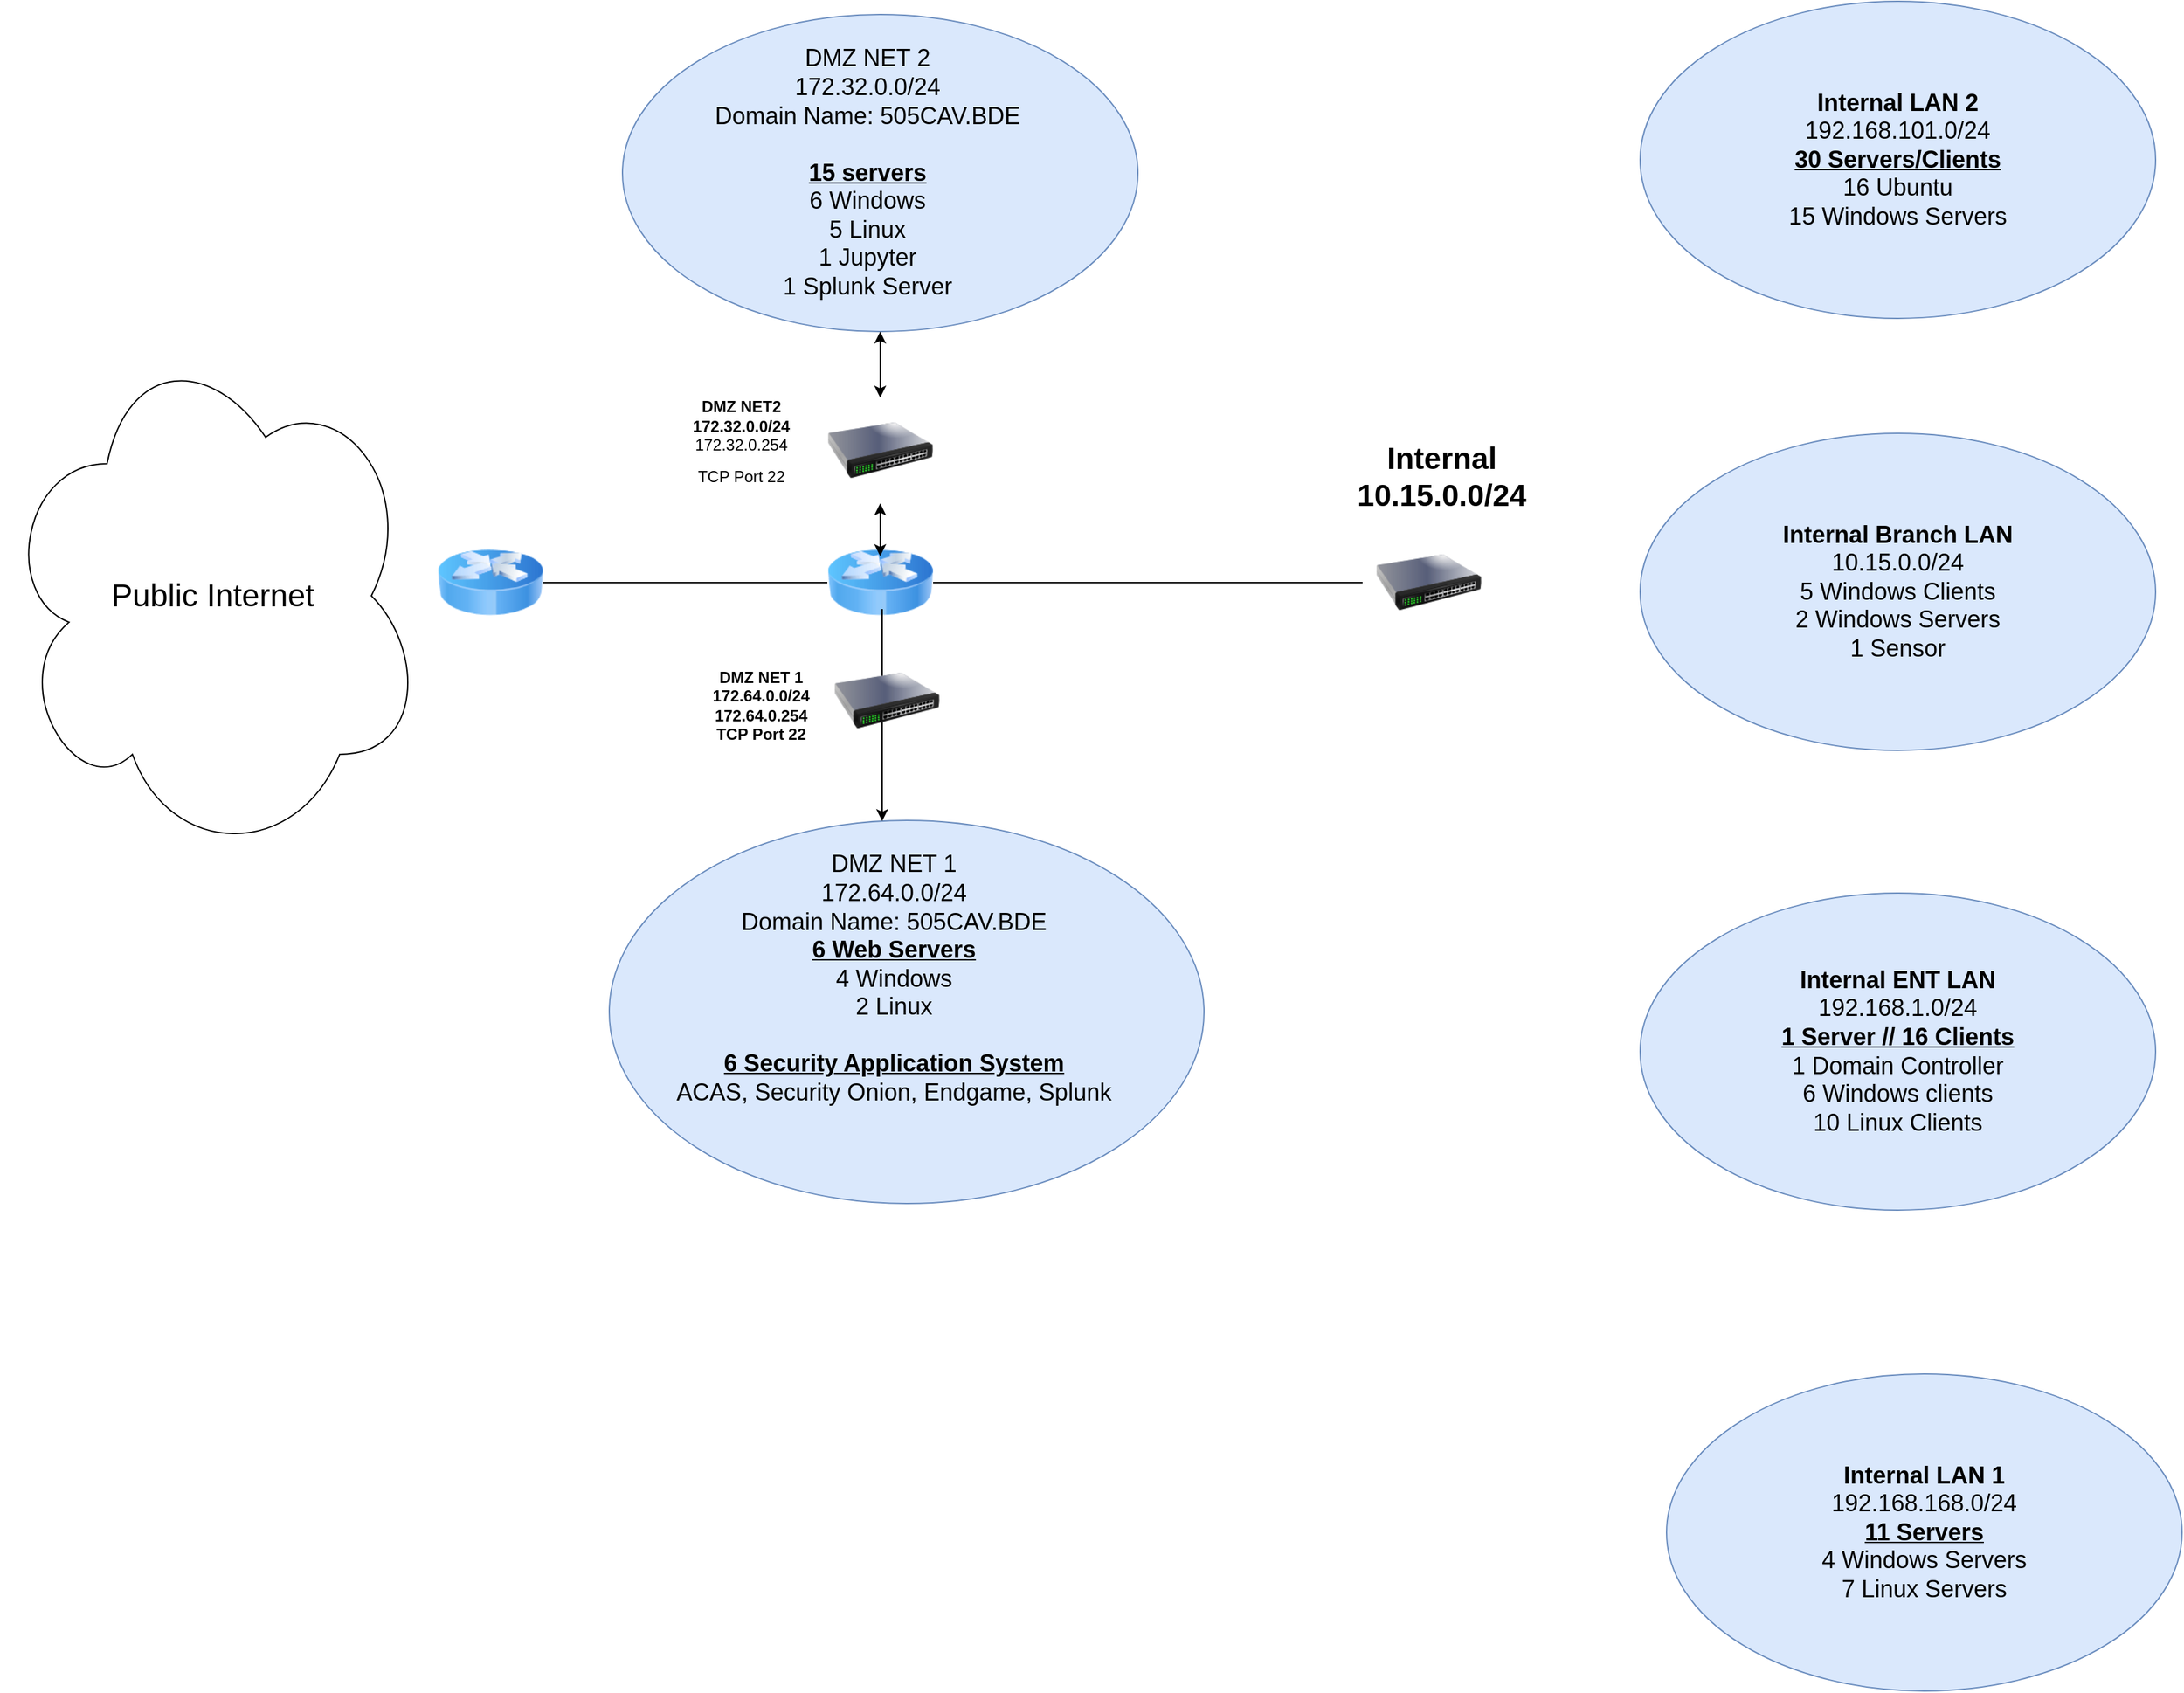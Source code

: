 <mxfile version="21.2.9" type="github" pages="8">
  <diagram id="W21CZ-1Ed9iplHr4lNVg" name="Network Map Overview">
    <mxGraphModel dx="2284" dy="778" grid="1" gridSize="10" guides="1" tooltips="1" connect="1" arrows="1" fold="1" page="1" pageScale="1" pageWidth="850" pageHeight="1100" math="0" shadow="0">
      <root>
        <mxCell id="0" />
        <mxCell id="1" parent="0" />
        <mxCell id="MKVsHdDkZVrWCrZZZOEp-1" value="" style="ellipse;whiteSpace=wrap;html=1;fillColor=#dae8fc;strokeColor=#6c8ebf;" parent="1" vertex="1">
          <mxGeometry x="310" y="70" width="390" height="240" as="geometry" />
        </mxCell>
        <mxCell id="MKVsHdDkZVrWCrZZZOEp-2" value="&lt;font style=&quot;font-size: 18px&quot;&gt;DMZ NET 2&lt;br&gt;172.32.0.0/24&lt;br&gt;Domain Name: 505CAV.BDE&lt;br&gt;&lt;b&gt;&lt;u&gt;&lt;br&gt;15 servers&lt;/u&gt;&lt;/b&gt;&lt;br&gt;6 Windows&lt;br&gt;5 Linux&lt;br&gt;1 Jupyter&lt;br&gt;1 Splunk Server&lt;/font&gt;" style="text;html=1;align=center;verticalAlign=middle;resizable=0;points=[];;autosize=1;" parent="1" vertex="1">
          <mxGeometry x="370" y="115" width="250" height="150" as="geometry" />
        </mxCell>
        <mxCell id="MKVsHdDkZVrWCrZZZOEp-3" value="" style="ellipse;whiteSpace=wrap;html=1;fillColor=#dae8fc;strokeColor=#6c8ebf;" parent="1" vertex="1">
          <mxGeometry x="300" y="680" width="450" height="290" as="geometry" />
        </mxCell>
        <mxCell id="MKVsHdDkZVrWCrZZZOEp-4" value="&lt;font style=&quot;font-size: 18px&quot;&gt;DMZ NET 1&lt;br&gt;172.64.0.0/24&lt;br&gt;Domain Name: 505CAV.BDE&lt;br&gt;&lt;b&gt;&lt;u&gt;6 Web Servers&lt;/u&gt;&lt;/b&gt;&lt;br&gt;4 Windows&lt;br&gt;2 Linux&lt;br&gt;&lt;br&gt;&lt;b&gt;&lt;u&gt;6 Security Application System&lt;/u&gt;&lt;/b&gt;&lt;br&gt;ACAS, Security Onion, Endgame, Splunk&lt;/font&gt;" style="text;html=1;align=center;verticalAlign=middle;resizable=0;points=[];;autosize=1;" parent="1" vertex="1">
          <mxGeometry x="345" y="725" width="340" height="150" as="geometry" />
        </mxCell>
        <mxCell id="MKVsHdDkZVrWCrZZZOEp-5" value="&lt;font style=&quot;font-size: 24px&quot;&gt;Public Internet&lt;/font&gt;" style="ellipse;shape=cloud;whiteSpace=wrap;html=1;" parent="1" vertex="1">
          <mxGeometry x="-160" y="310" width="320" height="400" as="geometry" />
        </mxCell>
        <mxCell id="MKVsHdDkZVrWCrZZZOEp-6" value="" style="image;html=1;labelBackgroundColor=#ffffff;image=img/lib/clip_art/networking/Router_Icon_128x128.png" parent="1" vertex="1">
          <mxGeometry x="170" y="460" width="80" height="80" as="geometry" />
        </mxCell>
        <mxCell id="MKVsHdDkZVrWCrZZZOEp-7" value="" style="endArrow=none;html=1;" parent="1" source="MKVsHdDkZVrWCrZZZOEp-6" target="MKVsHdDkZVrWCrZZZOEp-8" edge="1">
          <mxGeometry width="50" height="50" relative="1" as="geometry">
            <mxPoint x="-850" y="459.483" as="sourcePoint" />
            <mxPoint x="250" y="506" as="targetPoint" />
          </mxGeometry>
        </mxCell>
        <mxCell id="MKVsHdDkZVrWCrZZZOEp-8" value="" style="image;html=1;labelBackgroundColor=#ffffff;image=img/lib/clip_art/networking/Router_Icon_128x128.png" parent="1" vertex="1">
          <mxGeometry x="465" y="460" width="80" height="80" as="geometry" />
        </mxCell>
        <mxCell id="MKVsHdDkZVrWCrZZZOEp-10" value="&lt;font style=&quot;font-size: 12px&quot;&gt;&lt;b&gt;DMZ NET2&lt;br&gt;172.32.0.0/24&lt;br&gt;&lt;/b&gt;&lt;span style=&quot;white-space: nowrap&quot;&gt;172.32.0.254&lt;/span&gt;&lt;br style=&quot;white-space: nowrap&quot;&gt;&lt;span style=&quot;white-space: nowrap&quot;&gt;TCP Port 22&lt;/span&gt;&lt;/font&gt;&lt;font size=&quot;1&quot;&gt;&lt;b style=&quot;font-size: 23px&quot;&gt;&lt;br&gt;&lt;/b&gt;&lt;/font&gt;" style="text;html=1;strokeColor=none;fillColor=none;align=center;verticalAlign=middle;whiteSpace=wrap;rounded=0;" parent="1" vertex="1">
          <mxGeometry x="300" y="360" width="200" height="70" as="geometry" />
        </mxCell>
        <mxCell id="MKVsHdDkZVrWCrZZZOEp-11" style="edgeStyle=orthogonalEdgeStyle;rounded=0;orthogonalLoop=1;jettySize=auto;html=1;" parent="1" target="MKVsHdDkZVrWCrZZZOEp-3" edge="1">
          <mxGeometry relative="1" as="geometry">
            <mxPoint x="506.5" y="520" as="sourcePoint" />
            <mxPoint x="523.5" y="746.667" as="targetPoint" />
            <Array as="points">
              <mxPoint x="507" y="680" />
              <mxPoint x="507" y="680" />
            </Array>
          </mxGeometry>
        </mxCell>
        <mxCell id="MKVsHdDkZVrWCrZZZOEp-12" value="" style="endArrow=classic;startArrow=classic;html=1;" parent="1" source="MKVsHdDkZVrWCrZZZOEp-9" target="MKVsHdDkZVrWCrZZZOEp-1" edge="1">
          <mxGeometry width="50" height="50" relative="1" as="geometry">
            <mxPoint x="505" y="480" as="sourcePoint" />
            <mxPoint x="508" y="400" as="targetPoint" />
          </mxGeometry>
        </mxCell>
        <mxCell id="MKVsHdDkZVrWCrZZZOEp-14" value="" style="image;html=1;image=img/lib/clip_art/networking/Switch_128x128.png" parent="1" vertex="1">
          <mxGeometry x="470" y="549.5" width="80" height="80" as="geometry" />
        </mxCell>
        <mxCell id="MKVsHdDkZVrWCrZZZOEp-15" value="&lt;b&gt;&lt;font style=&quot;font-size: 12px&quot;&gt;DMZ NET 1&lt;br&gt;172.64.0.0/24&lt;br&gt;&lt;font&gt;172.64.0.254&lt;br&gt;TCP Port 22&lt;/font&gt;&lt;/font&gt;&lt;br&gt;&lt;/b&gt;" style="text;html=1;strokeColor=none;fillColor=none;align=center;verticalAlign=middle;whiteSpace=wrap;rounded=0;" parent="1" vertex="1">
          <mxGeometry x="325" y="550" width="180" height="85" as="geometry" />
        </mxCell>
        <mxCell id="MKVsHdDkZVrWCrZZZOEp-16" value="" style="endArrow=none;html=1;" parent="1" edge="1">
          <mxGeometry width="50" height="50" relative="1" as="geometry">
            <mxPoint x="545" y="500" as="sourcePoint" />
            <mxPoint x="870" y="500" as="targetPoint" />
          </mxGeometry>
        </mxCell>
        <mxCell id="MKVsHdDkZVrWCrZZZOEp-17" value="" style="image;html=1;image=img/lib/clip_art/networking/Switch_128x128.png" parent="1" vertex="1">
          <mxGeometry x="880" y="460" width="80" height="80" as="geometry" />
        </mxCell>
        <mxCell id="MKVsHdDkZVrWCrZZZOEp-18" value="&lt;font size=&quot;1&quot;&gt;&lt;b style=&quot;font-size: 23px&quot;&gt;Internal&lt;br&gt;10.15.0.0/24&lt;br&gt;&lt;/b&gt;&lt;/font&gt;" style="text;html=1;strokeColor=none;fillColor=none;align=center;verticalAlign=middle;whiteSpace=wrap;rounded=0;" parent="1" vertex="1">
          <mxGeometry x="840" y="387" width="180" height="66" as="geometry" />
        </mxCell>
        <mxCell id="MKVsHdDkZVrWCrZZZOEp-9" value="" style="image;html=1;image=img/lib/clip_art/networking/Switch_128x128.png" parent="1" vertex="1">
          <mxGeometry x="465" y="360" width="80" height="80" as="geometry" />
        </mxCell>
        <mxCell id="MKVsHdDkZVrWCrZZZOEp-21" value="" style="endArrow=classic;startArrow=classic;html=1;" parent="1" target="MKVsHdDkZVrWCrZZZOEp-9" edge="1">
          <mxGeometry width="50" height="50" relative="1" as="geometry">
            <mxPoint x="505" y="480" as="sourcePoint" />
            <mxPoint x="505" y="310" as="targetPoint" />
          </mxGeometry>
        </mxCell>
        <mxCell id="MKVsHdDkZVrWCrZZZOEp-23" value="&lt;font style=&quot;font-size: 18px&quot;&gt;&lt;b&gt;Internal LAN 2&lt;/b&gt;&lt;br&gt;192.168.101.0/24&lt;br&gt;&lt;b&gt;&lt;u&gt;30 Servers/Clients&lt;/u&gt;&lt;/b&gt;&lt;br&gt;16 Ubuntu&lt;br&gt;15 Windows Servers&lt;br&gt;&lt;/font&gt;" style="ellipse;whiteSpace=wrap;html=1;fillColor=#dae8fc;strokeColor=#6c8ebf;" parent="1" vertex="1">
          <mxGeometry x="1080" y="60" width="390" height="240" as="geometry" />
        </mxCell>
        <mxCell id="MKVsHdDkZVrWCrZZZOEp-25" value="&lt;font style=&quot;font-size: 18px&quot;&gt;&lt;b&gt;Internal ENT LAN&lt;br&gt;&lt;/b&gt;192.168.1.0/24&lt;br&gt;&lt;b&gt;&lt;u&gt;1 Server // 16 Clients&lt;/u&gt;&lt;/b&gt;&lt;br&gt;1 Domain Controller&lt;br&gt;6 Windows clients&lt;br&gt;10 Linux Clients&lt;br&gt;&lt;/font&gt;" style="ellipse;whiteSpace=wrap;html=1;fillColor=#dae8fc;strokeColor=#6c8ebf;" parent="1" vertex="1">
          <mxGeometry x="1080" y="735" width="390" height="240" as="geometry" />
        </mxCell>
        <mxCell id="MKVsHdDkZVrWCrZZZOEp-26" value="&lt;font style=&quot;font-size: 18px&quot;&gt;&lt;b&gt;Internal Branch LAN&lt;/b&gt;&lt;br&gt;10.15.0.0/24&lt;br&gt;5 Windows Clients&lt;br&gt;2 Windows Servers&lt;br&gt;1 Sensor&lt;br&gt;&lt;/font&gt;" style="ellipse;whiteSpace=wrap;html=1;fillColor=#dae8fc;strokeColor=#6c8ebf;" parent="1" vertex="1">
          <mxGeometry x="1080" y="387" width="390" height="240" as="geometry" />
        </mxCell>
        <mxCell id="bcKpzcbBmvqXxL-Hc1l4-1" value="&lt;font style=&quot;font-size: 18px&quot;&gt;&lt;b&gt;Internal LAN 1&lt;br&gt;&lt;/b&gt;192.168.168.0/24&lt;br&gt;&lt;b&gt;&lt;u&gt;11 Servers&lt;/u&gt;&lt;/b&gt;&lt;br&gt;4 Windows Servers&lt;br&gt;7 Linux Servers&lt;br&gt;&lt;/font&gt;" style="ellipse;whiteSpace=wrap;html=1;fillColor=#dae8fc;strokeColor=#6c8ebf;" parent="1" vertex="1">
          <mxGeometry x="1100" y="1099" width="390" height="240" as="geometry" />
        </mxCell>
      </root>
    </mxGraphModel>
  </diagram>
  <diagram id="C7DSfoHMACTj7XYzs4PV" name="Detailed Network Map">
    <mxGraphModel dx="3984" dy="2978" grid="1" gridSize="10" guides="1" tooltips="1" connect="1" arrows="1" fold="1" page="1" pageScale="1" pageWidth="850" pageHeight="1100" math="0" shadow="0">
      <root>
        <mxCell id="An4qW8t5MlPYr998dAcr-0" />
        <mxCell id="An4qW8t5MlPYr998dAcr-1" parent="An4qW8t5MlPYr998dAcr-0" />
        <mxCell id="jn5uQ83fVicXDxEHN3WX-0" value="" style="image;html=1;labelBackgroundColor=#ffffff;image=img/lib/clip_art/networking/Router_Icon_128x128.png" parent="An4qW8t5MlPYr998dAcr-1" vertex="1">
          <mxGeometry x="-930" y="420" width="80" height="80" as="geometry" />
        </mxCell>
        <mxCell id="jn5uQ83fVicXDxEHN3WX-1" value="" style="image;html=1;labelBackgroundColor=#ffffff;image=img/lib/clip_art/networking/Router_128x128.png" parent="An4qW8t5MlPYr998dAcr-1" vertex="1">
          <mxGeometry x="1349.5" y="110" width="80" height="80" as="geometry" />
        </mxCell>
        <mxCell id="jn5uQ83fVicXDxEHN3WX-2" value="505cavbranch-sensor_sensor&lt;br&gt;10.15.0.100" style="text;html=1;strokeColor=none;fillColor=none;align=center;verticalAlign=middle;whiteSpace=wrap;rounded=0;" parent="An4qW8t5MlPYr998dAcr-1" vertex="1">
          <mxGeometry x="1297" y="200" width="180" height="20" as="geometry" />
        </mxCell>
        <mxCell id="jn5uQ83fVicXDxEHN3WX-3" value="" style="image;html=1;labelBackgroundColor=#ffffff;image=img/lib/clip_art/networking/Router_128x128.png" parent="An4qW8t5MlPYr998dAcr-1" vertex="1">
          <mxGeometry x="280.5" y="973" width="80" height="80" as="geometry" />
        </mxCell>
        <mxCell id="jn5uQ83fVicXDxEHN3WX-4" style="edgeStyle=orthogonalEdgeStyle;rounded=0;orthogonalLoop=1;jettySize=auto;html=1;entryX=0.438;entryY=0.5;entryDx=0;entryDy=0;entryPerimeter=0;" parent="An4qW8t5MlPYr998dAcr-1" source="jn5uQ83fVicXDxEHN3WX-8" target="jn5uQ83fVicXDxEHN3WX-26" edge="1">
          <mxGeometry relative="1" as="geometry" />
        </mxCell>
        <mxCell id="jn5uQ83fVicXDxEHN3WX-5" style="edgeStyle=orthogonalEdgeStyle;rounded=0;orthogonalLoop=1;jettySize=auto;html=1;entryX=0.03;entryY=0.634;entryDx=0;entryDy=0;entryPerimeter=0;" parent="An4qW8t5MlPYr998dAcr-1" source="jn5uQ83fVicXDxEHN3WX-8" target="jn5uQ83fVicXDxEHN3WX-45" edge="1">
          <mxGeometry relative="1" as="geometry">
            <mxPoint x="720" y="630" as="targetPoint" />
            <Array as="points">
              <mxPoint x="950" y="450" />
              <mxPoint x="950" y="973" />
            </Array>
          </mxGeometry>
        </mxCell>
        <mxCell id="jn5uQ83fVicXDxEHN3WX-6" style="edgeStyle=orthogonalEdgeStyle;rounded=0;orthogonalLoop=1;jettySize=auto;html=1;" parent="An4qW8t5MlPYr998dAcr-1" source="jn5uQ83fVicXDxEHN3WX-8" edge="1">
          <mxGeometry relative="1" as="geometry">
            <mxPoint x="1042.769" y="-146.538" as="targetPoint" />
            <Array as="points">
              <mxPoint x="420" y="340" />
              <mxPoint x="981" y="340" />
              <mxPoint x="981" y="-30" />
            </Array>
          </mxGeometry>
        </mxCell>
        <mxCell id="jn5uQ83fVicXDxEHN3WX-7" style="edgeStyle=orthogonalEdgeStyle;rounded=0;orthogonalLoop=1;jettySize=auto;html=1;" parent="An4qW8t5MlPYr998dAcr-1" source="jn5uQ83fVicXDxEHN3WX-8" edge="1">
          <mxGeometry relative="1" as="geometry">
            <mxPoint x="742.769" y="1638.077" as="targetPoint" />
            <Array as="points">
              <mxPoint x="741" y="470" />
              <mxPoint x="741" y="1393" />
            </Array>
          </mxGeometry>
        </mxCell>
        <mxCell id="jn5uQ83fVicXDxEHN3WX-8" value="" style="image;html=1;labelBackgroundColor=#ffffff;image=img/lib/clip_art/networking/Router_Icon_128x128.png" parent="An4qW8t5MlPYr998dAcr-1" vertex="1">
          <mxGeometry x="-157" y="410" width="80" height="80" as="geometry" />
        </mxCell>
        <mxCell id="jn5uQ83fVicXDxEHN3WX-9" value="" style="endArrow=none;html=1;" parent="An4qW8t5MlPYr998dAcr-1" source="jn5uQ83fVicXDxEHN3WX-0" target="jn5uQ83fVicXDxEHN3WX-8" edge="1">
          <mxGeometry width="50" height="50" relative="1" as="geometry">
            <mxPoint x="120" y="440" as="sourcePoint" />
            <mxPoint x="170" y="390" as="targetPoint" />
          </mxGeometry>
        </mxCell>
        <mxCell id="jn5uQ83fVicXDxEHN3WX-10" value="505cavdmz-sensor_sensor&lt;br&gt;172.64.0.102&lt;br&gt;TCP Port: 22" style="text;html=1;strokeColor=none;fillColor=none;align=center;verticalAlign=middle;whiteSpace=wrap;rounded=0;" parent="An4qW8t5MlPYr998dAcr-1" vertex="1">
          <mxGeometry x="23" y="1067.5" width="180" height="20" as="geometry" />
        </mxCell>
        <mxCell id="jn5uQ83fVicXDxEHN3WX-11" value="SO&lt;b&gt; Master&lt;/b&gt;&lt;br&gt;172.64.0.100&lt;br&gt;defender&lt;br&gt;password123&lt;br&gt;TCP Ports:&lt;br&gt;22, 80, 443, 9200" style="text;html=1;strokeColor=none;fillColor=none;align=center;verticalAlign=middle;whiteSpace=wrap;rounded=0;direction=south;" parent="An4qW8t5MlPYr998dAcr-1" vertex="1">
          <mxGeometry x="39.5" y="833" width="185" height="60" as="geometry" />
        </mxCell>
        <mxCell id="jn5uQ83fVicXDxEHN3WX-12" value="" style="image;html=1;labelBackgroundColor=#ffffff;image=img/lib/clip_art/networking/Router_128x128.png" parent="An4qW8t5MlPYr998dAcr-1" vertex="1">
          <mxGeometry x="73" y="973" width="80" height="80" as="geometry" />
        </mxCell>
        <mxCell id="jn5uQ83fVicXDxEHN3WX-13" value="505cavdmzsearch_searchnode&lt;br&gt;172.64.0.101&lt;br&gt;TCP Ports:&lt;br&gt;22, 9200" style="text;html=1;strokeColor=none;fillColor=none;align=center;verticalAlign=middle;whiteSpace=wrap;rounded=0;" parent="An4qW8t5MlPYr998dAcr-1" vertex="1">
          <mxGeometry x="235.5" y="853" width="180" height="20" as="geometry" />
        </mxCell>
        <mxCell id="jn5uQ83fVicXDxEHN3WX-14" value="&lt;div&gt;broker.log&amp;nbsp; &amp;nbsp; &amp;nbsp; &amp;nbsp;&amp;nbsp;&lt;/div&gt;&lt;div&gt;dce_rpc.log&amp;nbsp; &amp;nbsp; &amp;nbsp; &amp;nbsp;&amp;nbsp;&lt;/div&gt;&lt;div&gt;files.log&amp;nbsp; &amp;nbsp; &amp;nbsp;&lt;/div&gt;&lt;div&gt;notice.log&amp;nbsp;&amp;nbsp;&lt;/div&gt;&lt;div&gt;pe.log&amp;nbsp; &amp;nbsp; &amp;nbsp; &amp;nbsp; &amp;nbsp; &amp;nbsp;&lt;/div&gt;&lt;div&gt;software.log&amp;nbsp;&amp;nbsp;&lt;/div&gt;&lt;div&gt;stderr.log&lt;/div&gt;&lt;div&gt;capture_loss.log&amp;nbsp;&amp;nbsp;&lt;/div&gt;&lt;div&gt;dns.log&amp;nbsp; &amp;nbsp; &amp;nbsp; &amp;nbsp; &amp;nbsp; &amp;nbsp;&amp;nbsp;&lt;/div&gt;&lt;div&gt;http.log&amp;nbsp; &amp;nbsp; &amp;nbsp;&amp;nbsp;&lt;/div&gt;&lt;div&gt;ntp.log&amp;nbsp; &amp;nbsp; &amp;nbsp;s&lt;/div&gt;&lt;div&gt;mb_files.log&amp;nbsp; &amp;nbsp;&amp;nbsp;&lt;/div&gt;&lt;div&gt;ssl.log&amp;nbsp; &amp;nbsp; &amp;nbsp; &amp;nbsp;&lt;/div&gt;&lt;div&gt;stdout.log&lt;/div&gt;&lt;div&gt;conn.log&amp;nbsp; &amp;nbsp; &amp;nbsp; &amp;nbsp; &amp;nbsp;&amp;nbsp;&lt;/div&gt;&lt;div&gt;ecat_arp_info.log&amp;nbsp;&amp;nbsp;&lt;/div&gt;&lt;div&gt;kerberos.log&amp;nbsp;&amp;nbsp;&lt;/div&gt;&lt;div&gt;ocsp.log&amp;nbsp; &amp;nbsp;&amp;nbsp;&lt;/div&gt;&lt;div&gt;smb_mapping.log&amp;nbsp;&amp;nbsp;&lt;/div&gt;&lt;div&gt;stats.log&amp;nbsp; &amp;nbsp; &amp;nbsp;&lt;/div&gt;&lt;div&gt;weird.log&lt;/div&gt;" style="text;html=1;strokeColor=none;fillColor=none;align=center;verticalAlign=middle;whiteSpace=wrap;rounded=0;" parent="An4qW8t5MlPYr998dAcr-1" vertex="1">
          <mxGeometry x="-1330" y="939" width="240" height="200" as="geometry" />
        </mxCell>
        <mxCell id="jn5uQ83fVicXDxEHN3WX-15" value="" style="ellipse;shape=cloud;whiteSpace=wrap;html=1;" parent="An4qW8t5MlPYr998dAcr-1" vertex="1">
          <mxGeometry x="-1770" y="105" width="880" height="585" as="geometry" />
        </mxCell>
        <mxCell id="jn5uQ83fVicXDxEHN3WX-16" value="&lt;b&gt;&lt;span style=&quot;font-size: 23px&quot;&gt;DMZ NET 1&lt;/span&gt;&lt;br&gt;&lt;span style=&quot;font-size: 23px&quot;&gt;172.64.0.0/24&lt;/span&gt;&lt;br&gt;&lt;font style=&quot;font-size: 12px&quot;&gt;172.64.0.254&lt;br&gt;TCP Port 22&lt;/font&gt;&lt;br&gt;&lt;/b&gt;" style="text;html=1;strokeColor=none;fillColor=none;align=center;verticalAlign=middle;whiteSpace=wrap;rounded=0;" parent="An4qW8t5MlPYr998dAcr-1" vertex="1">
          <mxGeometry x="-334" y="695" width="180" height="85" as="geometry" />
        </mxCell>
        <mxCell id="jn5uQ83fVicXDxEHN3WX-17" value="" style="image;aspect=fixed;perimeter=ellipsePerimeter;html=1;align=center;shadow=0;dashed=0;spacingTop=3;image=img/lib/active_directory/web_server.svg;" parent="An4qW8t5MlPYr998dAcr-1" vertex="1">
          <mxGeometry x="172.5" y="-688.5" width="64" height="80" as="geometry" />
        </mxCell>
        <mxCell id="jn5uQ83fVicXDxEHN3WX-18" value="&lt;span style=&quot;font-size: 14px&quot;&gt;NextCloud&lt;br&gt;172.32.0.188:8080&lt;br&gt;Linux&lt;br&gt;TCP Ports: 22, 3389, 8080&lt;br&gt;&lt;/span&gt;" style="text;html=1;strokeColor=none;fillColor=none;align=center;verticalAlign=middle;whiteSpace=wrap;rounded=0;" parent="An4qW8t5MlPYr998dAcr-1" vertex="1">
          <mxGeometry x="87" y="-363" width="180" height="40" as="geometry" />
        </mxCell>
        <mxCell id="jn5uQ83fVicXDxEHN3WX-19" value="&lt;font size=&quot;1&quot;&gt;&lt;b style=&quot;font-size: 23px&quot;&gt;Internal 4&lt;br&gt;10.15.0.0/24&lt;br&gt;&lt;/b&gt;&lt;/font&gt;" style="text;html=1;strokeColor=none;fillColor=none;align=center;verticalAlign=middle;whiteSpace=wrap;rounded=0;" parent="An4qW8t5MlPYr998dAcr-1" vertex="1">
          <mxGeometry x="910" y="340" width="180" height="54" as="geometry" />
        </mxCell>
        <mxCell id="jn5uQ83fVicXDxEHN3WX-20" value="" style="image;aspect=fixed;perimeter=ellipsePerimeter;html=1;align=center;shadow=0;dashed=0;spacingTop=3;image=img/lib/active_directory/web_server.svg;" parent="An4qW8t5MlPYr998dAcr-1" vertex="1">
          <mxGeometry x="-384" y="814.5" width="64" height="80" as="geometry" />
        </mxCell>
        <mxCell id="jn5uQ83fVicXDxEHN3WX-21" value="&lt;font size=&quot;1&quot;&gt;&lt;b style=&quot;font-size: 23px&quot;&gt;DMZ NET2&lt;br&gt;172.32.0.0/24&lt;br&gt;&lt;/b&gt;&lt;/font&gt;&lt;span style=&quot;white-space: nowrap&quot;&gt;172.32.0.254&lt;/span&gt;&lt;br style=&quot;white-space: nowrap&quot;&gt;&lt;span style=&quot;white-space: nowrap&quot;&gt;TCP Port 22&lt;/span&gt;&lt;font size=&quot;1&quot;&gt;&lt;b style=&quot;font-size: 23px&quot;&gt;&lt;br&gt;&lt;/b&gt;&lt;/font&gt;" style="text;html=1;strokeColor=none;fillColor=none;align=center;verticalAlign=middle;whiteSpace=wrap;rounded=0;" parent="An4qW8t5MlPYr998dAcr-1" vertex="1">
          <mxGeometry x="-89" y="145" width="200" height="70" as="geometry" />
        </mxCell>
        <mxCell id="jn5uQ83fVicXDxEHN3WX-22" style="edgeStyle=orthogonalEdgeStyle;rounded=0;orthogonalLoop=1;jettySize=auto;html=1;" parent="An4qW8t5MlPYr998dAcr-1" source="jn5uQ83fVicXDxEHN3WX-23" target="jn5uQ83fVicXDxEHN3WX-8" edge="1">
          <mxGeometry relative="1" as="geometry">
            <Array as="points">
              <mxPoint x="560" y="420" />
              <mxPoint x="560" y="420" />
            </Array>
          </mxGeometry>
        </mxCell>
        <mxCell id="jn5uQ83fVicXDxEHN3WX-23" value="" style="image;html=1;image=img/lib/clip_art/networking/Switch_128x128.png" parent="An4qW8t5MlPYr998dAcr-1" vertex="1">
          <mxGeometry x="990" y="394" width="80" height="80" as="geometry" />
        </mxCell>
        <mxCell id="jn5uQ83fVicXDxEHN3WX-24" value="" style="image;html=1;labelBackgroundColor=#ffffff;image=img/lib/clip_art/networking/Router_128x128.png" parent="An4qW8t5MlPYr998dAcr-1" vertex="1">
          <mxGeometry x="92" y="733" width="80" height="80" as="geometry" />
        </mxCell>
        <mxCell id="jn5uQ83fVicXDxEHN3WX-25" value="ACAS Security Center&lt;br&gt;172.64.0.176&lt;br&gt;TCP Ports: &lt;br&gt;22, 80, 443&lt;br&gt;&lt;br&gt;Nessus Scanner&lt;br&gt;172.64.0.176:8834&lt;br&gt;" style="text;html=1;strokeColor=none;fillColor=none;align=center;verticalAlign=middle;whiteSpace=wrap;rounded=0;direction=south;" parent="An4qW8t5MlPYr998dAcr-1" vertex="1">
          <mxGeometry x="58.5" y="1289.5" width="120" height="118" as="geometry" />
        </mxCell>
        <mxCell id="jn5uQ83fVicXDxEHN3WX-26" value="" style="image;html=1;image=img/lib/clip_art/networking/Switch_128x128.png" parent="An4qW8t5MlPYr998dAcr-1" vertex="1">
          <mxGeometry x="-154" y="675" width="80" height="80" as="geometry" />
        </mxCell>
        <mxCell id="jn5uQ83fVicXDxEHN3WX-27" value="" style="image;html=1;image=img/lib/clip_art/networking/Switch_128x128.png" parent="An4qW8t5MlPYr998dAcr-1" vertex="1">
          <mxGeometry x="-129" y="65" width="80" height="80" as="geometry" />
        </mxCell>
        <mxCell id="jn5uQ83fVicXDxEHN3WX-28" value="" style="image;aspect=fixed;perimeter=ellipsePerimeter;html=1;align=center;shadow=0;dashed=0;spacingTop=3;image=img/lib/active_directory/web_server.svg;" parent="An4qW8t5MlPYr998dAcr-1" vertex="1">
          <mxGeometry x="568" y="-893" width="64" height="80" as="geometry" />
        </mxCell>
        <mxCell id="jn5uQ83fVicXDxEHN3WX-29" value="&lt;span style=&quot;font-size: 14px&quot;&gt;172.32.0.19:8888&lt;/span&gt;&lt;span style=&quot;font-size: 14px&quot;&gt;&lt;br&gt;Jupyter Web Server&lt;br&gt;TCP Ports: 22, 3389, 8888&lt;br&gt;&lt;/span&gt;" style="text;html=1;strokeColor=none;fillColor=none;align=center;verticalAlign=middle;whiteSpace=wrap;rounded=0;" parent="An4qW8t5MlPYr998dAcr-1" vertex="1">
          <mxGeometry x="510" y="-811.5" width="180" height="60" as="geometry" />
        </mxCell>
        <mxCell id="jn5uQ83fVicXDxEHN3WX-30" value="172.32.0.2&lt;br&gt;HN: WINSVR2DMZNET2&lt;br&gt;&lt;span style=&quot;font-size: 14px&quot;&gt;TCP Ports:&lt;br&gt;22, 135, 139, 445, 3389&lt;br&gt;&lt;/span&gt;" style="text;html=1;strokeColor=none;fillColor=none;align=center;verticalAlign=middle;whiteSpace=wrap;rounded=0;" parent="An4qW8t5MlPYr998dAcr-1" vertex="1">
          <mxGeometry x="99.5" y="-811.5" width="180" height="90" as="geometry" />
        </mxCell>
        <mxCell id="jn5uQ83fVicXDxEHN3WX-31" value="172.32.0.3&lt;br&gt;&lt;span style=&quot;font-size: 14px&quot;&gt;Windows&lt;br&gt;Winsvr3dmznet2.505cav.bde&lt;br&gt;TCP Ports:&lt;br&gt;22, 135, 139, 445, 3389&lt;br&gt;&lt;/span&gt;" style="text;html=1;strokeColor=none;fillColor=none;align=center;verticalAlign=middle;whiteSpace=wrap;rounded=0;" parent="An4qW8t5MlPYr998dAcr-1" vertex="1">
          <mxGeometry x="-138.5" y="-807.5" width="187" height="86" as="geometry" />
        </mxCell>
        <mxCell id="jn5uQ83fVicXDxEHN3WX-32" value="172.32.0.71&lt;br&gt;&lt;span style=&quot;font-size: 14px&quot;&gt;Windows&lt;br&gt;Domain: 505CAV.BDE&lt;br&gt;HN: WINSVR1DMZNET2&lt;br&gt;TCP Ports: &lt;br&gt;22, 135, 139, 445, 3389&lt;br&gt;&lt;/span&gt;" style="text;html=1;strokeColor=none;fillColor=none;align=center;verticalAlign=middle;whiteSpace=wrap;rounded=0;" parent="An4qW8t5MlPYr998dAcr-1" vertex="1">
          <mxGeometry x="-127.5" y="-607" width="180" height="100" as="geometry" />
        </mxCell>
        <mxCell id="jn5uQ83fVicXDxEHN3WX-33" value="172.32.0.88&lt;br&gt;Linux&lt;br&gt;&lt;span style=&quot;font-size: 14px&quot;&gt;TCP Port: 22&lt;br&gt;&lt;/span&gt;" style="text;html=1;strokeColor=none;fillColor=none;align=center;verticalAlign=middle;whiteSpace=wrap;rounded=0;" parent="An4qW8t5MlPYr998dAcr-1" vertex="1">
          <mxGeometry x="103.5" y="-607" width="180" height="50" as="geometry" />
        </mxCell>
        <mxCell id="jn5uQ83fVicXDxEHN3WX-34" value="172.32.0.123&lt;br&gt;Linux Ubuntu&lt;br&gt;&lt;span style=&quot;font-size: 14px&quot;&gt;TCP Port 22 and 3389&lt;br&gt;&lt;/span&gt;" style="text;html=1;strokeColor=none;fillColor=none;align=center;verticalAlign=middle;whiteSpace=wrap;rounded=0;" parent="An4qW8t5MlPYr998dAcr-1" vertex="1">
          <mxGeometry x="305.5" y="-607" width="180" height="50" as="geometry" />
        </mxCell>
        <mxCell id="jn5uQ83fVicXDxEHN3WX-35" value="172.64.0.10&lt;br&gt;&lt;span style=&quot;font-size: 14px&quot;&gt;HN: WINSVR0DMZNET1&lt;br&gt;TCP ports: &lt;br&gt;22, 135, 139, 445, 3389&lt;br&gt;&lt;/span&gt;" style="text;html=1;strokeColor=none;fillColor=none;align=center;verticalAlign=middle;whiteSpace=wrap;rounded=0;" parent="An4qW8t5MlPYr998dAcr-1" vertex="1">
          <mxGeometry x="-679.5" y="917.5" width="180" height="70" as="geometry" />
        </mxCell>
        <mxCell id="jn5uQ83fVicXDxEHN3WX-36" value="172.64.0.11&lt;br&gt;&lt;span style=&quot;font-size: 14px&quot;&gt;WINSVR1DMZNET1&lt;br&gt;&lt;/span&gt;&lt;span style=&quot;font-size: 14px&quot;&gt;TCP ports: &lt;br&gt;22, 135, 139, 445, 3389&lt;/span&gt;&lt;span style=&quot;font-size: 14px&quot;&gt;&lt;br&gt;&lt;/span&gt;" style="text;html=1;strokeColor=none;fillColor=none;align=center;verticalAlign=middle;whiteSpace=wrap;rounded=0;" parent="An4qW8t5MlPYr998dAcr-1" vertex="1">
          <mxGeometry x="-450" y="897.5" width="180" height="90" as="geometry" />
        </mxCell>
        <mxCell id="jn5uQ83fVicXDxEHN3WX-37" value="172.64.0.12&lt;br&gt;Windows&lt;br&gt;WINSVR2DMZNET1&lt;br&gt;&lt;span style=&quot;font-size: 14px&quot;&gt;TCP ports: &lt;br&gt;22, 135, 139, 445, 3389&lt;/span&gt;&lt;span style=&quot;font-size: 14px&quot;&gt;&lt;br&gt;&lt;/span&gt;" style="text;html=1;strokeColor=none;fillColor=none;align=center;verticalAlign=middle;whiteSpace=wrap;rounded=0;" parent="An4qW8t5MlPYr998dAcr-1" vertex="1">
          <mxGeometry x="-235" y="901.5" width="180" height="86" as="geometry" />
        </mxCell>
        <mxCell id="jn5uQ83fVicXDxEHN3WX-38" value="172.64.0.13&lt;br&gt;&lt;span style=&quot;font-size: 14px&quot;&gt;HN: WINSVR3DMZNET1&lt;br&gt;TCP ports:&amp;nbsp;&lt;/span&gt;&lt;br style=&quot;font-size: 14px&quot;&gt;&lt;span style=&quot;font-size: 14px&quot;&gt;22, 135, 139, 445, 3389&lt;/span&gt;&lt;span style=&quot;font-size: 14px&quot;&gt;&lt;br&gt;&lt;/span&gt;" style="text;html=1;strokeColor=none;fillColor=none;align=center;verticalAlign=middle;whiteSpace=wrap;rounded=0;" parent="An4qW8t5MlPYr998dAcr-1" vertex="1">
          <mxGeometry x="-694.5" y="1099.5" width="180" height="94" as="geometry" />
        </mxCell>
        <mxCell id="jn5uQ83fVicXDxEHN3WX-45" value="" style="image;html=1;image=img/lib/clip_art/networking/Switch_128x128.png" parent="An4qW8t5MlPYr998dAcr-1" vertex="1">
          <mxGeometry x="1000" y="922" width="80" height="80" as="geometry" />
        </mxCell>
        <mxCell id="jn5uQ83fVicXDxEHN3WX-46" value="&lt;font size=&quot;1&quot;&gt;&lt;b style=&quot;font-size: 23px&quot;&gt;Internal 2&lt;br&gt;192.168.1.0/24&lt;br&gt;&lt;/b&gt;&lt;/font&gt;" style="text;html=1;strokeColor=none;fillColor=none;align=center;verticalAlign=middle;whiteSpace=wrap;rounded=0;" parent="An4qW8t5MlPYr998dAcr-1" vertex="1">
          <mxGeometry x="1020" y="830" width="180" height="60" as="geometry" />
        </mxCell>
        <mxCell id="jn5uQ83fVicXDxEHN3WX-72" value="&lt;p style=&quot;margin-bottom: 0in; line-height: 1px; background: transparent; font-size: medium; text-align: start;&quot;&gt;&lt;font face=&quot;Liberation Serif, serif&quot;&gt;&lt;font style=&quot;font-size: 12pt;&quot;&gt;&lt;b&gt;IP LISTS&lt;/b&gt;&lt;/font&gt;&lt;/font&gt;&lt;/p&gt;&lt;p style=&quot;margin-bottom: 0in; line-height: 1px; background: transparent; font-size: medium; text-align: start;&quot;&gt;&lt;br&gt;&lt;/p&gt;&lt;p style=&quot;margin-bottom: 0in; line-height: 1px; background: transparent; font-size: medium; text-align: start;&quot;&gt;&lt;font face=&quot;Liberation Serif, serif&quot;&gt;&lt;font style=&quot;font-size: 11pt;&quot;&gt;10.50.29.140 Pennock -&amp;nbsp;&lt;/font&gt;&lt;/font&gt;&lt;span style=&quot;font-size: 11pt; font-family: &amp;quot;Liberation Serif&amp;quot;, serif; background-color: transparent;&quot;&gt;Windows&lt;/span&gt;&lt;/p&gt;&lt;p style=&quot;margin-bottom: 0in; line-height: 1px; background: transparent; font-size: medium; text-align: start;&quot;&gt;&lt;font face=&quot;Liberation Serif, serif&quot;&gt;&lt;font style=&quot;font-size: 11pt;&quot;&gt;10.50.26.173 Jang - Kali&lt;/font&gt;&lt;/font&gt;&lt;/p&gt;&lt;p style=&quot;margin-bottom: 0in; line-height: 1px; background: transparent; font-size: medium; text-align: start;&quot;&gt;&lt;br&gt;&lt;/p&gt;&lt;p style=&quot;margin-bottom: 0in; line-height: 1px; background: transparent; font-size: medium; text-align: start;&quot;&gt;&lt;font face=&quot;Liberation Serif, serif&quot;&gt;&lt;font style=&quot;font-size: 11pt;&quot;&gt;&lt;a style=&quot;color: rgb(0, 0, 128);&quot; href=&quot;http://172.64.0.202:8000/&quot;&gt;http://172.64.0.202:8000&lt;/a&gt;&amp;nbsp;&lt;/font&gt;&lt;/font&gt;&lt;/p&gt;&lt;p style=&quot;margin-bottom: 0in; line-height: 1px; background: transparent; font-size: medium; text-align: start;&quot;&gt;&lt;font face=&quot;Liberation Serif, serif&quot;&gt;&lt;font style=&quot;font-size: 11pt;&quot;&gt;Splunk&lt;/font&gt;&lt;/font&gt;&lt;/p&gt;&lt;p style=&quot;margin-bottom: 0in; line-height: 1px; background: transparent; font-size: medium; text-align: start;&quot;&gt;&lt;font face=&quot;Liberation Serif, serif&quot;&gt;&lt;font style=&quot;font-size: 11pt;&quot;&gt;&lt;a style=&quot;color: rgb(0, 0, 128);&quot; href=&quot;https://172.64.0.100/#/&quot;&gt;https://172.64.0.100/#/&lt;/a&gt; Security onion&lt;/font&gt;&lt;/font&gt;&lt;/p&gt;&lt;p style=&quot;margin-bottom: 0in; line-height: 1px; background: transparent; font-size: medium; text-align: start;&quot;&gt;&lt;font face=&quot;Liberation Serif, serif&quot;&gt;&lt;font style=&quot;font-size: 11pt;&quot;&gt;&lt;a style=&quot;color: rgb(0, 0, 128);&quot; href=&quot;https://172.32.0.188:8080/&quot;&gt;https://172.32.0.188:8080&lt;/a&gt; NextCloud&lt;/font&gt;&lt;/font&gt;&lt;/p&gt;&lt;p style=&quot;margin-bottom: 0in; line-height: 1.15px; background: transparent; font-size: medium; text-align: start; border: none; padding: 0in;&quot;&gt;&lt;span style=&quot;display: inline-block; border: none; padding: 0in;&quot;&gt;&lt;/span&gt;&lt;/p&gt;&lt;p style=&quot;margin-bottom: 0in; line-height: 1.15px; background: transparent; font-size: medium; text-align: start; border: none; padding: 0in;&quot;&gt;&lt;span style=&quot;display: inline-block; border: none; padding: 0in;&quot;&gt;&lt;span style=&quot;font-variant-numeric: normal; font-variant-east-asian: normal; font-variant-alternates: normal;&quot;&gt;&lt;font color=&quot;#000000&quot;&gt;&lt;font face=&quot;Liberation Serif, serif&quot;&gt;&lt;font style=&quot;font-size: 11pt;&quot;&gt;&lt;strong&gt;&lt;a style=&quot;color: rgb(0, 0, 128);&quot; href=&quot;https://172.64.0.176:8834/&quot;&gt;https://172.64.0.176:8834&lt;/a&gt;&amp;nbsp;&lt;/strong&gt;&lt;/font&gt;&lt;/font&gt;&lt;/font&gt;&lt;/span&gt;&lt;/span&gt;&lt;/p&gt;&lt;p style=&quot;margin-bottom: 0in; line-height: 1.15px; background: transparent; font-size: medium; text-align: start; border: none; padding: 0in;&quot;&gt;&lt;span style=&quot;display: inline-block; border: none; padding: 0in;&quot;&gt;&lt;span style=&quot;font-variant-numeric: normal; font-variant-east-asian: normal; font-variant-alternates: normal;&quot;&gt;&lt;font color=&quot;#000000&quot;&gt;&lt;font face=&quot;Liberation Serif, serif&quot;&gt;&lt;font style=&quot;font-size: 11pt;&quot;&gt;&lt;strong&gt;Nessus Scanner&lt;/strong&gt;&lt;/font&gt;&lt;/font&gt;&lt;/font&gt;&lt;/span&gt;&lt;/span&gt;&lt;/p&gt;&lt;p style=&quot;margin-bottom: 0in; line-height: 1px; background: transparent; font-size: medium; text-align: start; border: none; padding: 0in;&quot;&gt;defender&lt;/p&gt;&lt;p style=&quot;margin-bottom: 0in; line-height: 1px; background: transparent; font-size: medium; text-align: start; border: none; padding: 0in;&quot;&gt;1qaz2wsx!QAZ@WSX&lt;/p&gt;&lt;p style=&quot;margin-bottom: 0in; line-height: 1px; background: transparent; font-size: medium; text-align: start; border: none; padding: 0in;&quot;&gt;&lt;br&gt;&lt;/p&gt;&lt;p style=&quot;margin-bottom: 0in; line-height: 1px; background: transparent; font-size: medium; text-align: start; border: none; padding: 0in;&quot;&gt;&lt;span style=&quot;display: inline-block; border: none; padding: 0in;&quot;&gt;&lt;span style=&quot;font-variant-numeric: normal; font-variant-east-asian: normal; font-variant-alternates: normal;&quot;&gt;&lt;font color=&quot;#000000&quot;&gt;&lt;font face=&quot;apple-system, BlinkMacSystemFont, Segoe UI, system-ui, Apple Color Emoji, Segoe UI Emoji, Segoe UI Web, sans-serif&quot;&gt;&lt;font style=&quot;font-size: 10pt;&quot;&gt;&lt;strong&gt;Security Onion&lt;/strong&gt;&lt;/font&gt;&lt;/font&gt;&lt;/font&gt;&lt;/span&gt;&lt;/span&gt;&lt;/p&gt;&lt;p style=&quot;margin-bottom: 0in; line-height: 1px; background: transparent; font-size: medium; text-align: start; border: none; padding: 0in;&quot;&gt;&lt;span style=&quot;display: inline-block; border: none; padding: 0in;&quot;&gt;&lt;span style=&quot;font-variant-numeric: normal; font-variant-east-asian: normal; font-variant-alternates: normal;&quot;&gt;&lt;font color=&quot;#000000&quot;&gt;&lt;font face=&quot;apple-system, BlinkMacSystemFont, Segoe UI, system-ui, Apple Color Emoji, Segoe UI Emoji, Segoe UI Web, sans-serif&quot;&gt;&lt;font style=&quot;font-size: 10pt;&quot;&gt;&lt;strong&gt;UN: defender@505cav.bde&lt;/strong&gt;&lt;/font&gt;&lt;/font&gt;&lt;/font&gt;&lt;/span&gt;&lt;/span&gt;&lt;/p&gt;&lt;p style=&quot;margin-bottom: 0in; line-height: 1px; background: transparent; font-size: medium; text-align: start; border: none; padding: 0in;&quot;&gt;&lt;span style=&quot;display: inline-block; border: none; padding: 0in;&quot;&gt;&lt;span style=&quot;font-variant-numeric: normal; font-variant-east-asian: normal; font-variant-alternates: normal;&quot;&gt;&lt;font color=&quot;#000000&quot;&gt;&lt;font face=&quot;apple-system, BlinkMacSystemFont, Segoe UI, system-ui, Apple Color Emoji, Segoe UI Emoji, Segoe UI Web, sans-serif&quot;&gt;&lt;font style=&quot;font-size: 10pt;&quot;&gt;&lt;strong&gt;PW: &lt;a style=&quot;color: rgb(0, 0, 128);&quot; href=&quot;mailto:1qaz2wsx!QAZ@WSX&quot;&gt;1qaz2wsx!QAZ@WSX&lt;/a&gt;&lt;/strong&gt;&lt;/font&gt;&lt;/font&gt;&lt;/font&gt;&lt;/span&gt;&lt;/span&gt;&lt;/p&gt;&lt;p style=&quot;margin-bottom: 0in; line-height: 1px; background: transparent; font-size: medium; text-align: start; border: none; padding: 0in;&quot;&gt;&lt;br&gt;&lt;/p&gt;&lt;p style=&quot;margin-bottom: 0in; line-height: 1px; background: transparent; font-size: medium; text-align: start; border: none; padding: 0in;&quot;&gt;&lt;span style=&quot;display: inline-block; border: none; padding: 0in;&quot;&gt;&lt;span style=&quot;font-variant-numeric: normal; font-variant-east-asian: normal; font-variant-alternates: normal;&quot;&gt;&lt;font color=&quot;#000000&quot;&gt;&lt;font face=&quot;apple-system, BlinkMacSystemFont, Segoe UI, system-ui, Apple Color Emoji, Segoe UI Emoji, Segoe UI Web, sans-serif&quot;&gt;&lt;font style=&quot;font-size: 10pt;&quot;&gt;&lt;strong&gt;Kali&lt;/strong&gt;&lt;/font&gt;&lt;/font&gt;&lt;/font&gt;&lt;/span&gt;&lt;/span&gt;&lt;/p&gt;&lt;p style=&quot;margin-bottom: 0in; line-height: 1px; background: transparent; font-size: medium; text-align: start; border: none; padding: 0in;&quot;&gt;&lt;span style=&quot;display: inline-block; border: none; padding: 0in;&quot;&gt;&lt;span style=&quot;font-variant-numeric: normal; font-variant-east-asian: normal; font-variant-alternates: normal;&quot;&gt;&lt;font color=&quot;#000000&quot;&gt;&lt;font face=&quot;apple-system, BlinkMacSystemFont, Segoe UI, system-ui, Apple Color Emoji, Segoe UI Emoji, Segoe UI Web, sans-serif&quot;&gt;&lt;font style=&quot;font-size: 10pt;&quot;&gt;&lt;strong&gt;defender&lt;/strong&gt;&lt;/font&gt;&lt;/font&gt;&lt;/font&gt;&lt;/span&gt;&lt;/span&gt;&lt;/p&gt;&lt;p style=&quot;margin-bottom: 0in; line-height: 1px; background: transparent; font-size: medium; text-align: start; border: none; padding: 0in;&quot;&gt;&lt;span style=&quot;display: inline-block; border: none; padding: 0in;&quot;&gt;&lt;span style=&quot;font-variant-numeric: normal; font-variant-east-asian: normal; font-variant-alternates: normal;&quot;&gt;&lt;font color=&quot;#000000&quot;&gt;&lt;font face=&quot;apple-system, BlinkMacSystemFont, Segoe UI, system-ui, Apple Color Emoji, Segoe UI Emoji, Segoe UI Web, sans-serif&quot;&gt;&lt;font style=&quot;font-size: 10pt;&quot;&gt;&lt;strong&gt;password123&lt;/strong&gt;&lt;/font&gt;&lt;/font&gt;&lt;/font&gt;&lt;/span&gt;&lt;/span&gt;&lt;/p&gt;&lt;p style=&quot;margin-bottom: 0in; line-height: 1px; background: transparent; font-size: medium; text-align: start; border: none; padding: 0in;&quot;&gt;&lt;br&gt;&lt;/p&gt;&lt;p style=&quot;margin-bottom: 0in; line-height: 1.15px; background: transparent; font-size: medium; text-align: start; border: none; padding: 0in;&quot;&gt;Nessus&lt;/p&gt;&lt;p style=&quot;margin-bottom: 0in; line-height: 1.15px; background: transparent; font-size: medium; text-align: start; border: none; padding: 0in;&quot;&gt;defender&lt;/p&gt;&lt;p style=&quot;margin-bottom: 0in; line-height: 1.15px; background: transparent; font-size: medium; text-align: start; border: none; padding: 0in;&quot;&gt;1qaz2wsx!QAZ@WSX&lt;/p&gt;&lt;p style=&quot;margin-bottom: 0in; line-height: 1.15px; background: transparent; font-size: medium; text-align: start; border: none; padding: 0in;&quot;&gt;&lt;br&gt;&lt;/p&gt;&lt;p style=&quot;margin-bottom: 0in; line-height: 1.15px; background: transparent; font-size: medium; text-align: start; border: none; padding: 0in;&quot;&gt;Splunk&lt;/p&gt;&lt;p style=&quot;margin-bottom: 0in; line-height: 1.15px; background: transparent; font-size: medium; text-align: start; border: none; padding: 0in;&quot;&gt;&lt;br&gt;&lt;/p&gt;&lt;p style=&quot;margin-bottom: 0in; line-height: 1.15px; background: transparent; font-size: medium; text-align: start; border: none; padding: 0in;&quot;&gt;&lt;br&gt;&lt;/p&gt;&lt;p style=&quot;margin-bottom: 0in; line-height: 1.15px; background: transparent; font-size: medium; text-align: start; border: none; padding: 0in;&quot;&gt;&lt;span style=&quot;display: inline-block; border: none; padding: 0in;&quot;&gt;&lt;span style=&quot;font-variant-numeric: normal; font-variant-east-asian: normal; font-variant-alternates: normal;&quot;&gt;&lt;font color=&quot;#000000&quot;&gt;&lt;font face=&quot;Liberation Serif, serif&quot;&gt;&lt;font style=&quot;font-size: 11pt;&quot;&gt;&lt;u&gt;&lt;strong&gt;Out of Range&lt;/strong&gt;&lt;/u&gt;&lt;/font&gt;&lt;/font&gt;&lt;/font&gt;&lt;/span&gt;&lt;/span&gt;&lt;/p&gt;&lt;p style=&quot;margin-bottom: 0in; line-height: 1.15px; background: transparent; font-size: medium; text-align: start; border: none; padding: 0in;&quot;&gt;&lt;br&gt;&lt;/p&gt;&lt;p style=&quot;margin-bottom: 0in; line-height: 1.15px; background: transparent; font-size: medium; text-align: start; border: none; padding: 0in;&quot;&gt;&lt;span style=&quot;display: inline-block; border: none; padding: 0in;&quot;&gt;&lt;span style=&quot;font-variant-numeric: normal; font-variant-east-asian: normal; font-variant-alternates: normal;&quot;&gt;&lt;font color=&quot;#000000&quot;&gt;&lt;font face=&quot;Liberation Serif, serif&quot;&gt;&lt;font style=&quot;font-size: 11pt;&quot;&gt;&lt;strong&gt;10.11.11.0/24&lt;/strong&gt;&lt;/font&gt;&lt;/font&gt;&lt;/font&gt;&lt;/span&gt;&lt;/span&gt;&lt;/p&gt;&lt;p style=&quot;margin-bottom: 0in; line-height: 1.15px; background: transparent; font-size: medium; text-align: start; border: none; padding: 0in;&quot;&gt;&lt;span style=&quot;display: inline-block; border: none; padding: 0in;&quot;&gt;&lt;span style=&quot;font-variant-numeric: normal; font-variant-east-asian: normal; font-variant-alternates: normal;&quot;&gt;&lt;font color=&quot;#000000&quot;&gt;&lt;font face=&quot;Liberation Serif, serif&quot;&gt;&lt;font style=&quot;font-size: 11pt;&quot;&gt;&lt;strong&gt;10.209.99.0/24&lt;/strong&gt;&lt;/font&gt;&lt;/font&gt;&lt;/font&gt;&lt;/span&gt;&lt;/span&gt;&lt;/p&gt;&lt;p style=&quot;margin-bottom: 0in; line-height: 1.15px; background: transparent; font-size: medium; text-align: start; border: none; padding: 0in;&quot;&gt;&lt;span style=&quot;display: inline-block; border: none; padding: 0in;&quot;&gt;&lt;span style=&quot;font-variant-numeric: normal; font-variant-east-asian: normal; font-variant-alternates: normal;&quot;&gt;&lt;font color=&quot;#000000&quot;&gt;&lt;font face=&quot;Liberation Serif, serif&quot;&gt;&lt;font style=&quot;font-size: 11pt;&quot;&gt;&lt;strong&gt;10.16.225.250&lt;/strong&gt;&lt;/font&gt;&lt;/font&gt;&lt;/font&gt;&lt;/span&gt;&lt;/span&gt;&lt;/p&gt;&lt;p style=&quot;margin-bottom: 0in; line-height: 1.15px; background: transparent; font-size: medium; text-align: start; border: none; padding: 0in;&quot;&gt;&lt;span style=&quot;display: inline-block; border: none; padding: 0in;&quot;&gt;&lt;span style=&quot;font-variant-numeric: normal; font-variant-east-asian: normal; font-variant-alternates: normal;&quot;&gt;&lt;font color=&quot;#000000&quot;&gt;&lt;font face=&quot;Helvetica Neue, Helvetica, Arial, sans-serif&quot;&gt;&lt;font style=&quot;font-size: 10pt;&quot;&gt;&lt;strong&gt;port 2222 is management&lt;/strong&gt;&lt;/font&gt;&lt;/font&gt;&lt;/font&gt;&lt;/span&gt;&lt;/span&gt;&lt;/p&gt;&lt;p style=&quot;margin-bottom: 0in; line-height: 1.15px; background: transparent; font-size: medium; text-align: start; border: none; padding: 0in;&quot;&gt;&lt;br&gt;&lt;/p&gt;" style="text;html=1;strokeColor=none;fillColor=none;align=center;verticalAlign=middle;whiteSpace=wrap;rounded=0;" parent="An4qW8t5MlPYr998dAcr-1" vertex="1">
          <mxGeometry x="-1566.5" y="-1077" width="579" height="1062" as="geometry" />
        </mxCell>
        <mxCell id="jn5uQ83fVicXDxEHN3WX-82" value="&lt;font size=&quot;1&quot;&gt;&lt;b style=&quot;font-size: 23px&quot;&gt;Internal 3&lt;br&gt;192.168.101.0/24&lt;br&gt;&lt;/b&gt;&lt;/font&gt;" style="text;html=1;strokeColor=none;fillColor=none;align=center;verticalAlign=middle;whiteSpace=wrap;rounded=0;" parent="An4qW8t5MlPYr998dAcr-1" vertex="1">
          <mxGeometry x="1140" y="-113" width="180" height="60" as="geometry" />
        </mxCell>
        <mxCell id="jn5uQ83fVicXDxEHN3WX-95" value="&lt;font size=&quot;1&quot;&gt;&lt;b style=&quot;font-size: 23px&quot;&gt;Internal 1&lt;br&gt;192.168.168.0/24&lt;br&gt;&lt;/b&gt;&lt;/font&gt;" style="text;html=1;strokeColor=none;fillColor=none;align=center;verticalAlign=middle;whiteSpace=wrap;rounded=0;" parent="An4qW8t5MlPYr998dAcr-1" vertex="1">
          <mxGeometry x="574" y="1670" width="180" height="84" as="geometry" />
        </mxCell>
        <mxCell id="jn5uQ83fVicXDxEHN3WX-96" value="&lt;font style=&quot;font-size: 17px;&quot;&gt;&quot;username&quot;:&quot;WINSVR2DMZNET1$&quot;,&lt;br&gt;&quot;hostname&quot;:&quot;WINSVR2DMZNET1&quot;,&lt;br&gt;&quot;domainname&quot;:&quot;505CAV&quot;,&lt;br&gt;&quot;server_nb_computer_name&quot;:&quot;DC-1&quot;,&lt;br&gt;&quot;server_dns_computer_name&quot;:&quot;dc-1.505cav.bde&quot;,&lt;br&gt;&quot;server_tree_name&quot;:&quot;505cav.bde&quot;&lt;/font&gt;" style="text;html=1;strokeColor=none;fillColor=none;align=center;verticalAlign=middle;whiteSpace=wrap;rounded=0;" parent="An4qW8t5MlPYr998dAcr-1" vertex="1">
          <mxGeometry x="373.5" y="-1251" width="734" height="150" as="geometry" />
        </mxCell>
        <mxCell id="jn5uQ83fVicXDxEHN3WX-99" value="" style="image;aspect=fixed;perimeter=ellipsePerimeter;html=1;align=center;shadow=0;dashed=0;spacingTop=3;image=img/lib/active_directory/web_server.svg;" parent="An4qW8t5MlPYr998dAcr-1" vertex="1">
          <mxGeometry x="356.3" y="-270.5" width="64" height="80" as="geometry" />
        </mxCell>
        <mxCell id="jn5uQ83fVicXDxEHN3WX-100" value="&lt;span style=&quot;font-size: 14px;&quot;&gt;Splunk&lt;br&gt;172.64.0.202&lt;br&gt;&lt;/span&gt;" style="text;html=1;strokeColor=none;fillColor=none;align=center;verticalAlign=middle;whiteSpace=wrap;rounded=0;" parent="An4qW8t5MlPYr998dAcr-1" vertex="1">
          <mxGeometry x="313.5" y="-176.5" width="180" height="40" as="geometry" />
        </mxCell>
        <mxCell id="jn5uQ83fVicXDxEHN3WX-121" value="" style="image;html=1;labelBackgroundColor=#ffffff;image=img/lib/clip_art/networking/Router_128x128.png" parent="An4qW8t5MlPYr998dAcr-1" vertex="1">
          <mxGeometry x="273.5" y="733" width="80" height="80" as="geometry" />
        </mxCell>
        <mxCell id="jn5uQ83fVicXDxEHN3WX-122" value="172.64.0.123&lt;br&gt;Endgame&lt;br&gt;TCP Ports: 22, 80, 443" style="text;html=1;align=center;verticalAlign=middle;resizable=0;points=[];;autosize=1;" parent="An4qW8t5MlPYr998dAcr-1" vertex="1">
          <mxGeometry x="256.5" y="1067.5" width="140" height="50" as="geometry" />
        </mxCell>
        <mxCell id="jn5uQ83fVicXDxEHN3WX-123" value="" style="image;aspect=fixed;perimeter=ellipsePerimeter;html=1;align=center;shadow=0;dashed=0;spacingTop=3;image=img/lib/active_directory/web_server.svg;" parent="An4qW8t5MlPYr998dAcr-1" vertex="1">
          <mxGeometry x="-623.5" y="1002" width="64" height="80" as="geometry" />
        </mxCell>
        <mxCell id="jn5uQ83fVicXDxEHN3WX-124" value="172.64.0.211&lt;br&gt;OS: Linux&lt;br&gt;TCP Ports: 22, 3389" style="text;html=1;align=center;verticalAlign=middle;resizable=0;points=[];;autosize=1;" parent="An4qW8t5MlPYr998dAcr-1" vertex="1">
          <mxGeometry x="-205" y="1124" width="120" height="50" as="geometry" />
        </mxCell>
        <mxCell id="jn5uQ83fVicXDxEHN3WX-125" value="" style="image;aspect=fixed;perimeter=ellipsePerimeter;html=1;align=center;shadow=0;dashed=0;spacingTop=3;image=img/lib/active_directory/web_server.svg;" parent="An4qW8t5MlPYr998dAcr-1" vertex="1">
          <mxGeometry x="-619.5" y="821.5" width="64" height="80" as="geometry" />
        </mxCell>
        <mxCell id="jn5uQ83fVicXDxEHN3WX-126" value="Splunk&lt;br&gt;172.64.0.202&lt;br&gt;TCP Ports:&lt;br&gt;22, 3389, 8000, 8089" style="text;html=1;align=center;verticalAlign=middle;resizable=0;points=[];;autosize=1;" parent="An4qW8t5MlPYr998dAcr-1" vertex="1">
          <mxGeometry x="256" y="1292.5" width="130" height="60" as="geometry" />
        </mxCell>
        <mxCell id="jn5uQ83fVicXDxEHN3WX-127" value="" style="image;aspect=fixed;perimeter=ellipsePerimeter;html=1;align=center;shadow=0;dashed=0;spacingTop=3;image=img/lib/active_directory/web_server.svg;" parent="An4qW8t5MlPYr998dAcr-1" vertex="1">
          <mxGeometry x="-163.5" y="810" width="64" height="80" as="geometry" />
        </mxCell>
        <mxCell id="jn5uQ83fVicXDxEHN3WX-128" value="172.64.0.184&lt;br&gt;Web Server&lt;br&gt;Nextcloud&lt;br&gt;NGINX&lt;br&gt;TCP Ports:&lt;br&gt;22, 80, 443" style="text;html=1;align=center;verticalAlign=middle;resizable=0;points=[];;autosize=1;" parent="An4qW8t5MlPYr998dAcr-1" vertex="1">
          <mxGeometry x="-418" y="1114.5" width="90" height="90" as="geometry" />
        </mxCell>
        <mxCell id="jn5uQ83fVicXDxEHN3WX-129" value="172.32.0.17&lt;br&gt;&lt;span style=&quot;font-size: 14px&quot;&gt;Windows&lt;br&gt;Winsvr3dmznet2.505cav.bde&lt;br&gt;TCP Ports:&lt;br&gt;22, 3389, 8888&lt;br&gt;&lt;/span&gt;" style="text;html=1;strokeColor=none;fillColor=none;align=center;verticalAlign=middle;whiteSpace=wrap;rounded=0;" parent="An4qW8t5MlPYr998dAcr-1" vertex="1">
          <mxGeometry x="310" y="-807.5" width="187" height="86" as="geometry" />
        </mxCell>
        <mxCell id="jn5uQ83fVicXDxEHN3WX-130" value="172.32.0.189&lt;br&gt;Linux Web Server &lt;br&gt;(Tornado Server)&lt;br&gt;TCP Ports: &lt;br&gt;22, 3389, 8888" style="text;html=1;align=center;verticalAlign=middle;resizable=0;points=[];;autosize=1;" parent="An4qW8t5MlPYr998dAcr-1" vertex="1">
          <mxGeometry x="346.5" y="-364.5" width="110" height="80" as="geometry" />
        </mxCell>
        <mxCell id="jn5uQ83fVicXDxEHN3WX-131" value="" style="image;aspect=fixed;perimeter=ellipsePerimeter;html=1;align=center;shadow=0;dashed=0;spacingTop=3;image=img/lib/active_directory/web_server.svg;" parent="An4qW8t5MlPYr998dAcr-1" vertex="1">
          <mxGeometry x="-77" y="-688.5" width="64" height="80" as="geometry" />
        </mxCell>
        <mxCell id="jn5uQ83fVicXDxEHN3WX-132" value="172.32.0.133&lt;br&gt;Linux&lt;br&gt;TCP Ports:&lt;br&gt;22, 3389" style="text;html=1;align=center;verticalAlign=middle;resizable=0;points=[];;autosize=1;" parent="An4qW8t5MlPYr998dAcr-1" vertex="1">
          <mxGeometry x="544.5" y="-607" width="90" height="60" as="geometry" />
        </mxCell>
        <mxCell id="jn5uQ83fVicXDxEHN3WX-133" value="" style="image;aspect=fixed;perimeter=ellipsePerimeter;html=1;align=center;shadow=0;dashed=0;spacingTop=3;image=img/lib/active_directory/web_server.svg;" parent="An4qW8t5MlPYr998dAcr-1" vertex="1">
          <mxGeometry x="366" y="-687" width="64" height="80" as="geometry" />
        </mxCell>
        <mxCell id="jn5uQ83fVicXDxEHN3WX-134" value="172.32.0.144&lt;br&gt;Domain: 505CAV.BDE&lt;br&gt;Hostname: WINSVR4DMZNET2&lt;br&gt;TCP Ports:&amp;nbsp;&lt;br&gt;22, 135, 139, 445, 3389" style="text;html=1;align=center;verticalAlign=middle;resizable=0;points=[];;autosize=1;" parent="An4qW8t5MlPYr998dAcr-1" vertex="1">
          <mxGeometry x="-149" y="-379" width="190" height="80" as="geometry" />
        </mxCell>
        <mxCell id="jn5uQ83fVicXDxEHN3WX-135" value="" style="image;aspect=fixed;perimeter=ellipsePerimeter;html=1;align=center;shadow=0;dashed=0;spacingTop=3;image=img/lib/active_directory/web_server.svg;" parent="An4qW8t5MlPYr998dAcr-1" vertex="1">
          <mxGeometry x="566.5" y="-688.5" width="64" height="80" as="geometry" />
        </mxCell>
        <mxCell id="jn5uQ83fVicXDxEHN3WX-136" value="172.32.0.189&lt;br&gt;Jupyter Notebook&lt;br&gt;Linux&lt;br&gt;TCP Ports:&lt;br&gt;22, 3389, 8888" style="text;html=1;align=center;verticalAlign=middle;resizable=0;points=[];;autosize=1;" parent="An4qW8t5MlPYr998dAcr-1" vertex="1">
          <mxGeometry x="535.5" y="-358" width="110" height="80" as="geometry" />
        </mxCell>
        <mxCell id="jn5uQ83fVicXDxEHN3WX-137" value="172.32.0.190&lt;br&gt;Windows&lt;br&gt;Domain Name: 505CAV.BDE&lt;br&gt;Hostname: WINSVR0DMZNET2&lt;br&gt;TCP Ports:&lt;br&gt;22, 135, 139, 445, 3389" style="text;html=1;align=center;verticalAlign=middle;resizable=0;points=[];;autosize=1;" parent="An4qW8t5MlPYr998dAcr-1" vertex="1">
          <mxGeometry x="-184" y="-191" width="190" height="90" as="geometry" />
        </mxCell>
        <mxCell id="jn5uQ83fVicXDxEHN3WX-138" value="" style="image;aspect=fixed;perimeter=ellipsePerimeter;html=1;align=center;shadow=0;dashed=0;spacingTop=3;image=img/lib/active_directory/web_server.svg;" parent="An4qW8t5MlPYr998dAcr-1" vertex="1">
          <mxGeometry x="155.5" y="-270" width="64" height="80" as="geometry" />
        </mxCell>
        <mxCell id="jn5uQ83fVicXDxEHN3WX-139" value="172.32.0.249&lt;br&gt;Linux Apache Web Server - WordPress&lt;br&gt;TCP Ports:&lt;br&gt;22, 80, 443" style="text;html=1;align=center;verticalAlign=middle;resizable=0;points=[];;autosize=1;" parent="An4qW8t5MlPYr998dAcr-1" vertex="1">
          <mxGeometry x="77" y="-173" width="220" height="60" as="geometry" />
        </mxCell>
        <mxCell id="jn5uQ83fVicXDxEHN3WX-140" value="" style="image;aspect=fixed;perimeter=ellipsePerimeter;html=1;align=center;shadow=0;dashed=0;spacingTop=3;image=img/lib/active_directory/web_server.svg;" parent="An4qW8t5MlPYr998dAcr-1" vertex="1">
          <mxGeometry x="-392" y="1010" width="64" height="80" as="geometry" />
        </mxCell>
        <mxCell id="jn5uQ83fVicXDxEHN3WX-141" value="" style="image;aspect=fixed;perimeter=ellipsePerimeter;html=1;align=center;shadow=0;dashed=0;spacingTop=3;image=img/lib/active_directory/web_server.svg;" parent="An4qW8t5MlPYr998dAcr-1" vertex="1">
          <mxGeometry x="-66.5" y="-893" width="64" height="80" as="geometry" />
        </mxCell>
        <mxCell id="jn5uQ83fVicXDxEHN3WX-142" value="" style="image;aspect=fixed;perimeter=ellipsePerimeter;html=1;align=center;shadow=0;dashed=0;spacingTop=3;image=img/lib/active_directory/web_server.svg;" parent="An4qW8t5MlPYr998dAcr-1" vertex="1">
          <mxGeometry x="164" y="-893" width="64" height="80" as="geometry" />
        </mxCell>
        <mxCell id="jn5uQ83fVicXDxEHN3WX-143" value="" style="image;aspect=fixed;perimeter=ellipsePerimeter;html=1;align=center;shadow=0;dashed=0;spacingTop=3;image=img/lib/active_directory/web_server.svg;" parent="An4qW8t5MlPYr998dAcr-1" vertex="1">
          <mxGeometry x="370" y="-891.5" width="64" height="80" as="geometry" />
        </mxCell>
        <mxCell id="jn5uQ83fVicXDxEHN3WX-144" value="" style="image;aspect=fixed;perimeter=ellipsePerimeter;html=1;align=center;shadow=0;dashed=0;spacingTop=3;image=img/lib/active_directory/web_server.svg;" parent="An4qW8t5MlPYr998dAcr-1" vertex="1">
          <mxGeometry x="-81.5" y="-473" width="64" height="80" as="geometry" />
        </mxCell>
        <mxCell id="jn5uQ83fVicXDxEHN3WX-145" value="" style="image;aspect=fixed;perimeter=ellipsePerimeter;html=1;align=center;shadow=0;dashed=0;spacingTop=3;image=img/lib/active_directory/web_server.svg;" parent="An4qW8t5MlPYr998dAcr-1" vertex="1">
          <mxGeometry x="552.5" y="-473" width="64" height="80" as="geometry" />
        </mxCell>
        <mxCell id="jn5uQ83fVicXDxEHN3WX-146" value="" style="image;aspect=fixed;perimeter=ellipsePerimeter;html=1;align=center;shadow=0;dashed=0;spacingTop=3;image=img/lib/active_directory/web_server.svg;" parent="An4qW8t5MlPYr998dAcr-1" vertex="1">
          <mxGeometry x="158" y="-467" width="64" height="80" as="geometry" />
        </mxCell>
        <mxCell id="jn5uQ83fVicXDxEHN3WX-147" value="" style="image;aspect=fixed;perimeter=ellipsePerimeter;html=1;align=center;shadow=0;dashed=0;spacingTop=3;image=img/lib/active_directory/web_server.svg;" parent="An4qW8t5MlPYr998dAcr-1" vertex="1">
          <mxGeometry x="373.5" y="-459" width="64" height="80" as="geometry" />
        </mxCell>
        <mxCell id="jn5uQ83fVicXDxEHN3WX-148" value="" style="image;aspect=fixed;perimeter=ellipsePerimeter;html=1;align=center;shadow=0;dashed=0;spacingTop=3;image=img/lib/active_directory/web_server.svg;" parent="An4qW8t5MlPYr998dAcr-1" vertex="1">
          <mxGeometry x="-113.5" y="-278" width="64" height="80" as="geometry" />
        </mxCell>
        <mxCell id="jn5uQ83fVicXDxEHN3WX-149" value="" style="endArrow=classic;startArrow=classic;html=1;exitX=0.5;exitY=0;exitDx=0;exitDy=0;entryX=0.169;entryY=0.995;entryDx=0;entryDy=0;entryPerimeter=0;" parent="An4qW8t5MlPYr998dAcr-1" source="jn5uQ83fVicXDxEHN3WX-8" target="jn5uQ83fVicXDxEHN3WX-27" edge="1">
          <mxGeometry width="50" height="50" relative="1" as="geometry">
            <mxPoint x="-589.5" y="270" as="sourcePoint" />
            <mxPoint x="-279.5" y="-10" as="targetPoint" />
          </mxGeometry>
        </mxCell>
        <mxCell id="jn5uQ83fVicXDxEHN3WX-150" value="" style="image;aspect=fixed;perimeter=ellipsePerimeter;html=1;align=center;shadow=0;dashed=0;spacingTop=3;image=img/lib/active_directory/web_server.svg;" parent="An4qW8t5MlPYr998dAcr-1" vertex="1">
          <mxGeometry x="-177" y="1030" width="64" height="80" as="geometry" />
        </mxCell>
        <mxCell id="jn5uQ83fVicXDxEHN3WX-151" value="" style="image;aspect=fixed;perimeter=ellipsePerimeter;html=1;align=center;shadow=0;dashed=0;spacingTop=3;image=img/lib/active_directory/web_server.svg;" parent="An4qW8t5MlPYr998dAcr-1" vertex="1">
          <mxGeometry x="90" y="1182.5" width="64" height="80" as="geometry" />
        </mxCell>
        <mxCell id="jn5uQ83fVicXDxEHN3WX-152" value="" style="image;aspect=fixed;perimeter=ellipsePerimeter;html=1;align=center;shadow=0;dashed=0;spacingTop=3;image=img/lib/active_directory/web_server.svg;" parent="An4qW8t5MlPYr998dAcr-1" vertex="1">
          <mxGeometry x="298" y="1178.5" width="64" height="80" as="geometry" />
        </mxCell>
        <mxCell id="oR7m4PajoddZplRufmjU-0" value="192.168.101.9&lt;br&gt;Windows/WINSVR3LAN2&lt;br&gt;TCP Ports:&amp;nbsp;&lt;br&gt;22, 135, 139, 445, 3389" style="text;html=1;strokeColor=none;fillColor=none;align=center;verticalAlign=middle;whiteSpace=wrap;rounded=0;" parent="An4qW8t5MlPYr998dAcr-1" vertex="1">
          <mxGeometry x="1050.5" y="-309" width="180" height="20" as="geometry" />
        </mxCell>
        <mxCell id="oR7m4PajoddZplRufmjU-1" value="192.168.101.16&lt;br&gt;Windows/WINSVR5LAN2&lt;br&gt;TCP Ports:&lt;br&gt;22, 135, 139, 445, 3389" style="text;html=1;strokeColor=none;fillColor=none;align=center;verticalAlign=middle;whiteSpace=wrap;rounded=0;" parent="An4qW8t5MlPYr998dAcr-1" vertex="1">
          <mxGeometry x="1050.5" y="-435" width="180" height="20" as="geometry" />
        </mxCell>
        <mxCell id="oR7m4PajoddZplRufmjU-2" value="" style="pointerEvents=1;shadow=0;dashed=0;html=1;strokeColor=none;fillColor=#4495D1;labelPosition=center;verticalLabelPosition=bottom;verticalAlign=top;align=center;outlineConnect=0;shape=mxgraph.veeam.laptop;" parent="An4qW8t5MlPYr998dAcr-1" vertex="1">
          <mxGeometry x="1111.4" y="-261" width="58.4" height="44" as="geometry" />
        </mxCell>
        <mxCell id="oR7m4PajoddZplRufmjU-3" value="" style="pointerEvents=1;shadow=0;dashed=0;html=1;strokeColor=none;fillColor=#4495D1;labelPosition=center;verticalLabelPosition=bottom;verticalAlign=top;align=center;outlineConnect=0;shape=mxgraph.veeam.laptop;" parent="An4qW8t5MlPYr998dAcr-1" vertex="1">
          <mxGeometry x="1274.0" y="-261" width="58.4" height="44" as="geometry" />
        </mxCell>
        <mxCell id="oR7m4PajoddZplRufmjU-4" value="" style="pointerEvents=1;shadow=0;dashed=0;html=1;strokeColor=none;fillColor=#4495D1;labelPosition=center;verticalLabelPosition=bottom;verticalAlign=top;align=center;outlineConnect=0;shape=mxgraph.veeam.laptop;" parent="An4qW8t5MlPYr998dAcr-1" vertex="1">
          <mxGeometry x="1432.5" y="-261" width="58.4" height="44" as="geometry" />
        </mxCell>
        <mxCell id="oR7m4PajoddZplRufmjU-5" value="192.168.101.6&lt;br&gt;Windows/WINSVR0LAN2&lt;br&gt;TCP Ports:&lt;br&gt;22, 135, 139, 445, 3389" style="text;html=1;strokeColor=none;fillColor=none;align=center;verticalAlign=middle;whiteSpace=wrap;rounded=0;" parent="An4qW8t5MlPYr998dAcr-1" vertex="1">
          <mxGeometry x="1052.5" y="-193" width="180" height="20" as="geometry" />
        </mxCell>
        <mxCell id="oR7m4PajoddZplRufmjU-6" value="192.168.101.8&lt;br&gt;Windows/WINSVR2LAN2&lt;br&gt;TCP Ports:&amp;nbsp;&lt;br&gt;22, 135, 139, 445, 3389" style="text;html=1;strokeColor=none;fillColor=none;align=center;verticalAlign=middle;whiteSpace=wrap;rounded=0;" parent="An4qW8t5MlPYr998dAcr-1" vertex="1">
          <mxGeometry x="1371.5" y="-193" width="180" height="20" as="geometry" />
        </mxCell>
        <mxCell id="oR7m4PajoddZplRufmjU-7" value="" style="pointerEvents=1;shadow=0;dashed=0;html=1;strokeColor=none;fillColor=#4495D1;labelPosition=center;verticalLabelPosition=bottom;verticalAlign=top;align=center;outlineConnect=0;shape=mxgraph.veeam.laptop;" parent="An4qW8t5MlPYr998dAcr-1" vertex="1">
          <mxGeometry x="1111.3" y="-381" width="58.4" height="44" as="geometry" />
        </mxCell>
        <mxCell id="oR7m4PajoddZplRufmjU-8" value="192.168.101.18&lt;br&gt;Windows/WINSVR7LAN2&lt;br&gt;TCP Ports:&lt;br&gt;22, 135, 139, 445, 3389" style="text;html=1;strokeColor=none;fillColor=none;align=center;verticalAlign=middle;whiteSpace=wrap;rounded=0;" parent="An4qW8t5MlPYr998dAcr-1" vertex="1">
          <mxGeometry x="1371.5" y="-435" width="180" height="20" as="geometry" />
        </mxCell>
        <mxCell id="oR7m4PajoddZplRufmjU-9" value="" style="pointerEvents=1;shadow=0;dashed=0;html=1;strokeColor=none;fillColor=#4495D1;labelPosition=center;verticalLabelPosition=bottom;verticalAlign=top;align=center;outlineConnect=0;shape=mxgraph.veeam.laptop;" parent="An4qW8t5MlPYr998dAcr-1" vertex="1">
          <mxGeometry x="1273.3" y="-381" width="58.4" height="44" as="geometry" />
        </mxCell>
        <mxCell id="oR7m4PajoddZplRufmjU-10" value="192.168.101.19&lt;br&gt;Windows/WINSVR8LAN2&lt;br&gt;TCP Ports:&amp;nbsp;&lt;br&gt;22, 135, 139, 445, 3389" style="text;html=1;strokeColor=none;fillColor=none;align=center;verticalAlign=middle;whiteSpace=wrap;rounded=0;" parent="An4qW8t5MlPYr998dAcr-1" vertex="1">
          <mxGeometry x="1050.5" y="-551" width="180" height="20" as="geometry" />
        </mxCell>
        <mxCell id="oR7m4PajoddZplRufmjU-11" value="" style="pointerEvents=1;shadow=0;dashed=0;html=1;strokeColor=none;fillColor=#4495D1;labelPosition=center;verticalLabelPosition=bottom;verticalAlign=top;align=center;outlineConnect=0;shape=mxgraph.veeam.laptop;" parent="An4qW8t5MlPYr998dAcr-1" vertex="1">
          <mxGeometry x="1432.3" y="-381" width="58.4" height="44" as="geometry" />
        </mxCell>
        <mxCell id="oR7m4PajoddZplRufmjU-12" value="" style="pointerEvents=1;shadow=0;dashed=0;html=1;strokeColor=none;fillColor=#4495D1;labelPosition=center;verticalLabelPosition=bottom;verticalAlign=top;align=center;outlineConnect=0;shape=mxgraph.veeam.laptop;" parent="An4qW8t5MlPYr998dAcr-1" vertex="1">
          <mxGeometry x="1113.5" y="-503" width="58.4" height="44" as="geometry" />
        </mxCell>
        <mxCell id="oR7m4PajoddZplRufmjU-13" value="192.168.101.17&lt;br&gt;Windows/WINSVR6LAN2&lt;br&gt;TCP Ports:&lt;br&gt;&amp;nbsp;22, 135, 139, 445, 3389" style="text;html=1;strokeColor=none;fillColor=none;align=center;verticalAlign=middle;whiteSpace=wrap;rounded=0;" parent="An4qW8t5MlPYr998dAcr-1" vertex="1">
          <mxGeometry x="1212.5" y="-435" width="180" height="20" as="geometry" />
        </mxCell>
        <mxCell id="oR7m4PajoddZplRufmjU-14" value="" style="pointerEvents=1;shadow=0;dashed=0;html=1;strokeColor=none;fillColor=#4495D1;labelPosition=center;verticalLabelPosition=bottom;verticalAlign=top;align=center;outlineConnect=0;shape=mxgraph.veeam.laptop;" parent="An4qW8t5MlPYr998dAcr-1" vertex="1">
          <mxGeometry x="1274" y="-503" width="58.4" height="44" as="geometry" />
        </mxCell>
        <mxCell id="oR7m4PajoddZplRufmjU-15" value="" style="pointerEvents=1;shadow=0;dashed=0;html=1;strokeColor=none;fillColor=#4495D1;labelPosition=center;verticalLabelPosition=bottom;verticalAlign=top;align=center;outlineConnect=0;shape=mxgraph.veeam.laptop;" parent="An4qW8t5MlPYr998dAcr-1" vertex="1">
          <mxGeometry x="1432.5" y="-503" width="58.4" height="44" as="geometry" />
        </mxCell>
        <mxCell id="oR7m4PajoddZplRufmjU-16" value="192.168.101.7&lt;br&gt;Windows/WINSVR1LAN2&lt;br&gt;TCP Ports:&lt;br&gt;22, 135, 139, 445, 3389" style="text;html=1;strokeColor=none;fillColor=none;align=center;verticalAlign=middle;whiteSpace=wrap;rounded=0;" parent="An4qW8t5MlPYr998dAcr-1" vertex="1">
          <mxGeometry x="1213" y="-193" width="180" height="20" as="geometry" />
        </mxCell>
        <mxCell id="oR7m4PajoddZplRufmjU-17" value="192.168.101.10&lt;br&gt;Windows/winsvr4lan2&lt;br&gt;TCP Ports:&amp;nbsp;&lt;br&gt;22, 135, 139, 445, 3389" style="text;html=1;strokeColor=none;fillColor=none;align=center;verticalAlign=middle;whiteSpace=wrap;rounded=0;" parent="An4qW8t5MlPYr998dAcr-1" vertex="1">
          <mxGeometry x="1212.5" y="-309" width="180" height="20" as="geometry" />
        </mxCell>
        <mxCell id="oR7m4PajoddZplRufmjU-18" value="" style="pointerEvents=1;shadow=0;dashed=0;html=1;strokeColor=none;fillColor=#4495D1;labelPosition=center;verticalLabelPosition=bottom;verticalAlign=top;align=center;outlineConnect=0;shape=mxgraph.veeam.laptop;" parent="An4qW8t5MlPYr998dAcr-1" vertex="1">
          <mxGeometry x="1432.5" y="-621" width="58.4" height="44" as="geometry" />
        </mxCell>
        <mxCell id="oR7m4PajoddZplRufmjU-19" value="" style="pointerEvents=1;shadow=0;dashed=0;html=1;strokeColor=none;fillColor=#4495D1;labelPosition=center;verticalLabelPosition=bottom;verticalAlign=top;align=center;outlineConnect=0;shape=mxgraph.veeam.laptop;" parent="An4qW8t5MlPYr998dAcr-1" vertex="1">
          <mxGeometry x="1274" y="-621" width="58.4" height="44" as="geometry" />
        </mxCell>
        <mxCell id="oR7m4PajoddZplRufmjU-20" value="" style="pointerEvents=1;shadow=0;dashed=0;html=1;strokeColor=none;fillColor=#4495D1;labelPosition=center;verticalLabelPosition=bottom;verticalAlign=top;align=center;outlineConnect=0;shape=mxgraph.veeam.laptop;" parent="An4qW8t5MlPYr998dAcr-1" vertex="1">
          <mxGeometry x="1111.5" y="-621" width="58.4" height="44" as="geometry" />
        </mxCell>
        <mxCell id="oR7m4PajoddZplRufmjU-21" value="192.168.101.15&lt;br&gt;Ubuntu/&lt;br&gt;TCP Ports:&lt;br&gt;&amp;nbsp;22, 3389" style="text;html=1;align=center;" parent="An4qW8t5MlPYr998dAcr-1" vertex="1">
          <mxGeometry x="1402" y="-333" width="119" height="24" as="geometry" />
        </mxCell>
        <mxCell id="oR7m4PajoddZplRufmjU-22" value="192.168.101.20&lt;br&gt;Windows/WINSVR9LAN2&lt;br&gt;TCP Ports:&amp;nbsp;&lt;br&gt;22, 135, 139, 445, 3389" style="text;html=1;strokeColor=none;fillColor=none;align=center;verticalAlign=middle;whiteSpace=wrap;rounded=0;" parent="An4qW8t5MlPYr998dAcr-1" vertex="1">
          <mxGeometry x="1212.5" y="-550" width="180" height="20" as="geometry" />
        </mxCell>
        <mxCell id="oR7m4PajoddZplRufmjU-23" value="192.168.101.21&lt;br&gt;Ubuntu&lt;br&gt;TCP Ports:&amp;nbsp;&lt;br&gt;22, 3389" style="text;html=1;strokeColor=none;fillColor=none;align=center;verticalAlign=middle;whiteSpace=wrap;rounded=0;" parent="An4qW8t5MlPYr998dAcr-1" vertex="1">
          <mxGeometry x="1377.5" y="-551" width="180" height="20" as="geometry" />
        </mxCell>
        <mxCell id="oR7m4PajoddZplRufmjU-24" value="192.168.101.22&lt;br&gt;Ubuntu&lt;br&gt;TCP Ports:&amp;nbsp;&lt;br&gt;22, 3389" style="text;html=1;strokeColor=none;fillColor=none;align=center;verticalAlign=middle;whiteSpace=wrap;rounded=0;" parent="An4qW8t5MlPYr998dAcr-1" vertex="1">
          <mxGeometry x="1049" y="-671" width="180" height="20" as="geometry" />
        </mxCell>
        <mxCell id="oR7m4PajoddZplRufmjU-25" value="" style="pointerEvents=1;shadow=0;dashed=0;html=1;strokeColor=none;fillColor=#4495D1;labelPosition=center;verticalLabelPosition=bottom;verticalAlign=top;align=center;outlineConnect=0;shape=mxgraph.veeam.laptop;" parent="An4qW8t5MlPYr998dAcr-1" vertex="1">
          <mxGeometry x="1431" y="-741" width="58.4" height="44" as="geometry" />
        </mxCell>
        <mxCell id="oR7m4PajoddZplRufmjU-26" value="" style="pointerEvents=1;shadow=0;dashed=0;html=1;strokeColor=none;fillColor=#4495D1;labelPosition=center;verticalLabelPosition=bottom;verticalAlign=top;align=center;outlineConnect=0;shape=mxgraph.veeam.laptop;" parent="An4qW8t5MlPYr998dAcr-1" vertex="1">
          <mxGeometry x="1272.5" y="-741" width="58.4" height="44" as="geometry" />
        </mxCell>
        <mxCell id="oR7m4PajoddZplRufmjU-27" value="" style="pointerEvents=1;shadow=0;dashed=0;html=1;strokeColor=none;fillColor=#4495D1;labelPosition=center;verticalLabelPosition=bottom;verticalAlign=top;align=center;outlineConnect=0;shape=mxgraph.veeam.laptop;" parent="An4qW8t5MlPYr998dAcr-1" vertex="1">
          <mxGeometry x="1110" y="-741" width="58.4" height="44" as="geometry" />
        </mxCell>
        <mxCell id="oR7m4PajoddZplRufmjU-28" value="192.168.101.23&lt;br&gt;Ubuntu&lt;br&gt;TCP Ports:&amp;nbsp;&lt;br&gt;22, 3389" style="text;html=1;strokeColor=none;fillColor=none;align=center;verticalAlign=middle;whiteSpace=wrap;rounded=0;" parent="An4qW8t5MlPYr998dAcr-1" vertex="1">
          <mxGeometry x="1211" y="-670" width="180" height="20" as="geometry" />
        </mxCell>
        <mxCell id="oR7m4PajoddZplRufmjU-29" value="192.168.101.24&lt;br&gt;Ubuntu&lt;br&gt;TCP Ports:&amp;nbsp;&lt;br&gt;22, 3389" style="text;html=1;strokeColor=none;fillColor=none;align=center;verticalAlign=middle;whiteSpace=wrap;rounded=0;" parent="An4qW8t5MlPYr998dAcr-1" vertex="1">
          <mxGeometry x="1376" y="-671" width="180" height="20" as="geometry" />
        </mxCell>
        <mxCell id="oR7m4PajoddZplRufmjU-30" value="192.168.101.26&lt;br&gt;Windows/WINSVR10LAN2&lt;br&gt;TCP Ports:&amp;nbsp;&lt;br&gt;22, 135, 139, 445, 3389" style="text;html=1;strokeColor=none;fillColor=none;align=center;verticalAlign=middle;whiteSpace=wrap;rounded=0;" parent="An4qW8t5MlPYr998dAcr-1" vertex="1">
          <mxGeometry x="1050.5" y="-791" width="180" height="20" as="geometry" />
        </mxCell>
        <mxCell id="oR7m4PajoddZplRufmjU-31" value="" style="pointerEvents=1;shadow=0;dashed=0;html=1;strokeColor=none;fillColor=#4495D1;labelPosition=center;verticalLabelPosition=bottom;verticalAlign=top;align=center;outlineConnect=0;shape=mxgraph.veeam.laptop;" parent="An4qW8t5MlPYr998dAcr-1" vertex="1">
          <mxGeometry x="1432.5" y="-861" width="58.4" height="44" as="geometry" />
        </mxCell>
        <mxCell id="oR7m4PajoddZplRufmjU-32" value="" style="pointerEvents=1;shadow=0;dashed=0;html=1;strokeColor=none;fillColor=#4495D1;labelPosition=center;verticalLabelPosition=bottom;verticalAlign=top;align=center;outlineConnect=0;shape=mxgraph.veeam.laptop;" parent="An4qW8t5MlPYr998dAcr-1" vertex="1">
          <mxGeometry x="1274" y="-861" width="58.4" height="44" as="geometry" />
        </mxCell>
        <mxCell id="oR7m4PajoddZplRufmjU-33" value="" style="pointerEvents=1;shadow=0;dashed=0;html=1;strokeColor=none;fillColor=#4495D1;labelPosition=center;verticalLabelPosition=bottom;verticalAlign=top;align=center;outlineConnect=0;shape=mxgraph.veeam.laptop;" parent="An4qW8t5MlPYr998dAcr-1" vertex="1">
          <mxGeometry x="1111.5" y="-861" width="58.4" height="44" as="geometry" />
        </mxCell>
        <mxCell id="oR7m4PajoddZplRufmjU-34" value="192.168.101.27&lt;br&gt;Windows/WINSVR11LAN2&lt;br&gt;TCP Ports:&amp;nbsp;&lt;br&gt;22, 135, 139, 445, 3389" style="text;html=1;strokeColor=none;fillColor=none;align=center;verticalAlign=middle;whiteSpace=wrap;rounded=0;" parent="An4qW8t5MlPYr998dAcr-1" vertex="1">
          <mxGeometry x="1212.5" y="-790" width="180" height="20" as="geometry" />
        </mxCell>
        <mxCell id="oR7m4PajoddZplRufmjU-35" value="192.168.101.28&lt;br&gt;Windows/WINSVR12LAN2&lt;br&gt;TCP Ports:&amp;nbsp;&lt;br&gt;22, 3389" style="text;html=1;strokeColor=none;fillColor=none;align=center;verticalAlign=middle;whiteSpace=wrap;rounded=0;" parent="An4qW8t5MlPYr998dAcr-1" vertex="1">
          <mxGeometry x="1377.5" y="-791" width="180" height="20" as="geometry" />
        </mxCell>
        <mxCell id="oR7m4PajoddZplRufmjU-36" value="192.168.101.29&lt;br&gt;Windows/WINSVR13LAN2&lt;br&gt;TCP Ports:&amp;nbsp;&lt;br&gt;22, 135, 139, 445, 3389" style="text;html=1;strokeColor=none;fillColor=none;align=center;verticalAlign=middle;whiteSpace=wrap;rounded=0;" parent="An4qW8t5MlPYr998dAcr-1" vertex="1">
          <mxGeometry x="1050.5" y="-911" width="180" height="20" as="geometry" />
        </mxCell>
        <mxCell id="oR7m4PajoddZplRufmjU-37" value="" style="pointerEvents=1;shadow=0;dashed=0;html=1;strokeColor=none;fillColor=#4495D1;labelPosition=center;verticalLabelPosition=bottom;verticalAlign=top;align=center;outlineConnect=0;shape=mxgraph.veeam.laptop;" parent="An4qW8t5MlPYr998dAcr-1" vertex="1">
          <mxGeometry x="1432.5" y="-981" width="58.4" height="44" as="geometry" />
        </mxCell>
        <mxCell id="oR7m4PajoddZplRufmjU-38" value="" style="pointerEvents=1;shadow=0;dashed=0;html=1;strokeColor=none;fillColor=#4495D1;labelPosition=center;verticalLabelPosition=bottom;verticalAlign=top;align=center;outlineConnect=0;shape=mxgraph.veeam.laptop;" parent="An4qW8t5MlPYr998dAcr-1" vertex="1">
          <mxGeometry x="1274" y="-981" width="58.4" height="44" as="geometry" />
        </mxCell>
        <mxCell id="oR7m4PajoddZplRufmjU-39" value="" style="pointerEvents=1;shadow=0;dashed=0;html=1;strokeColor=none;fillColor=#4495D1;labelPosition=center;verticalLabelPosition=bottom;verticalAlign=top;align=center;outlineConnect=0;shape=mxgraph.veeam.laptop;" parent="An4qW8t5MlPYr998dAcr-1" vertex="1">
          <mxGeometry x="1111.5" y="-981" width="58.4" height="44" as="geometry" />
        </mxCell>
        <mxCell id="oR7m4PajoddZplRufmjU-40" value="192.168.101.30&lt;br&gt;Windows/WINSVR14LAN2&lt;br&gt;TCP Ports:&amp;nbsp;&lt;br&gt;22, 135, 139, 445, 3389" style="text;html=1;strokeColor=none;fillColor=none;align=center;verticalAlign=middle;whiteSpace=wrap;rounded=0;" parent="An4qW8t5MlPYr998dAcr-1" vertex="1">
          <mxGeometry x="1212.5" y="-910" width="180" height="20" as="geometry" />
        </mxCell>
        <mxCell id="oR7m4PajoddZplRufmjU-41" value="192.168.101.35&lt;br&gt;Ubuntu&lt;br&gt;TCP Ports:&amp;nbsp;&lt;br&gt;22, 3389" style="text;html=1;strokeColor=none;fillColor=none;align=center;verticalAlign=middle;whiteSpace=wrap;rounded=0;" parent="An4qW8t5MlPYr998dAcr-1" vertex="1">
          <mxGeometry x="1377.5" y="-911" width="180" height="20" as="geometry" />
        </mxCell>
        <mxCell id="oR7m4PajoddZplRufmjU-42" value="192.168.101.46&lt;br&gt;Ubuntu&lt;br&gt;TCP Ports:&amp;nbsp;&lt;br&gt;22, 3389" style="text;html=1;strokeColor=none;fillColor=none;align=center;verticalAlign=middle;whiteSpace=wrap;rounded=0;" parent="An4qW8t5MlPYr998dAcr-1" vertex="1">
          <mxGeometry x="1050.5" y="-1031" width="180" height="20" as="geometry" />
        </mxCell>
        <mxCell id="oR7m4PajoddZplRufmjU-43" value="" style="pointerEvents=1;shadow=0;dashed=0;html=1;strokeColor=none;fillColor=#4495D1;labelPosition=center;verticalLabelPosition=bottom;verticalAlign=top;align=center;outlineConnect=0;shape=mxgraph.veeam.laptop;" parent="An4qW8t5MlPYr998dAcr-1" vertex="1">
          <mxGeometry x="1432.5" y="-1101" width="58.4" height="44" as="geometry" />
        </mxCell>
        <mxCell id="oR7m4PajoddZplRufmjU-44" value="" style="pointerEvents=1;shadow=0;dashed=0;html=1;strokeColor=none;fillColor=#4495D1;labelPosition=center;verticalLabelPosition=bottom;verticalAlign=top;align=center;outlineConnect=0;shape=mxgraph.veeam.laptop;" parent="An4qW8t5MlPYr998dAcr-1" vertex="1">
          <mxGeometry x="1274" y="-1101" width="58.4" height="44" as="geometry" />
        </mxCell>
        <mxCell id="oR7m4PajoddZplRufmjU-45" value="" style="pointerEvents=1;shadow=0;dashed=0;html=1;strokeColor=none;fillColor=#4495D1;labelPosition=center;verticalLabelPosition=bottom;verticalAlign=top;align=center;outlineConnect=0;shape=mxgraph.veeam.laptop;" parent="An4qW8t5MlPYr998dAcr-1" vertex="1">
          <mxGeometry x="1111.5" y="-1101" width="58.4" height="44" as="geometry" />
        </mxCell>
        <mxCell id="oR7m4PajoddZplRufmjU-46" value="192.168.101.122&lt;br&gt;Ubuntu&lt;br&gt;TCP Ports:&amp;nbsp;&lt;br&gt;22, 3389" style="text;html=1;strokeColor=none;fillColor=none;align=center;verticalAlign=middle;whiteSpace=wrap;rounded=0;" parent="An4qW8t5MlPYr998dAcr-1" vertex="1">
          <mxGeometry x="1212.5" y="-1030" width="180" height="20" as="geometry" />
        </mxCell>
        <mxCell id="oR7m4PajoddZplRufmjU-47" value="192.168.101.134&lt;br&gt;Ubuntu&lt;br&gt;TCP Ports:&amp;nbsp;&lt;br&gt;22, 3389" style="text;html=1;strokeColor=none;fillColor=none;align=center;verticalAlign=middle;whiteSpace=wrap;rounded=0;" parent="An4qW8t5MlPYr998dAcr-1" vertex="1">
          <mxGeometry x="1377.5" y="-1031" width="180" height="20" as="geometry" />
        </mxCell>
        <mxCell id="oR7m4PajoddZplRufmjU-48" value="192.168.101.139&lt;br&gt;Ubuntu&lt;br&gt;TCP Ports:&amp;nbsp;&lt;br&gt;22, 3389" style="text;html=1;strokeColor=none;fillColor=none;align=center;verticalAlign=middle;whiteSpace=wrap;rounded=0;" parent="An4qW8t5MlPYr998dAcr-1" vertex="1">
          <mxGeometry x="1052.5" y="-1151" width="180" height="20" as="geometry" />
        </mxCell>
        <mxCell id="oR7m4PajoddZplRufmjU-49" value="" style="pointerEvents=1;shadow=0;dashed=0;html=1;strokeColor=none;fillColor=#4495D1;labelPosition=center;verticalLabelPosition=bottom;verticalAlign=top;align=center;outlineConnect=0;shape=mxgraph.veeam.laptop;" parent="An4qW8t5MlPYr998dAcr-1" vertex="1">
          <mxGeometry x="1434.5" y="-1221" width="58.4" height="44" as="geometry" />
        </mxCell>
        <mxCell id="oR7m4PajoddZplRufmjU-50" value="" style="pointerEvents=1;shadow=0;dashed=0;html=1;strokeColor=none;fillColor=#4495D1;labelPosition=center;verticalLabelPosition=bottom;verticalAlign=top;align=center;outlineConnect=0;shape=mxgraph.veeam.laptop;" parent="An4qW8t5MlPYr998dAcr-1" vertex="1">
          <mxGeometry x="1276" y="-1221" width="58.4" height="44" as="geometry" />
        </mxCell>
        <mxCell id="oR7m4PajoddZplRufmjU-51" value="" style="pointerEvents=1;shadow=0;dashed=0;html=1;strokeColor=none;fillColor=#4495D1;labelPosition=center;verticalLabelPosition=bottom;verticalAlign=top;align=center;outlineConnect=0;shape=mxgraph.veeam.laptop;" parent="An4qW8t5MlPYr998dAcr-1" vertex="1">
          <mxGeometry x="1113.5" y="-1221" width="58.4" height="44" as="geometry" />
        </mxCell>
        <mxCell id="oR7m4PajoddZplRufmjU-52" value="192.168.101.162&lt;br&gt;Ubuntu&lt;br&gt;TCP Ports:&amp;nbsp;&lt;br&gt;22, 3389" style="text;html=1;strokeColor=none;fillColor=none;align=center;verticalAlign=middle;whiteSpace=wrap;rounded=0;" parent="An4qW8t5MlPYr998dAcr-1" vertex="1">
          <mxGeometry x="1214.5" y="-1150" width="180" height="20" as="geometry" />
        </mxCell>
        <mxCell id="oR7m4PajoddZplRufmjU-53" value="192.168.101.163&lt;br&gt;Ubuntu&lt;br&gt;TCP Ports:&amp;nbsp;&lt;br&gt;22, 3389" style="text;html=1;strokeColor=none;fillColor=none;align=center;verticalAlign=middle;whiteSpace=wrap;rounded=0;" parent="An4qW8t5MlPYr998dAcr-1" vertex="1">
          <mxGeometry x="1379.5" y="-1151" width="180" height="20" as="geometry" />
        </mxCell>
        <mxCell id="oR7m4PajoddZplRufmjU-54" value="192.168.101.174&lt;br&gt;Ubuntu&lt;br&gt;TCP Ports:&amp;nbsp;&lt;br&gt;22, 3389" style="text;html=1;strokeColor=none;fillColor=none;align=center;verticalAlign=middle;whiteSpace=wrap;rounded=0;" parent="An4qW8t5MlPYr998dAcr-1" vertex="1">
          <mxGeometry x="1049.5" y="-1271" width="180" height="20" as="geometry" />
        </mxCell>
        <mxCell id="oR7m4PajoddZplRufmjU-55" value="" style="pointerEvents=1;shadow=0;dashed=0;html=1;strokeColor=none;fillColor=#4495D1;labelPosition=center;verticalLabelPosition=bottom;verticalAlign=top;align=center;outlineConnect=0;shape=mxgraph.veeam.laptop;" parent="An4qW8t5MlPYr998dAcr-1" vertex="1">
          <mxGeometry x="1431.5" y="-1341" width="58.4" height="44" as="geometry" />
        </mxCell>
        <mxCell id="oR7m4PajoddZplRufmjU-56" value="" style="pointerEvents=1;shadow=0;dashed=0;html=1;strokeColor=none;fillColor=#4495D1;labelPosition=center;verticalLabelPosition=bottom;verticalAlign=top;align=center;outlineConnect=0;shape=mxgraph.veeam.laptop;" parent="An4qW8t5MlPYr998dAcr-1" vertex="1">
          <mxGeometry x="1273" y="-1341" width="58.4" height="44" as="geometry" />
        </mxCell>
        <mxCell id="oR7m4PajoddZplRufmjU-57" value="" style="pointerEvents=1;shadow=0;dashed=0;html=1;strokeColor=none;fillColor=#4495D1;labelPosition=center;verticalLabelPosition=bottom;verticalAlign=top;align=center;outlineConnect=0;shape=mxgraph.veeam.laptop;" parent="An4qW8t5MlPYr998dAcr-1" vertex="1">
          <mxGeometry x="1110.5" y="-1341" width="58.4" height="44" as="geometry" />
        </mxCell>
        <mxCell id="oR7m4PajoddZplRufmjU-58" value="192.168.101.185&lt;br&gt;Ubuntu&lt;br&gt;TCP Ports:&amp;nbsp;&lt;br&gt;22, 3389" style="text;html=1;strokeColor=none;fillColor=none;align=center;verticalAlign=middle;whiteSpace=wrap;rounded=0;" parent="An4qW8t5MlPYr998dAcr-1" vertex="1">
          <mxGeometry x="1211.5" y="-1270" width="180" height="20" as="geometry" />
        </mxCell>
        <mxCell id="oR7m4PajoddZplRufmjU-59" value="192.168.101.191&lt;br&gt;Ubuntu&lt;br&gt;TCP Ports:&amp;nbsp;&lt;br&gt;22, 3389" style="text;html=1;strokeColor=none;fillColor=none;align=center;verticalAlign=middle;whiteSpace=wrap;rounded=0;" parent="An4qW8t5MlPYr998dAcr-1" vertex="1">
          <mxGeometry x="1376.5" y="-1271" width="180" height="20" as="geometry" />
        </mxCell>
        <mxCell id="oR7m4PajoddZplRufmjU-60" value="192.168.101.254&lt;br&gt;Ubuntu&lt;br&gt;TCP Ports:&amp;nbsp;&lt;br&gt;22, 3389" style="text;html=1;strokeColor=none;fillColor=none;align=center;verticalAlign=middle;whiteSpace=wrap;rounded=0;" parent="An4qW8t5MlPYr998dAcr-1" vertex="1">
          <mxGeometry x="1049" y="-1389" width="180" height="20" as="geometry" />
        </mxCell>
        <mxCell id="oR7m4PajoddZplRufmjU-61" value="" style="pointerEvents=1;shadow=0;dashed=0;html=1;strokeColor=none;fillColor=#4495D1;labelPosition=center;verticalLabelPosition=bottom;verticalAlign=top;align=center;outlineConnect=0;shape=mxgraph.veeam.laptop;" parent="An4qW8t5MlPYr998dAcr-1" vertex="1">
          <mxGeometry x="1110" y="-1461" width="58.4" height="44" as="geometry" />
        </mxCell>
        <mxCell id="hhoXfb1XjoStZ-IXDyba-0" value="" style="pointerEvents=1;shadow=0;dashed=0;html=1;strokeColor=none;fillColor=#4495D1;labelPosition=center;verticalLabelPosition=bottom;verticalAlign=top;align=center;outlineConnect=0;shape=mxgraph.veeam.laptop;" parent="An4qW8t5MlPYr998dAcr-1" vertex="1">
          <mxGeometry x="1294.3" y="260" width="58.4" height="44" as="geometry" />
        </mxCell>
        <mxCell id="hhoXfb1XjoStZ-IXDyba-1" value="&lt;font style=&quot;font-size: 12px&quot;&gt;Windows&lt;br&gt;&lt;span style=&quot;font-family: &amp;#34;times new roman&amp;#34;&quot;&gt;WINSYS1BRANCH&lt;/span&gt;&lt;br&gt;10.15.0.13&lt;br&gt;Port 22,135,139,448,3389&lt;/font&gt;" style="text;html=1;strokeColor=none;fillColor=none;align=center;verticalAlign=middle;whiteSpace=wrap;rounded=0;" parent="An4qW8t5MlPYr998dAcr-1" vertex="1">
          <mxGeometry x="1232.5" y="322.5" width="180" height="20" as="geometry" />
        </mxCell>
        <mxCell id="hhoXfb1XjoStZ-IXDyba-2" value="" style="pointerEvents=1;shadow=0;dashed=0;html=1;strokeColor=none;fillColor=#4495D1;labelPosition=center;verticalLabelPosition=bottom;verticalAlign=top;align=center;outlineConnect=0;shape=mxgraph.veeam.laptop;" parent="An4qW8t5MlPYr998dAcr-1" vertex="1">
          <mxGeometry x="1294.3" y="380" width="58.4" height="44" as="geometry" />
        </mxCell>
        <mxCell id="hhoXfb1XjoStZ-IXDyba-3" value="Windows&lt;br&gt;&lt;span style=&quot;font-family: &amp;#34;times new roman&amp;#34;&quot;&gt;&lt;font style=&quot;font-size: 12px&quot;&gt;WINSYS2BRANCH&lt;/font&gt;&lt;/span&gt;&lt;br&gt;10.15.0.21&lt;br&gt;TCP Ports: 22,135,139,445,3389" style="text;html=1;strokeColor=none;fillColor=none;align=center;verticalAlign=middle;whiteSpace=wrap;rounded=0;" parent="An4qW8t5MlPYr998dAcr-1" vertex="1">
          <mxGeometry x="1233.5" y="440" width="180" height="20" as="geometry" />
        </mxCell>
        <mxCell id="hhoXfb1XjoStZ-IXDyba-4" value="" style="pointerEvents=1;shadow=0;dashed=0;html=1;strokeColor=none;fillColor=#4495D1;labelPosition=center;verticalLabelPosition=bottom;verticalAlign=top;align=center;outlineConnect=0;shape=mxgraph.veeam.laptop;" parent="An4qW8t5MlPYr998dAcr-1" vertex="1">
          <mxGeometry x="1294.3" y="490" width="58.4" height="44" as="geometry" />
        </mxCell>
        <mxCell id="hhoXfb1XjoStZ-IXDyba-5" value="Windows&lt;br&gt;&lt;font style=&quot;font-size: 12px&quot;&gt;&lt;span style=&quot;font-family: &amp;#34;times new roman&amp;#34;&quot;&gt;WINSYS3BRANCH&lt;/span&gt;&lt;br&gt;&lt;/font&gt;10.15.0.43&lt;br&gt;TCP Ports: 22,135,139,445,3389" style="text;html=1;strokeColor=none;fillColor=none;align=center;verticalAlign=middle;whiteSpace=wrap;rounded=0;" parent="An4qW8t5MlPYr998dAcr-1" vertex="1">
          <mxGeometry x="1233.5" y="550" width="180" height="20" as="geometry" />
        </mxCell>
        <mxCell id="hhoXfb1XjoStZ-IXDyba-6" value="" style="pointerEvents=1;shadow=0;dashed=0;html=1;strokeColor=none;fillColor=#4495D1;labelPosition=center;verticalLabelPosition=bottom;verticalAlign=top;align=center;outlineConnect=0;shape=mxgraph.veeam.laptop;" parent="An4qW8t5MlPYr998dAcr-1" vertex="1">
          <mxGeometry x="1296.8" y="600" width="58.4" height="44" as="geometry" />
        </mxCell>
        <mxCell id="hhoXfb1XjoStZ-IXDyba-7" value="Windows&lt;br&gt;&lt;font style=&quot;font-size: 12px&quot;&gt;&lt;span style=&quot;font-family: &amp;#34;times new roman&amp;#34;&quot;&gt;WINSYS4BRANCH&lt;/span&gt;&lt;br&gt;&lt;/font&gt;10.15.0.64&lt;br&gt;TCP Ports: 22,135,139,445,3389" style="text;html=1;strokeColor=none;fillColor=none;align=center;verticalAlign=middle;whiteSpace=wrap;rounded=0;" parent="An4qW8t5MlPYr998dAcr-1" vertex="1">
          <mxGeometry x="1236" y="660" width="180" height="20" as="geometry" />
        </mxCell>
        <mxCell id="hhoXfb1XjoStZ-IXDyba-8" value="" style="pointerEvents=1;shadow=0;dashed=0;html=1;strokeColor=none;fillColor=#4495D1;labelPosition=center;verticalLabelPosition=bottom;verticalAlign=top;align=center;outlineConnect=0;shape=mxgraph.veeam.laptop;" parent="An4qW8t5MlPYr998dAcr-1" vertex="1">
          <mxGeometry x="1485.3" y="260" width="58.4" height="44" as="geometry" />
        </mxCell>
        <mxCell id="hhoXfb1XjoStZ-IXDyba-9" value="Windows&lt;br&gt;&lt;font style=&quot;font-size: 12px&quot;&gt;&lt;span style=&quot;font-family: &amp;#34;times new roman&amp;#34;&quot;&gt;WINSYS0BRANCH&lt;/span&gt;&lt;br&gt;&lt;/font&gt;10.15.0.90&lt;br&gt;TCP Ports: 22,135,139,445,3389" style="text;html=1;strokeColor=none;fillColor=none;align=center;verticalAlign=middle;whiteSpace=wrap;rounded=0;" parent="An4qW8t5MlPYr998dAcr-1" vertex="1">
          <mxGeometry x="1424.5" y="322.5" width="180" height="20" as="geometry" />
        </mxCell>
        <mxCell id="hhoXfb1XjoStZ-IXDyba-10" value="Windows&lt;br&gt;&lt;font style=&quot;font-size: 12px&quot;&gt;&lt;span style=&quot;font-family: &amp;#34;times new roman&amp;#34;&quot;&gt;WINSVR0BRANCH&lt;/span&gt;&lt;br&gt;&lt;/font&gt;10.15.0.117&lt;br&gt;TCP Ports: 22,135,139,445,3389" style="text;html=1;strokeColor=none;fillColor=none;align=center;verticalAlign=middle;whiteSpace=wrap;rounded=0;" parent="An4qW8t5MlPYr998dAcr-1" vertex="1">
          <mxGeometry x="1434.5" y="468" width="180" height="20" as="geometry" />
        </mxCell>
        <mxCell id="hhoXfb1XjoStZ-IXDyba-11" value="Windows&lt;br&gt;&lt;span style=&quot;font-family: &amp;#34;times new roman&amp;#34;&quot;&gt;&lt;font style=&quot;font-size: 12px&quot;&gt;WINSVR1BRANCH&lt;/font&gt;&lt;/span&gt;&lt;br&gt;10.15.0.189&lt;br&gt;TCP Ports: 22,135,139,445,3389" style="text;html=1;strokeColor=none;fillColor=none;align=center;verticalAlign=middle;whiteSpace=wrap;rounded=0;" parent="An4qW8t5MlPYr998dAcr-1" vertex="1">
          <mxGeometry x="1434.5" y="573" width="180" height="20" as="geometry" />
        </mxCell>
        <mxCell id="hhoXfb1XjoStZ-IXDyba-12" value="" style="aspect=fixed;perimeter=ellipsePerimeter;html=1;align=center;shadow=0;dashed=0;spacingTop=3;image;image=img/lib/active_directory/windows_server_2.svg;" parent="An4qW8t5MlPYr998dAcr-1" vertex="1">
          <mxGeometry x="1505.5" y="402" width="40" height="50" as="geometry" />
        </mxCell>
        <mxCell id="hhoXfb1XjoStZ-IXDyba-13" value="" style="aspect=fixed;perimeter=ellipsePerimeter;html=1;align=center;shadow=0;dashed=0;spacingTop=3;image;image=img/lib/active_directory/windows_server_2.svg;" parent="An4qW8t5MlPYr998dAcr-1" vertex="1">
          <mxGeometry x="1505.5" y="508" width="40" height="50" as="geometry" />
        </mxCell>
        <mxCell id="fGO0GNgCoQ7lTr5xE17Z-0" value="" style="pointerEvents=1;shadow=0;dashed=0;html=1;strokeColor=none;fillColor=#4495D1;labelPosition=center;verticalLabelPosition=bottom;verticalAlign=top;align=center;outlineConnect=0;shape=mxgraph.veeam.laptop;" parent="An4qW8t5MlPYr998dAcr-1" vertex="1">
          <mxGeometry x="535.3" y="1820" width="58.4" height="44" as="geometry" />
        </mxCell>
        <mxCell id="fGO0GNgCoQ7lTr5xE17Z-1" value="192.168.168.4&lt;br&gt;Ubuntu&lt;br&gt;TCP Ports&lt;br&gt;22, 3389" style="text;html=1;strokeColor=none;fillColor=none;align=center;verticalAlign=middle;whiteSpace=wrap;rounded=0;" parent="An4qW8t5MlPYr998dAcr-1" vertex="1">
          <mxGeometry x="474.5" y="1887" width="180" height="20" as="geometry" />
        </mxCell>
        <mxCell id="fGO0GNgCoQ7lTr5xE17Z-2" value="" style="pointerEvents=1;shadow=0;dashed=0;html=1;strokeColor=none;fillColor=#4495D1;labelPosition=center;verticalLabelPosition=bottom;verticalAlign=top;align=center;outlineConnect=0;shape=mxgraph.veeam.laptop;" parent="An4qW8t5MlPYr998dAcr-1" vertex="1">
          <mxGeometry x="697.5" y="1820" width="58.4" height="44" as="geometry" />
        </mxCell>
        <mxCell id="fGO0GNgCoQ7lTr5xE17Z-3" value="192.168.168.23&lt;br&gt;Ubuntu&lt;br&gt;TCP Ports&lt;br&gt;22, 3389" style="text;html=1;strokeColor=none;fillColor=none;align=center;verticalAlign=middle;whiteSpace=wrap;rounded=0;" parent="An4qW8t5MlPYr998dAcr-1" vertex="1">
          <mxGeometry x="637.5" y="1887" width="180" height="20" as="geometry" />
        </mxCell>
        <mxCell id="fGO0GNgCoQ7lTr5xE17Z-4" value="" style="pointerEvents=1;shadow=0;dashed=0;html=1;strokeColor=none;fillColor=#4495D1;labelPosition=center;verticalLabelPosition=bottom;verticalAlign=top;align=center;outlineConnect=0;shape=mxgraph.veeam.laptop;" parent="An4qW8t5MlPYr998dAcr-1" vertex="1">
          <mxGeometry x="535.3" y="1940" width="58.4" height="44" as="geometry" />
        </mxCell>
        <mxCell id="fGO0GNgCoQ7lTr5xE17Z-5" value="192.168.168.29&lt;br&gt;Ubuntu&lt;br&gt;TCP Ports&lt;br&gt;22, 3389" style="text;html=1;strokeColor=none;fillColor=none;align=center;verticalAlign=middle;whiteSpace=wrap;rounded=0;" parent="An4qW8t5MlPYr998dAcr-1" vertex="1">
          <mxGeometry x="474.5" y="2010" width="180" height="20" as="geometry" />
        </mxCell>
        <mxCell id="fGO0GNgCoQ7lTr5xE17Z-6" value="" style="pointerEvents=1;shadow=0;dashed=0;html=1;strokeColor=none;fillColor=#4495D1;labelPosition=center;verticalLabelPosition=bottom;verticalAlign=top;align=center;outlineConnect=0;shape=mxgraph.veeam.laptop;" parent="An4qW8t5MlPYr998dAcr-1" vertex="1">
          <mxGeometry x="697.5" y="1940" width="58.4" height="44" as="geometry" />
        </mxCell>
        <mxCell id="fGO0GNgCoQ7lTr5xE17Z-7" value="192.168.168.61&lt;br&gt;Ubuntu&lt;br&gt;TCP Ports&lt;br&gt;22, 3389" style="text;html=1;strokeColor=none;fillColor=none;align=center;verticalAlign=middle;whiteSpace=wrap;rounded=0;" parent="An4qW8t5MlPYr998dAcr-1" vertex="1">
          <mxGeometry x="638.0" y="2010" width="180" height="20" as="geometry" />
        </mxCell>
        <mxCell id="fGO0GNgCoQ7lTr5xE17Z-8" value="" style="pointerEvents=1;shadow=0;dashed=0;html=1;strokeColor=none;fillColor=#4495D1;labelPosition=center;verticalLabelPosition=bottom;verticalAlign=top;align=center;outlineConnect=0;shape=mxgraph.veeam.laptop;" parent="An4qW8t5MlPYr998dAcr-1" vertex="1">
          <mxGeometry x="535.3" y="2061" width="58.4" height="44" as="geometry" />
        </mxCell>
        <mxCell id="fGO0GNgCoQ7lTr5xE17Z-9" value="192.168.168.75&lt;br&gt;Ubuntu&lt;br&gt;TCP Ports&lt;br&gt;22, 3389" style="text;html=1;strokeColor=none;fillColor=none;align=center;verticalAlign=middle;whiteSpace=wrap;rounded=0;" parent="An4qW8t5MlPYr998dAcr-1" vertex="1">
          <mxGeometry x="474.5" y="2128" width="180" height="20" as="geometry" />
        </mxCell>
        <mxCell id="fGO0GNgCoQ7lTr5xE17Z-10" value="" style="pointerEvents=1;shadow=0;dashed=0;html=1;strokeColor=none;fillColor=#4495D1;labelPosition=center;verticalLabelPosition=bottom;verticalAlign=top;align=center;outlineConnect=0;shape=mxgraph.veeam.laptop;" parent="An4qW8t5MlPYr998dAcr-1" vertex="1">
          <mxGeometry x="697.5" y="2061" width="58.4" height="44" as="geometry" />
        </mxCell>
        <mxCell id="fGO0GNgCoQ7lTr5xE17Z-11" value="192.168.168.79&lt;br&gt;Ubuntu&lt;br&gt;TCP Ports&lt;br&gt;22, 3389" style="text;html=1;strokeColor=none;fillColor=none;align=center;verticalAlign=middle;whiteSpace=wrap;rounded=0;" parent="An4qW8t5MlPYr998dAcr-1" vertex="1">
          <mxGeometry x="637.5" y="2128" width="180" height="20" as="geometry" />
        </mxCell>
        <mxCell id="fGO0GNgCoQ7lTr5xE17Z-12" value="" style="pointerEvents=1;shadow=0;dashed=0;html=1;strokeColor=none;fillColor=#4495D1;labelPosition=center;verticalLabelPosition=bottom;verticalAlign=top;align=center;outlineConnect=0;shape=mxgraph.veeam.laptop;" parent="An4qW8t5MlPYr998dAcr-1" vertex="1">
          <mxGeometry x="535.3" y="2180" width="58.4" height="44" as="geometry" />
        </mxCell>
        <mxCell id="fGO0GNgCoQ7lTr5xE17Z-13" value="192.168.168.112&lt;br&gt;Windows/WINSVR2LAN1&lt;br&gt;TCP Ports&lt;br&gt;22, 135, 139, 445, 3389" style="text;html=1;strokeColor=none;fillColor=none;align=center;verticalAlign=middle;whiteSpace=wrap;rounded=0;" parent="An4qW8t5MlPYr998dAcr-1" vertex="1">
          <mxGeometry x="474.5" y="2247" width="180" height="20" as="geometry" />
        </mxCell>
        <mxCell id="fGO0GNgCoQ7lTr5xE17Z-14" value="" style="pointerEvents=1;shadow=0;dashed=0;html=1;strokeColor=none;fillColor=#4495D1;labelPosition=center;verticalLabelPosition=bottom;verticalAlign=top;align=center;outlineConnect=0;shape=mxgraph.veeam.laptop;" parent="An4qW8t5MlPYr998dAcr-1" vertex="1">
          <mxGeometry x="698" y="2180" width="58.4" height="44" as="geometry" />
        </mxCell>
        <mxCell id="fGO0GNgCoQ7lTr5xE17Z-15" value="192.168.168.123&lt;br&gt;Windows/WINSVR3LAN1&lt;br&gt;TCP Ports&lt;br&gt;22, 135, 139, 445, 3389" style="text;html=1;strokeColor=none;fillColor=none;align=center;verticalAlign=middle;whiteSpace=wrap;rounded=0;" parent="An4qW8t5MlPYr998dAcr-1" vertex="1">
          <mxGeometry x="638.0" y="2247" width="180" height="20" as="geometry" />
        </mxCell>
        <mxCell id="fGO0GNgCoQ7lTr5xE17Z-16" value="" style="pointerEvents=1;shadow=0;dashed=0;html=1;strokeColor=none;fillColor=#4495D1;labelPosition=center;verticalLabelPosition=bottom;verticalAlign=top;align=center;outlineConnect=0;shape=mxgraph.veeam.laptop;" parent="An4qW8t5MlPYr998dAcr-1" vertex="1">
          <mxGeometry x="533.8" y="2300" width="58.4" height="44" as="geometry" />
        </mxCell>
        <mxCell id="fGO0GNgCoQ7lTr5xE17Z-17" value="192.168.168.149&lt;br&gt;Windows/WINSVR0LAN1&lt;br&gt;TCP Ports&lt;br&gt;22, 135, 139, 445, 3389" style="text;html=1;strokeColor=none;fillColor=none;align=center;verticalAlign=middle;whiteSpace=wrap;rounded=0;" parent="An4qW8t5MlPYr998dAcr-1" vertex="1">
          <mxGeometry x="473.0" y="2367" width="180" height="20" as="geometry" />
        </mxCell>
        <mxCell id="fGO0GNgCoQ7lTr5xE17Z-18" value="" style="pointerEvents=1;shadow=0;dashed=0;html=1;strokeColor=none;fillColor=#4495D1;labelPosition=center;verticalLabelPosition=bottom;verticalAlign=top;align=center;outlineConnect=0;shape=mxgraph.veeam.laptop;" parent="An4qW8t5MlPYr998dAcr-1" vertex="1">
          <mxGeometry x="696.5" y="2300" width="58.4" height="44" as="geometry" />
        </mxCell>
        <mxCell id="fGO0GNgCoQ7lTr5xE17Z-19" value="192.168.168.161&lt;br&gt;Windows/WINSVR1LAN1&lt;br&gt;TCP Ports&lt;br&gt;22, 135, 139, 445, 3389" style="text;html=1;strokeColor=none;fillColor=none;align=center;verticalAlign=middle;whiteSpace=wrap;rounded=0;" parent="An4qW8t5MlPYr998dAcr-1" vertex="1">
          <mxGeometry x="636.5" y="2367" width="180" height="20" as="geometry" />
        </mxCell>
        <mxCell id="fGO0GNgCoQ7lTr5xE17Z-20" value="" style="pointerEvents=1;shadow=0;dashed=0;html=1;strokeColor=none;fillColor=#4495D1;labelPosition=center;verticalLabelPosition=bottom;verticalAlign=top;align=center;outlineConnect=0;shape=mxgraph.veeam.laptop;" parent="An4qW8t5MlPYr998dAcr-1" vertex="1">
          <mxGeometry x="617.3" y="2420" width="58.4" height="44" as="geometry" />
        </mxCell>
        <mxCell id="fGO0GNgCoQ7lTr5xE17Z-21" value="192.168.168.254&lt;br&gt;TCP Ports&lt;br&gt;22" style="text;html=1;strokeColor=none;fillColor=none;align=center;verticalAlign=middle;whiteSpace=wrap;rounded=0;" parent="An4qW8t5MlPYr998dAcr-1" vertex="1">
          <mxGeometry x="555.0" y="2490" width="180" height="20" as="geometry" />
        </mxCell>
        <mxCell id="t4H98u6lR7RymX43eSJ2-0" value="" style="pointerEvents=1;shadow=0;dashed=0;html=1;strokeColor=none;fillColor=#4495D1;labelPosition=center;verticalLabelPosition=bottom;verticalAlign=top;align=center;outlineConnect=0;shape=mxgraph.veeam.laptop;" parent="An4qW8t5MlPYr998dAcr-1" vertex="1">
          <mxGeometry x="1053.1" y="1042" width="58.4" height="44" as="geometry" />
        </mxCell>
        <mxCell id="t4H98u6lR7RymX43eSJ2-1" value="192.168.1.1&lt;br&gt;port 22, 111( RPC)" style="text;html=1;strokeColor=none;fillColor=none;align=center;verticalAlign=middle;whiteSpace=wrap;rounded=0;" parent="An4qW8t5MlPYr998dAcr-1" vertex="1">
          <mxGeometry x="992.3" y="1116" width="180" height="20" as="geometry" />
        </mxCell>
        <mxCell id="t4H98u6lR7RymX43eSJ2-2" value="" style="pointerEvents=1;shadow=0;dashed=0;html=1;strokeColor=none;fillColor=#4495D1;labelPosition=center;verticalLabelPosition=bottom;verticalAlign=top;align=center;outlineConnect=0;shape=mxgraph.veeam.laptop;" parent="An4qW8t5MlPYr998dAcr-1" vertex="1">
          <mxGeometry x="1211.5" y="1042" width="58.4" height="44" as="geometry" />
        </mxCell>
        <mxCell id="t4H98u6lR7RymX43eSJ2-3" value="" style="pointerEvents=1;shadow=0;dashed=0;html=1;strokeColor=none;fillColor=#4495D1;labelPosition=center;verticalLabelPosition=bottom;verticalAlign=top;align=center;outlineConnect=0;shape=mxgraph.veeam.laptop;" parent="An4qW8t5MlPYr998dAcr-1" vertex="1">
          <mxGeometry x="1386.5" y="1042" width="58.4" height="44" as="geometry" />
        </mxCell>
        <mxCell id="t4H98u6lR7RymX43eSJ2-4" value="192.168.1.2&lt;br&gt;port 22, 111( RPC)" style="text;html=1;strokeColor=none;fillColor=none;align=center;verticalAlign=middle;whiteSpace=wrap;rounded=0;" parent="An4qW8t5MlPYr998dAcr-1" vertex="1">
          <mxGeometry x="1161.5" y="1116" width="180" height="20" as="geometry" />
        </mxCell>
        <mxCell id="t4H98u6lR7RymX43eSJ2-5" value="192.168.1.3&lt;br&gt;port 22, 111( RPC)" style="text;html=1;strokeColor=none;fillColor=none;align=center;verticalAlign=middle;whiteSpace=wrap;rounded=0;" parent="An4qW8t5MlPYr998dAcr-1" vertex="1">
          <mxGeometry x="1325.7" y="1116" width="180" height="20" as="geometry" />
        </mxCell>
        <mxCell id="t4H98u6lR7RymX43eSJ2-6" value="" style="pointerEvents=1;shadow=0;dashed=0;html=1;strokeColor=none;fillColor=#4495D1;labelPosition=center;verticalLabelPosition=bottom;verticalAlign=top;align=center;outlineConnect=0;shape=mxgraph.veeam.laptop;" parent="An4qW8t5MlPYr998dAcr-1" vertex="1">
          <mxGeometry x="1051.5" y="1186" width="58.4" height="44" as="geometry" />
        </mxCell>
        <mxCell id="t4H98u6lR7RymX43eSJ2-7" value="192.168.1.4&lt;br&gt;port 22, 111( RPC)" style="text;html=1;strokeColor=none;fillColor=none;align=center;verticalAlign=middle;whiteSpace=wrap;rounded=0;" parent="An4qW8t5MlPYr998dAcr-1" vertex="1">
          <mxGeometry x="992.3" y="1256" width="180" height="20" as="geometry" />
        </mxCell>
        <mxCell id="t4H98u6lR7RymX43eSJ2-8" value="" style="pointerEvents=1;shadow=0;dashed=0;html=1;strokeColor=none;fillColor=#4495D1;labelPosition=center;verticalLabelPosition=bottom;verticalAlign=top;align=center;outlineConnect=0;shape=mxgraph.veeam.laptop;" parent="An4qW8t5MlPYr998dAcr-1" vertex="1">
          <mxGeometry x="1211.5" y="1186" width="58.4" height="44" as="geometry" />
        </mxCell>
        <mxCell id="t4H98u6lR7RymX43eSJ2-9" value="192.168.1.5&lt;br&gt;port 22, 111( RPC)" style="text;html=1;strokeColor=none;fillColor=none;align=center;verticalAlign=middle;whiteSpace=wrap;rounded=0;" parent="An4qW8t5MlPYr998dAcr-1" vertex="1">
          <mxGeometry x="1150.7" y="1256" width="180" height="20" as="geometry" />
        </mxCell>
        <mxCell id="t4H98u6lR7RymX43eSJ2-10" value="" style="pointerEvents=1;shadow=0;dashed=0;html=1;strokeColor=none;fillColor=#4495D1;labelPosition=center;verticalLabelPosition=bottom;verticalAlign=top;align=center;outlineConnect=0;shape=mxgraph.veeam.laptop;" parent="An4qW8t5MlPYr998dAcr-1" vertex="1">
          <mxGeometry x="1053.1" y="1326" width="58.4" height="44" as="geometry" />
        </mxCell>
        <mxCell id="t4H98u6lR7RymX43eSJ2-11" value="Windows&lt;br&gt;&lt;font style=&quot;font-size: 12px&quot;&gt;&lt;span style=&quot;font-family: &amp;#34;times new roman&amp;#34;&quot;&gt;WINSYS0ENTLAN&lt;/span&gt;&lt;br&gt;&lt;/font&gt;192.168.1.6&lt;br&gt;TCP Port: 22,135,139,445,3389" style="text;html=1;strokeColor=none;fillColor=none;align=center;verticalAlign=middle;whiteSpace=wrap;rounded=0;" parent="An4qW8t5MlPYr998dAcr-1" vertex="1">
          <mxGeometry x="990.7" y="1396" width="180" height="20" as="geometry" />
        </mxCell>
        <mxCell id="t4H98u6lR7RymX43eSJ2-12" value="Windows&lt;br&gt;&lt;font style=&quot;font-size: 12px&quot;&gt;&lt;span style=&quot;font-family: &amp;#34;times new roman&amp;#34;&quot;&gt;WINSYS1ENTLAN&lt;/span&gt;&lt;br&gt;&lt;/font&gt;192.168.1.7&lt;br&gt;TCP Port: 22,135,139,445,3389" style="text;html=1;strokeColor=none;fillColor=none;align=center;verticalAlign=middle;whiteSpace=wrap;rounded=0;" parent="An4qW8t5MlPYr998dAcr-1" vertex="1">
          <mxGeometry x="1150.7" y="1396" width="180" height="20" as="geometry" />
        </mxCell>
        <mxCell id="t4H98u6lR7RymX43eSJ2-13" value="" style="pointerEvents=1;shadow=0;dashed=0;html=1;strokeColor=none;fillColor=#4495D1;labelPosition=center;verticalLabelPosition=bottom;verticalAlign=top;align=center;outlineConnect=0;shape=mxgraph.veeam.laptop;" parent="An4qW8t5MlPYr998dAcr-1" vertex="1">
          <mxGeometry x="1211.5" y="1326" width="58.4" height="44" as="geometry" />
        </mxCell>
        <mxCell id="t4H98u6lR7RymX43eSJ2-14" value="" style="pointerEvents=1;shadow=0;dashed=0;html=1;strokeColor=none;fillColor=#4495D1;labelPosition=center;verticalLabelPosition=bottom;verticalAlign=top;align=center;outlineConnect=0;shape=mxgraph.veeam.laptop;" parent="An4qW8t5MlPYr998dAcr-1" vertex="1">
          <mxGeometry x="1386.5" y="1326" width="58.4" height="44" as="geometry" />
        </mxCell>
        <mxCell id="t4H98u6lR7RymX43eSJ2-15" value="Windows&lt;br&gt;&lt;span style=&quot;font-family: &amp;#34;times new roman&amp;#34;&quot;&gt;&lt;font style=&quot;font-size: 12px&quot;&gt;WINSYS2ENTLAN&lt;/font&gt;&lt;/span&gt;&lt;br&gt;192.168.1.8&lt;br&gt;TCP Port: 22,135,139,445,3389" style="text;html=1;strokeColor=none;fillColor=none;align=center;verticalAlign=middle;whiteSpace=wrap;rounded=0;" parent="An4qW8t5MlPYr998dAcr-1" vertex="1">
          <mxGeometry x="1325.7" y="1396" width="180" height="20" as="geometry" />
        </mxCell>
        <mxCell id="t4H98u6lR7RymX43eSJ2-16" value="" style="pointerEvents=1;shadow=0;dashed=0;html=1;strokeColor=none;fillColor=#4495D1;labelPosition=center;verticalLabelPosition=bottom;verticalAlign=top;align=center;outlineConnect=0;shape=mxgraph.veeam.laptop;" parent="An4qW8t5MlPYr998dAcr-1" vertex="1">
          <mxGeometry x="1053.1" y="1446" width="58.4" height="44" as="geometry" />
        </mxCell>
        <mxCell id="t4H98u6lR7RymX43eSJ2-17" value="Windows&lt;br&gt;&lt;span style=&quot;font-family: &amp;#34;times new roman&amp;#34;&quot;&gt;&lt;font style=&quot;font-size: 12px&quot;&gt;WINSYS3ENTLAN&lt;/font&gt;&lt;/span&gt;&lt;br&gt;192.168.1.9&lt;br&gt;TCP Port: 22,135,139,445,3389" style="text;html=1;strokeColor=none;fillColor=none;align=center;verticalAlign=middle;whiteSpace=wrap;rounded=0;" parent="An4qW8t5MlPYr998dAcr-1" vertex="1">
          <mxGeometry x="981.5" y="1506" width="180" height="20" as="geometry" />
        </mxCell>
        <mxCell id="t4H98u6lR7RymX43eSJ2-18" value="" style="pointerEvents=1;shadow=0;dashed=0;html=1;strokeColor=none;fillColor=#4495D1;labelPosition=center;verticalLabelPosition=bottom;verticalAlign=top;align=center;outlineConnect=0;shape=mxgraph.veeam.laptop;" parent="An4qW8t5MlPYr998dAcr-1" vertex="1">
          <mxGeometry x="1211.5" y="1446" width="58.4" height="44" as="geometry" />
        </mxCell>
        <mxCell id="t4H98u6lR7RymX43eSJ2-19" value="Windows&lt;br&gt;&lt;font style=&quot;font-size: 12px&quot;&gt;&lt;span style=&quot;font-family: &amp;#34;times new roman&amp;#34;&quot;&gt;WINSYS4ENTLAN&lt;/span&gt;&lt;br&gt;&lt;/font&gt;192.168.1.10&lt;br&gt;TCP Port: 22,135,139,445,3389" style="text;html=1;strokeColor=none;fillColor=none;align=center;verticalAlign=middle;whiteSpace=wrap;rounded=0;" parent="An4qW8t5MlPYr998dAcr-1" vertex="1">
          <mxGeometry x="1161.5" y="1506" width="180" height="20" as="geometry" />
        </mxCell>
        <mxCell id="t4H98u6lR7RymX43eSJ2-20" value="" style="pointerEvents=1;shadow=0;dashed=0;html=1;strokeColor=none;fillColor=#4495D1;labelPosition=center;verticalLabelPosition=bottom;verticalAlign=top;align=center;outlineConnect=0;shape=mxgraph.veeam.laptop;" parent="An4qW8t5MlPYr998dAcr-1" vertex="1">
          <mxGeometry x="1211.5" y="1566" width="58.4" height="44" as="geometry" />
        </mxCell>
        <mxCell id="t4H98u6lR7RymX43eSJ2-21" value="" style="pointerEvents=1;shadow=0;dashed=0;html=1;strokeColor=none;fillColor=#4495D1;labelPosition=center;verticalLabelPosition=bottom;verticalAlign=top;align=center;outlineConnect=0;shape=mxgraph.veeam.laptop;" parent="An4qW8t5MlPYr998dAcr-1" vertex="1">
          <mxGeometry x="1053.1" y="1566" width="58.4" height="44" as="geometry" />
        </mxCell>
        <mxCell id="t4H98u6lR7RymX43eSJ2-22" value="" style="pointerEvents=1;shadow=0;dashed=0;html=1;strokeColor=none;fillColor=#4495D1;labelPosition=center;verticalLabelPosition=bottom;verticalAlign=top;align=center;outlineConnect=0;shape=mxgraph.veeam.laptop;" parent="An4qW8t5MlPYr998dAcr-1" vertex="1">
          <mxGeometry x="1386.5" y="1566" width="58.4" height="44" as="geometry" />
        </mxCell>
        <mxCell id="t4H98u6lR7RymX43eSJ2-23" value="" style="pointerEvents=1;shadow=0;dashed=0;html=1;strokeColor=none;fillColor=#4495D1;labelPosition=center;verticalLabelPosition=bottom;verticalAlign=top;align=center;outlineConnect=0;shape=mxgraph.veeam.laptop;" parent="An4qW8t5MlPYr998dAcr-1" vertex="1">
          <mxGeometry x="1053.1" y="1676" width="58.4" height="44" as="geometry" />
        </mxCell>
        <mxCell id="t4H98u6lR7RymX43eSJ2-24" value="192.168.1.11&lt;br&gt;port 22 111 (RPC)" style="text;html=1;strokeColor=none;fillColor=none;align=center;verticalAlign=middle;whiteSpace=wrap;rounded=0;" parent="An4qW8t5MlPYr998dAcr-1" vertex="1">
          <mxGeometry x="1001.5" y="1636" width="180" height="20" as="geometry" />
        </mxCell>
        <mxCell id="t4H98u6lR7RymX43eSJ2-25" value="192.168.1.12&lt;br&gt;port 22 111 (RPC)" style="text;html=1;strokeColor=none;fillColor=none;align=center;verticalAlign=middle;whiteSpace=wrap;rounded=0;" parent="An4qW8t5MlPYr998dAcr-1" vertex="1">
          <mxGeometry x="1150.7" y="1636" width="180" height="20" as="geometry" />
        </mxCell>
        <mxCell id="t4H98u6lR7RymX43eSJ2-26" value="192.168.1.13&lt;br&gt;port 22 111 (RPC)" style="text;html=1;strokeColor=none;fillColor=none;align=center;verticalAlign=middle;whiteSpace=wrap;rounded=0;" parent="An4qW8t5MlPYr998dAcr-1" vertex="1">
          <mxGeometry x="1330.7" y="1636" width="180" height="20" as="geometry" />
        </mxCell>
        <mxCell id="t4H98u6lR7RymX43eSJ2-27" value="192.168.1.14&lt;br&gt;port 22 111 (RPC)" style="text;html=1;strokeColor=none;fillColor=none;align=center;verticalAlign=middle;whiteSpace=wrap;rounded=0;" parent="An4qW8t5MlPYr998dAcr-1" vertex="1">
          <mxGeometry x="992.3" y="1746" width="180" height="20" as="geometry" />
        </mxCell>
        <mxCell id="t4H98u6lR7RymX43eSJ2-28" value="" style="pointerEvents=1;shadow=0;dashed=0;html=1;strokeColor=none;fillColor=#4495D1;labelPosition=center;verticalLabelPosition=bottom;verticalAlign=top;align=center;outlineConnect=0;shape=mxgraph.veeam.laptop;" parent="An4qW8t5MlPYr998dAcr-1" vertex="1">
          <mxGeometry x="1386.5" y="1446" width="58.4" height="44" as="geometry" />
        </mxCell>
        <mxCell id="t4H98u6lR7RymX43eSJ2-29" value="WIndows&lt;br&gt;192.168.1.16&lt;br&gt;TCP Port: 22,135,139,445,3389" style="text;html=1;strokeColor=none;fillColor=none;align=center;verticalAlign=middle;whiteSpace=wrap;rounded=0;" parent="An4qW8t5MlPYr998dAcr-1" vertex="1">
          <mxGeometry x="1330.7" y="1516" width="180" height="20" as="geometry" />
        </mxCell>
        <mxCell id="t4H98u6lR7RymX43eSJ2-30" value="" style="pointerEvents=1;shadow=0;dashed=0;html=1;strokeColor=none;fillColor=#4495D1;labelPosition=center;verticalLabelPosition=bottom;verticalAlign=top;align=center;outlineConnect=0;shape=mxgraph.veeam.laptop;" parent="An4qW8t5MlPYr998dAcr-1" vertex="1">
          <mxGeometry x="1211.5" y="1676" width="58.4" height="44" as="geometry" />
        </mxCell>
        <mxCell id="t4H98u6lR7RymX43eSJ2-31" value="192.168.1.99&lt;br&gt;port 22 111 (RPC)" style="text;html=1;strokeColor=none;fillColor=none;align=center;verticalAlign=middle;whiteSpace=wrap;rounded=0;" parent="An4qW8t5MlPYr998dAcr-1" vertex="1">
          <mxGeometry x="1161.5" y="1746" width="180" height="20" as="geometry" />
        </mxCell>
        <mxCell id="t4H98u6lR7RymX43eSJ2-32" value="&lt;font style=&quot;font-size: 17px&quot;&gt;192.168.1.250&lt;br&gt;Domain controller&lt;br&gt;dc-1.505cav.bde&lt;br&gt;Ports 53, 88, 135, 139&lt;br&gt;389, 445, 464, 593, 636, 3268, 3269, 3389, 5537&lt;br&gt;&lt;/font&gt;" style="text;html=1;strokeColor=none;fillColor=none;align=center;verticalAlign=middle;whiteSpace=wrap;rounded=0;" parent="An4qW8t5MlPYr998dAcr-1" vertex="1">
          <mxGeometry x="1501.67" y="1264" width="180" height="20" as="geometry" />
        </mxCell>
        <mxCell id="t4H98u6lR7RymX43eSJ2-33" value="" style="aspect=fixed;perimeter=ellipsePerimeter;html=1;align=center;shadow=0;dashed=0;spacingTop=3;image;image=img/lib/active_directory/domain_controller.svg;" parent="An4qW8t5MlPYr998dAcr-1" vertex="1">
          <mxGeometry x="1583.5" y="1140.5" width="35" height="50" as="geometry" />
        </mxCell>
      </root>
    </mxGraphModel>
  </diagram>
  <diagram id="vGu_vsCpxmmw2zvfTuK3" name="DMZ NET1">
    <mxGraphModel dx="3134" dy="1878" grid="1" gridSize="10" guides="1" tooltips="1" connect="1" arrows="1" fold="1" page="1" pageScale="1" pageWidth="850" pageHeight="1100" math="0" shadow="0">
      <root>
        <mxCell id="BIdrlq_8JL5ckx05SFQV-0" />
        <mxCell id="BIdrlq_8JL5ckx05SFQV-1" parent="BIdrlq_8JL5ckx05SFQV-0" />
        <mxCell id="4rJhjIPuxnavE4ul-FFM-3" value="" style="image;html=1;image=img/lib/clip_art/networking/Switch_128x128.png" parent="BIdrlq_8JL5ckx05SFQV-1" vertex="1">
          <mxGeometry x="70" y="60" width="80" height="80" as="geometry" />
        </mxCell>
        <mxCell id="E6D9leiICPO9vvBigT-E-0" value="" style="image;html=1;labelBackgroundColor=#ffffff;image=img/lib/clip_art/networking/Router_Icon_128x128.png" parent="BIdrlq_8JL5ckx05SFQV-1" vertex="1">
          <mxGeometry x="-466" y="65" width="80" height="80" as="geometry" />
        </mxCell>
        <mxCell id="E6D9leiICPO9vvBigT-E-1" value="&lt;font style=&quot;font-size: 36px&quot;&gt;Public Internet&lt;/font&gt;" style="ellipse;shape=cloud;whiteSpace=wrap;html=1;" parent="BIdrlq_8JL5ckx05SFQV-1" vertex="1">
          <mxGeometry x="-1260" y="-185" width="766" height="490" as="geometry" />
        </mxCell>
        <mxCell id="E6D9leiICPO9vvBigT-E-2" value="" style="endArrow=classic;startArrow=classic;html=1;exitX=1;exitY=0.5;exitDx=0;exitDy=0;" parent="BIdrlq_8JL5ckx05SFQV-1" source="E6D9leiICPO9vvBigT-E-0" target="4rJhjIPuxnavE4ul-FFM-3" edge="1">
          <mxGeometry width="50" height="50" relative="1" as="geometry">
            <mxPoint x="-1240" y="380" as="sourcePoint" />
            <mxPoint x="-1190" y="330" as="targetPoint" />
          </mxGeometry>
        </mxCell>
        <mxCell id="9eIcPs9GoSxKJt3P2MtY-0" value="" style="image;html=1;labelBackgroundColor=#ffffff;image=img/lib/clip_art/networking/Router_128x128.png" parent="BIdrlq_8JL5ckx05SFQV-1" vertex="1">
          <mxGeometry x="546" y="545" width="80" height="80" as="geometry" />
        </mxCell>
        <mxCell id="9eIcPs9GoSxKJt3P2MtY-1" value="505cavdmz-sensor_sensor&lt;br&gt;172.64.0.102&lt;br&gt;TCP Port: 22" style="text;html=1;strokeColor=none;fillColor=none;align=center;verticalAlign=middle;whiteSpace=wrap;rounded=0;" parent="BIdrlq_8JL5ckx05SFQV-1" vertex="1">
          <mxGeometry x="288.5" y="639.5" width="180" height="20" as="geometry" />
        </mxCell>
        <mxCell id="9eIcPs9GoSxKJt3P2MtY-2" value="SO&lt;b&gt; Master&lt;/b&gt;&lt;br&gt;172.64.0.100&lt;br&gt;defender&lt;br&gt;password123&lt;br&gt;TCP Ports:&lt;br&gt;22, 80, 443, 9200" style="text;html=1;strokeColor=none;fillColor=none;align=center;verticalAlign=middle;whiteSpace=wrap;rounded=0;direction=south;" parent="BIdrlq_8JL5ckx05SFQV-1" vertex="1">
          <mxGeometry x="305" y="405" width="185" height="60" as="geometry" />
        </mxCell>
        <mxCell id="9eIcPs9GoSxKJt3P2MtY-3" value="" style="image;html=1;labelBackgroundColor=#ffffff;image=img/lib/clip_art/networking/Router_128x128.png" parent="BIdrlq_8JL5ckx05SFQV-1" vertex="1">
          <mxGeometry x="338.5" y="545" width="80" height="80" as="geometry" />
        </mxCell>
        <mxCell id="9eIcPs9GoSxKJt3P2MtY-4" value="505cavdmzsearch_searchnode&lt;br&gt;172.64.0.101&lt;br&gt;TCP Ports:&lt;br&gt;22, 9200" style="text;html=1;strokeColor=none;fillColor=none;align=center;verticalAlign=middle;whiteSpace=wrap;rounded=0;" parent="BIdrlq_8JL5ckx05SFQV-1" vertex="1">
          <mxGeometry x="501" y="425" width="180" height="20" as="geometry" />
        </mxCell>
        <mxCell id="9eIcPs9GoSxKJt3P2MtY-5" value="&lt;b&gt;&lt;span style=&quot;font-size: 23px&quot;&gt;DMZ NET 1&lt;/span&gt;&lt;br&gt;&lt;span style=&quot;font-size: 23px&quot;&gt;172.64.0.0/24&lt;/span&gt;&lt;br&gt;&lt;font style=&quot;font-size: 12px&quot;&gt;172.64.0.254&lt;br&gt;TCP Port 22&lt;/font&gt;&lt;br&gt;&lt;/b&gt;" style="text;html=1;strokeColor=none;fillColor=none;align=center;verticalAlign=middle;whiteSpace=wrap;rounded=0;" parent="BIdrlq_8JL5ckx05SFQV-1" vertex="1">
          <mxGeometry x="24.5" y="200" width="180" height="85" as="geometry" />
        </mxCell>
        <mxCell id="9eIcPs9GoSxKJt3P2MtY-6" value="" style="image;aspect=fixed;perimeter=ellipsePerimeter;html=1;align=center;shadow=0;dashed=0;spacingTop=3;image=img/lib/active_directory/web_server.svg;" parent="BIdrlq_8JL5ckx05SFQV-1" vertex="1">
          <mxGeometry x="-118.5" y="386.5" width="64" height="80" as="geometry" />
        </mxCell>
        <mxCell id="9eIcPs9GoSxKJt3P2MtY-7" value="" style="image;html=1;labelBackgroundColor=#ffffff;image=img/lib/clip_art/networking/Router_128x128.png" parent="BIdrlq_8JL5ckx05SFQV-1" vertex="1">
          <mxGeometry x="357.5" y="305" width="80" height="80" as="geometry" />
        </mxCell>
        <mxCell id="9eIcPs9GoSxKJt3P2MtY-8" value="ACAS Security Center&lt;br&gt;172.64.0.176&lt;br&gt;TCP Ports: &lt;br&gt;22, 80, 443&lt;br&gt;&lt;br&gt;Nessus Scanner&lt;br&gt;172.64.0.176:8834&lt;br&gt;" style="text;html=1;strokeColor=none;fillColor=none;align=center;verticalAlign=middle;whiteSpace=wrap;rounded=0;direction=south;" parent="BIdrlq_8JL5ckx05SFQV-1" vertex="1">
          <mxGeometry x="324" y="861.5" width="120" height="118" as="geometry" />
        </mxCell>
        <mxCell id="9eIcPs9GoSxKJt3P2MtY-10" value="172.64.0.10&lt;br&gt;&lt;span style=&quot;font-size: 14px&quot;&gt;HN: WINSVR0DMZNET1&lt;br&gt;TCP ports: &lt;br&gt;22, 135, 139, 445, 3389&lt;br&gt;&lt;/span&gt;" style="text;html=1;strokeColor=none;fillColor=none;align=center;verticalAlign=middle;whiteSpace=wrap;rounded=0;" parent="BIdrlq_8JL5ckx05SFQV-1" vertex="1">
          <mxGeometry x="-414" y="489.5" width="180" height="70" as="geometry" />
        </mxCell>
        <mxCell id="9eIcPs9GoSxKJt3P2MtY-11" value="172.64.0.11&lt;br&gt;&lt;span style=&quot;font-size: 14px&quot;&gt;WINSVR1DMZNET1&lt;br&gt;&lt;/span&gt;&lt;span style=&quot;font-size: 14px&quot;&gt;TCP ports: &lt;br&gt;22, 135, 139, 445, 3389&lt;/span&gt;&lt;span style=&quot;font-size: 14px&quot;&gt;&lt;br&gt;&lt;/span&gt;" style="text;html=1;strokeColor=none;fillColor=none;align=center;verticalAlign=middle;whiteSpace=wrap;rounded=0;" parent="BIdrlq_8JL5ckx05SFQV-1" vertex="1">
          <mxGeometry x="-184.5" y="469.5" width="180" height="90" as="geometry" />
        </mxCell>
        <mxCell id="9eIcPs9GoSxKJt3P2MtY-12" value="172.64.0.12&lt;br&gt;Windows&lt;br&gt;WINSVR2DMZNET1&lt;br&gt;&lt;span style=&quot;font-size: 14px&quot;&gt;TCP ports: &lt;br&gt;22, 135, 139, 445, 3389&lt;/span&gt;&lt;span style=&quot;font-size: 14px&quot;&gt;&lt;br&gt;&lt;/span&gt;" style="text;html=1;strokeColor=none;fillColor=none;align=center;verticalAlign=middle;whiteSpace=wrap;rounded=0;" parent="BIdrlq_8JL5ckx05SFQV-1" vertex="1">
          <mxGeometry x="30.5" y="473.5" width="180" height="86" as="geometry" />
        </mxCell>
        <mxCell id="9eIcPs9GoSxKJt3P2MtY-13" value="172.64.0.13&lt;br&gt;&lt;span style=&quot;font-size: 14px&quot;&gt;HN: WINSVR3DMZNET1&lt;br&gt;TCP ports:&amp;nbsp;&lt;/span&gt;&lt;br style=&quot;font-size: 14px&quot;&gt;&lt;span style=&quot;font-size: 14px&quot;&gt;22, 135, 139, 445, 3389&lt;/span&gt;&lt;span style=&quot;font-size: 14px&quot;&gt;&lt;br&gt;&lt;/span&gt;" style="text;html=1;strokeColor=none;fillColor=none;align=center;verticalAlign=middle;whiteSpace=wrap;rounded=0;" parent="BIdrlq_8JL5ckx05SFQV-1" vertex="1">
          <mxGeometry x="-429" y="671.5" width="180" height="94" as="geometry" />
        </mxCell>
        <mxCell id="9eIcPs9GoSxKJt3P2MtY-14" value="" style="image;html=1;labelBackgroundColor=#ffffff;image=img/lib/clip_art/networking/Router_128x128.png" parent="BIdrlq_8JL5ckx05SFQV-1" vertex="1">
          <mxGeometry x="539" y="305" width="80" height="80" as="geometry" />
        </mxCell>
        <mxCell id="9eIcPs9GoSxKJt3P2MtY-15" value="172.64.0.123&lt;br&gt;Endgame&lt;br&gt;TCP Ports: 22, 80, 443" style="text;html=1;align=center;verticalAlign=middle;resizable=0;points=[];;autosize=1;" parent="BIdrlq_8JL5ckx05SFQV-1" vertex="1">
          <mxGeometry x="522" y="639.5" width="140" height="50" as="geometry" />
        </mxCell>
        <mxCell id="9eIcPs9GoSxKJt3P2MtY-16" value="" style="image;aspect=fixed;perimeter=ellipsePerimeter;html=1;align=center;shadow=0;dashed=0;spacingTop=3;image=img/lib/active_directory/web_server.svg;" parent="BIdrlq_8JL5ckx05SFQV-1" vertex="1">
          <mxGeometry x="-358" y="574" width="64" height="80" as="geometry" />
        </mxCell>
        <mxCell id="9eIcPs9GoSxKJt3P2MtY-17" value="172.64.0.211&lt;br&gt;OS: Linux&lt;br&gt;TCP Ports: 22, 3389" style="text;html=1;align=center;verticalAlign=middle;resizable=0;points=[];;autosize=1;" parent="BIdrlq_8JL5ckx05SFQV-1" vertex="1">
          <mxGeometry x="60.5" y="696" width="120" height="50" as="geometry" />
        </mxCell>
        <mxCell id="9eIcPs9GoSxKJt3P2MtY-18" value="" style="image;aspect=fixed;perimeter=ellipsePerimeter;html=1;align=center;shadow=0;dashed=0;spacingTop=3;image=img/lib/active_directory/web_server.svg;" parent="BIdrlq_8JL5ckx05SFQV-1" vertex="1">
          <mxGeometry x="-354" y="393.5" width="64" height="80" as="geometry" />
        </mxCell>
        <mxCell id="9eIcPs9GoSxKJt3P2MtY-19" value="Splunk&lt;br&gt;172.64.0.202&lt;br&gt;TCP Ports:&lt;br&gt;22, 3389, 8000, 8089" style="text;html=1;align=center;verticalAlign=middle;resizable=0;points=[];;autosize=1;" parent="BIdrlq_8JL5ckx05SFQV-1" vertex="1">
          <mxGeometry x="521.5" y="864.5" width="130" height="60" as="geometry" />
        </mxCell>
        <mxCell id="9eIcPs9GoSxKJt3P2MtY-20" value="" style="image;aspect=fixed;perimeter=ellipsePerimeter;html=1;align=center;shadow=0;dashed=0;spacingTop=3;image=img/lib/active_directory/web_server.svg;" parent="BIdrlq_8JL5ckx05SFQV-1" vertex="1">
          <mxGeometry x="102" y="382" width="64" height="80" as="geometry" />
        </mxCell>
        <mxCell id="9eIcPs9GoSxKJt3P2MtY-21" value="172.64.0.184&lt;br&gt;Web Server&lt;br&gt;Nextcloud&lt;br&gt;NGINX&lt;br&gt;TCP Ports:&lt;br&gt;22, 80, 443" style="text;html=1;align=center;verticalAlign=middle;resizable=0;points=[];;autosize=1;" parent="BIdrlq_8JL5ckx05SFQV-1" vertex="1">
          <mxGeometry x="-152.5" y="686.5" width="90" height="90" as="geometry" />
        </mxCell>
        <mxCell id="9eIcPs9GoSxKJt3P2MtY-22" value="" style="image;aspect=fixed;perimeter=ellipsePerimeter;html=1;align=center;shadow=0;dashed=0;spacingTop=3;image=img/lib/active_directory/web_server.svg;" parent="BIdrlq_8JL5ckx05SFQV-1" vertex="1">
          <mxGeometry x="-126.5" y="582" width="64" height="80" as="geometry" />
        </mxCell>
        <mxCell id="9eIcPs9GoSxKJt3P2MtY-23" value="" style="image;aspect=fixed;perimeter=ellipsePerimeter;html=1;align=center;shadow=0;dashed=0;spacingTop=3;image=img/lib/active_directory/web_server.svg;" parent="BIdrlq_8JL5ckx05SFQV-1" vertex="1">
          <mxGeometry x="88.5" y="602" width="64" height="80" as="geometry" />
        </mxCell>
        <mxCell id="9eIcPs9GoSxKJt3P2MtY-24" value="" style="image;aspect=fixed;perimeter=ellipsePerimeter;html=1;align=center;shadow=0;dashed=0;spacingTop=3;image=img/lib/active_directory/web_server.svg;" parent="BIdrlq_8JL5ckx05SFQV-1" vertex="1">
          <mxGeometry x="355.5" y="754.5" width="64" height="80" as="geometry" />
        </mxCell>
        <mxCell id="9eIcPs9GoSxKJt3P2MtY-25" value="" style="image;aspect=fixed;perimeter=ellipsePerimeter;html=1;align=center;shadow=0;dashed=0;spacingTop=3;image=img/lib/active_directory/web_server.svg;" parent="BIdrlq_8JL5ckx05SFQV-1" vertex="1">
          <mxGeometry x="563.5" y="750.5" width="64" height="80" as="geometry" />
        </mxCell>
        <mxCell id="kzcxUdTppZ56qsF-EtEa-0" value="" style="ellipse;whiteSpace=wrap;html=1;fillColor=#dae8fc;strokeColor=#6c8ebf;" parent="BIdrlq_8JL5ckx05SFQV-1" vertex="1">
          <mxGeometry x="-74.5" y="-305" width="390" height="240" as="geometry" />
        </mxCell>
        <mxCell id="kzcxUdTppZ56qsF-EtEa-1" value="&lt;font style=&quot;font-size: 18px&quot;&gt;DMZ NET 2&lt;br&gt;172.32.0.0/24&lt;br&gt;Domain Name: 505CAV.BDE&lt;br&gt;&lt;b&gt;&lt;u&gt;&lt;br&gt;15 servers&lt;/u&gt;&lt;/b&gt;&lt;br&gt;6 Windows&lt;br&gt;5 Linux&lt;br&gt;1 Jupyter&lt;br&gt;1 Splunk Server&lt;/font&gt;" style="text;html=1;align=center;verticalAlign=middle;resizable=0;points=[];;autosize=1;" parent="BIdrlq_8JL5ckx05SFQV-1" vertex="1">
          <mxGeometry x="-10.5" y="-270" width="250" height="150" as="geometry" />
        </mxCell>
      </root>
    </mxGraphModel>
  </diagram>
  <diagram id="e37-A74mkS46dyaFtL8C" name="DMZ NET 2">
    <mxGraphModel dx="3134" dy="1878" grid="1" gridSize="10" guides="1" tooltips="1" connect="1" arrows="1" fold="1" page="1" pageScale="1" pageWidth="850" pageHeight="1100" math="0" shadow="0">
      <root>
        <mxCell id="EDFyA2_wTM-cdcZ77Wx_-0" />
        <mxCell id="EDFyA2_wTM-cdcZ77Wx_-1" parent="EDFyA2_wTM-cdcZ77Wx_-0" />
        <mxCell id="4b-9Sk-bJ45eVyGAHTDT-0" value="" style="image;aspect=fixed;perimeter=ellipsePerimeter;html=1;align=center;shadow=0;dashed=0;spacingTop=3;image=img/lib/active_directory/web_server.svg;" parent="EDFyA2_wTM-cdcZ77Wx_-1" vertex="1">
          <mxGeometry x="172.5" y="-688.5" width="64" height="80" as="geometry" />
        </mxCell>
        <mxCell id="4b-9Sk-bJ45eVyGAHTDT-1" value="&lt;span style=&quot;font-size: 14px&quot;&gt;NextCloud&lt;br&gt;172.32.0.188:8080&lt;br&gt;Linux&lt;br&gt;TCP Ports: 22, 3389, 8080&lt;br&gt;&lt;/span&gt;" style="text;html=1;strokeColor=none;fillColor=none;align=center;verticalAlign=middle;whiteSpace=wrap;rounded=0;" parent="EDFyA2_wTM-cdcZ77Wx_-1" vertex="1">
          <mxGeometry x="87" y="-363" width="180" height="40" as="geometry" />
        </mxCell>
        <mxCell id="4b-9Sk-bJ45eVyGAHTDT-2" value="&lt;font size=&quot;1&quot;&gt;&lt;b style=&quot;font-size: 23px&quot;&gt;DMZ NET2&lt;br&gt;172.32.0.0/24&lt;br&gt;&lt;/b&gt;&lt;/font&gt;&lt;span style=&quot;white-space: nowrap&quot;&gt;172.32.0.254&lt;/span&gt;&lt;br style=&quot;white-space: nowrap&quot;&gt;&lt;span style=&quot;white-space: nowrap&quot;&gt;TCP Port 22&lt;/span&gt;&lt;font size=&quot;1&quot;&gt;&lt;b style=&quot;font-size: 23px&quot;&gt;&lt;br&gt;&lt;/b&gt;&lt;/font&gt;" style="text;html=1;strokeColor=none;fillColor=none;align=center;verticalAlign=middle;whiteSpace=wrap;rounded=0;" parent="EDFyA2_wTM-cdcZ77Wx_-1" vertex="1">
          <mxGeometry x="55.5" y="-50" width="200" height="70" as="geometry" />
        </mxCell>
        <mxCell id="4b-9Sk-bJ45eVyGAHTDT-3" value="" style="image;html=1;image=img/lib/clip_art/networking/Switch_128x128.png" parent="EDFyA2_wTM-cdcZ77Wx_-1" vertex="1">
          <mxGeometry x="84" y="47" width="80" height="80" as="geometry" />
        </mxCell>
        <mxCell id="4b-9Sk-bJ45eVyGAHTDT-4" value="" style="image;aspect=fixed;perimeter=ellipsePerimeter;html=1;align=center;shadow=0;dashed=0;spacingTop=3;image=img/lib/active_directory/web_server.svg;" parent="EDFyA2_wTM-cdcZ77Wx_-1" vertex="1">
          <mxGeometry x="568" y="-893" width="64" height="80" as="geometry" />
        </mxCell>
        <mxCell id="4b-9Sk-bJ45eVyGAHTDT-5" value="&lt;span style=&quot;font-size: 14px&quot;&gt;172.32.0.19:8888&lt;/span&gt;&lt;span style=&quot;font-size: 14px&quot;&gt;&lt;br&gt;Jupyter Web Server&lt;br&gt;TCP Ports: 22, 3389, 8888&lt;br&gt;&lt;/span&gt;" style="text;html=1;strokeColor=none;fillColor=none;align=center;verticalAlign=middle;whiteSpace=wrap;rounded=0;" parent="EDFyA2_wTM-cdcZ77Wx_-1" vertex="1">
          <mxGeometry x="510" y="-811.5" width="180" height="60" as="geometry" />
        </mxCell>
        <mxCell id="4b-9Sk-bJ45eVyGAHTDT-6" value="172.32.0.2&lt;br&gt;HN: WINSVR2DMZNET2&lt;br&gt;&lt;span style=&quot;font-size: 14px&quot;&gt;TCP Ports:&lt;br&gt;22, 135, 139, 445, 3389&lt;br&gt;&lt;/span&gt;" style="text;html=1;strokeColor=none;fillColor=none;align=center;verticalAlign=middle;whiteSpace=wrap;rounded=0;" parent="EDFyA2_wTM-cdcZ77Wx_-1" vertex="1">
          <mxGeometry x="99.5" y="-811.5" width="180" height="90" as="geometry" />
        </mxCell>
        <mxCell id="4b-9Sk-bJ45eVyGAHTDT-7" value="172.32.0.3&lt;br&gt;&lt;span style=&quot;font-size: 14px&quot;&gt;Windows&lt;br&gt;Winsvr3dmznet2.505cav.bde&lt;br&gt;TCP Ports:&lt;br&gt;22, 135, 139, 445, 3389&lt;br&gt;&lt;/span&gt;" style="text;html=1;strokeColor=none;fillColor=none;align=center;verticalAlign=middle;whiteSpace=wrap;rounded=0;" parent="EDFyA2_wTM-cdcZ77Wx_-1" vertex="1">
          <mxGeometry x="-138.5" y="-807.5" width="187" height="86" as="geometry" />
        </mxCell>
        <mxCell id="4b-9Sk-bJ45eVyGAHTDT-8" value="172.32.0.71&lt;br&gt;&lt;span style=&quot;font-size: 14px&quot;&gt;Windows&lt;br&gt;Domain: 505CAV.BDE&lt;br&gt;HN: WINSVR1DMZNET2&lt;br&gt;TCP Ports: &lt;br&gt;22, 135, 139, 445, 3389&lt;br&gt;&lt;/span&gt;" style="text;html=1;strokeColor=none;fillColor=none;align=center;verticalAlign=middle;whiteSpace=wrap;rounded=0;" parent="EDFyA2_wTM-cdcZ77Wx_-1" vertex="1">
          <mxGeometry x="-127.5" y="-607" width="180" height="100" as="geometry" />
        </mxCell>
        <mxCell id="4b-9Sk-bJ45eVyGAHTDT-9" value="172.32.0.88&lt;br&gt;Linux&lt;br&gt;&lt;span style=&quot;font-size: 14px&quot;&gt;TCP Port: 22&lt;br&gt;&lt;/span&gt;" style="text;html=1;strokeColor=none;fillColor=none;align=center;verticalAlign=middle;whiteSpace=wrap;rounded=0;" parent="EDFyA2_wTM-cdcZ77Wx_-1" vertex="1">
          <mxGeometry x="103.5" y="-607" width="180" height="50" as="geometry" />
        </mxCell>
        <mxCell id="4b-9Sk-bJ45eVyGAHTDT-10" value="172.32.0.123&lt;br&gt;Linux Ubuntu&lt;br&gt;&lt;span style=&quot;font-size: 14px&quot;&gt;TCP Port 22 and 3389&lt;br&gt;&lt;/span&gt;" style="text;html=1;strokeColor=none;fillColor=none;align=center;verticalAlign=middle;whiteSpace=wrap;rounded=0;" parent="EDFyA2_wTM-cdcZ77Wx_-1" vertex="1">
          <mxGeometry x="305.5" y="-607" width="180" height="50" as="geometry" />
        </mxCell>
        <mxCell id="4b-9Sk-bJ45eVyGAHTDT-11" value="" style="image;aspect=fixed;perimeter=ellipsePerimeter;html=1;align=center;shadow=0;dashed=0;spacingTop=3;image=img/lib/active_directory/web_server.svg;" parent="EDFyA2_wTM-cdcZ77Wx_-1" vertex="1">
          <mxGeometry x="356.3" y="-270.5" width="64" height="80" as="geometry" />
        </mxCell>
        <mxCell id="4b-9Sk-bJ45eVyGAHTDT-12" value="&lt;span style=&quot;font-size: 14px;&quot;&gt;Splunk&lt;br&gt;172.64.0.202&lt;br&gt;&lt;/span&gt;" style="text;html=1;strokeColor=none;fillColor=none;align=center;verticalAlign=middle;whiteSpace=wrap;rounded=0;" parent="EDFyA2_wTM-cdcZ77Wx_-1" vertex="1">
          <mxGeometry x="313.5" y="-176.5" width="180" height="40" as="geometry" />
        </mxCell>
        <mxCell id="4b-9Sk-bJ45eVyGAHTDT-13" value="172.32.0.17&lt;br&gt;&lt;span style=&quot;font-size: 14px&quot;&gt;Windows&lt;br&gt;Winsvr3dmznet2.505cav.bde&lt;br&gt;TCP Ports:&lt;br&gt;22, 3389, 8888&lt;br&gt;&lt;/span&gt;" style="text;html=1;strokeColor=none;fillColor=none;align=center;verticalAlign=middle;whiteSpace=wrap;rounded=0;" parent="EDFyA2_wTM-cdcZ77Wx_-1" vertex="1">
          <mxGeometry x="310" y="-807.5" width="187" height="86" as="geometry" />
        </mxCell>
        <mxCell id="4b-9Sk-bJ45eVyGAHTDT-14" value="172.32.0.189&lt;br&gt;Linux Web Server &lt;br&gt;(Tornado Server)&lt;br&gt;TCP Ports: &lt;br&gt;22, 3389, 8888" style="text;html=1;align=center;verticalAlign=middle;resizable=0;points=[];;autosize=1;" parent="EDFyA2_wTM-cdcZ77Wx_-1" vertex="1">
          <mxGeometry x="346.5" y="-364.5" width="110" height="80" as="geometry" />
        </mxCell>
        <mxCell id="4b-9Sk-bJ45eVyGAHTDT-15" value="" style="image;aspect=fixed;perimeter=ellipsePerimeter;html=1;align=center;shadow=0;dashed=0;spacingTop=3;image=img/lib/active_directory/web_server.svg;" parent="EDFyA2_wTM-cdcZ77Wx_-1" vertex="1">
          <mxGeometry x="-77" y="-688.5" width="64" height="80" as="geometry" />
        </mxCell>
        <mxCell id="4b-9Sk-bJ45eVyGAHTDT-16" value="172.32.0.133&lt;br&gt;Linux&lt;br&gt;TCP Ports:&lt;br&gt;22, 3389" style="text;html=1;align=center;verticalAlign=middle;resizable=0;points=[];;autosize=1;" parent="EDFyA2_wTM-cdcZ77Wx_-1" vertex="1">
          <mxGeometry x="544.5" y="-607" width="90" height="60" as="geometry" />
        </mxCell>
        <mxCell id="4b-9Sk-bJ45eVyGAHTDT-17" value="" style="image;aspect=fixed;perimeter=ellipsePerimeter;html=1;align=center;shadow=0;dashed=0;spacingTop=3;image=img/lib/active_directory/web_server.svg;" parent="EDFyA2_wTM-cdcZ77Wx_-1" vertex="1">
          <mxGeometry x="366" y="-687" width="64" height="80" as="geometry" />
        </mxCell>
        <mxCell id="4b-9Sk-bJ45eVyGAHTDT-18" value="172.32.0.144&lt;br&gt;Domain: 505CAV.BDE&lt;br&gt;Hostname: WINSVR4DMZNET2&lt;br&gt;TCP Ports:&amp;nbsp;&lt;br&gt;22, 135, 139, 445, 3389" style="text;html=1;align=center;verticalAlign=middle;resizable=0;points=[];;autosize=1;" parent="EDFyA2_wTM-cdcZ77Wx_-1" vertex="1">
          <mxGeometry x="-149" y="-379" width="190" height="80" as="geometry" />
        </mxCell>
        <mxCell id="4b-9Sk-bJ45eVyGAHTDT-19" value="" style="image;aspect=fixed;perimeter=ellipsePerimeter;html=1;align=center;shadow=0;dashed=0;spacingTop=3;image=img/lib/active_directory/web_server.svg;" parent="EDFyA2_wTM-cdcZ77Wx_-1" vertex="1">
          <mxGeometry x="566.5" y="-688.5" width="64" height="80" as="geometry" />
        </mxCell>
        <mxCell id="4b-9Sk-bJ45eVyGAHTDT-20" value="172.32.0.189&lt;br&gt;Jupyter Notebook&lt;br&gt;Linux&lt;br&gt;TCP Ports:&lt;br&gt;22, 3389, 8888" style="text;html=1;align=center;verticalAlign=middle;resizable=0;points=[];;autosize=1;" parent="EDFyA2_wTM-cdcZ77Wx_-1" vertex="1">
          <mxGeometry x="535.5" y="-358" width="110" height="80" as="geometry" />
        </mxCell>
        <mxCell id="4b-9Sk-bJ45eVyGAHTDT-21" value="172.32.0.190&lt;br&gt;Windows&lt;br&gt;Domain Name: 505CAV.BDE&lt;br&gt;Hostname: WINSVR0DMZNET2&lt;br&gt;TCP Ports:&lt;br&gt;22, 135, 139, 445, 3389" style="text;html=1;align=center;verticalAlign=middle;resizable=0;points=[];;autosize=1;" parent="EDFyA2_wTM-cdcZ77Wx_-1" vertex="1">
          <mxGeometry x="-184" y="-191" width="190" height="90" as="geometry" />
        </mxCell>
        <mxCell id="4b-9Sk-bJ45eVyGAHTDT-22" value="" style="image;aspect=fixed;perimeter=ellipsePerimeter;html=1;align=center;shadow=0;dashed=0;spacingTop=3;image=img/lib/active_directory/web_server.svg;" parent="EDFyA2_wTM-cdcZ77Wx_-1" vertex="1">
          <mxGeometry x="155.5" y="-270" width="64" height="80" as="geometry" />
        </mxCell>
        <mxCell id="4b-9Sk-bJ45eVyGAHTDT-23" value="172.32.0.249&lt;br&gt;Linux Apache Web Server - WordPress&lt;br&gt;TCP Ports:&lt;br&gt;22, 80, 443" style="text;html=1;align=center;verticalAlign=middle;resizable=0;points=[];;autosize=1;" parent="EDFyA2_wTM-cdcZ77Wx_-1" vertex="1">
          <mxGeometry x="77" y="-173" width="220" height="60" as="geometry" />
        </mxCell>
        <mxCell id="4b-9Sk-bJ45eVyGAHTDT-24" value="" style="image;aspect=fixed;perimeter=ellipsePerimeter;html=1;align=center;shadow=0;dashed=0;spacingTop=3;image=img/lib/active_directory/web_server.svg;" parent="EDFyA2_wTM-cdcZ77Wx_-1" vertex="1">
          <mxGeometry x="-66.5" y="-893" width="64" height="80" as="geometry" />
        </mxCell>
        <mxCell id="4b-9Sk-bJ45eVyGAHTDT-25" value="" style="image;aspect=fixed;perimeter=ellipsePerimeter;html=1;align=center;shadow=0;dashed=0;spacingTop=3;image=img/lib/active_directory/web_server.svg;" parent="EDFyA2_wTM-cdcZ77Wx_-1" vertex="1">
          <mxGeometry x="164" y="-893" width="64" height="80" as="geometry" />
        </mxCell>
        <mxCell id="4b-9Sk-bJ45eVyGAHTDT-26" value="" style="image;aspect=fixed;perimeter=ellipsePerimeter;html=1;align=center;shadow=0;dashed=0;spacingTop=3;image=img/lib/active_directory/web_server.svg;" parent="EDFyA2_wTM-cdcZ77Wx_-1" vertex="1">
          <mxGeometry x="370" y="-891.5" width="64" height="80" as="geometry" />
        </mxCell>
        <mxCell id="4b-9Sk-bJ45eVyGAHTDT-27" value="" style="image;aspect=fixed;perimeter=ellipsePerimeter;html=1;align=center;shadow=0;dashed=0;spacingTop=3;image=img/lib/active_directory/web_server.svg;" parent="EDFyA2_wTM-cdcZ77Wx_-1" vertex="1">
          <mxGeometry x="-81.5" y="-473" width="64" height="80" as="geometry" />
        </mxCell>
        <mxCell id="4b-9Sk-bJ45eVyGAHTDT-28" value="" style="image;aspect=fixed;perimeter=ellipsePerimeter;html=1;align=center;shadow=0;dashed=0;spacingTop=3;image=img/lib/active_directory/web_server.svg;" parent="EDFyA2_wTM-cdcZ77Wx_-1" vertex="1">
          <mxGeometry x="552.5" y="-473" width="64" height="80" as="geometry" />
        </mxCell>
        <mxCell id="4b-9Sk-bJ45eVyGAHTDT-29" value="" style="image;aspect=fixed;perimeter=ellipsePerimeter;html=1;align=center;shadow=0;dashed=0;spacingTop=3;image=img/lib/active_directory/web_server.svg;" parent="EDFyA2_wTM-cdcZ77Wx_-1" vertex="1">
          <mxGeometry x="158" y="-467" width="64" height="80" as="geometry" />
        </mxCell>
        <mxCell id="4b-9Sk-bJ45eVyGAHTDT-30" value="" style="image;aspect=fixed;perimeter=ellipsePerimeter;html=1;align=center;shadow=0;dashed=0;spacingTop=3;image=img/lib/active_directory/web_server.svg;" parent="EDFyA2_wTM-cdcZ77Wx_-1" vertex="1">
          <mxGeometry x="373.5" y="-459" width="64" height="80" as="geometry" />
        </mxCell>
        <mxCell id="4b-9Sk-bJ45eVyGAHTDT-31" value="" style="image;aspect=fixed;perimeter=ellipsePerimeter;html=1;align=center;shadow=0;dashed=0;spacingTop=3;image=img/lib/active_directory/web_server.svg;" parent="EDFyA2_wTM-cdcZ77Wx_-1" vertex="1">
          <mxGeometry x="-113.5" y="-278" width="64" height="80" as="geometry" />
        </mxCell>
        <mxCell id="h2jYVtc1p-s4v9TLfOSJ-0" value="" style="image;html=1;labelBackgroundColor=#ffffff;image=img/lib/clip_art/networking/Router_Icon_128x128.png" parent="EDFyA2_wTM-cdcZ77Wx_-1" vertex="1">
          <mxGeometry x="-526" y="52" width="80" height="80" as="geometry" />
        </mxCell>
        <mxCell id="h2jYVtc1p-s4v9TLfOSJ-1" value="&lt;font style=&quot;font-size: 36px&quot;&gt;Public Internet&lt;/font&gt;" style="ellipse;shape=cloud;whiteSpace=wrap;html=1;" parent="EDFyA2_wTM-cdcZ77Wx_-1" vertex="1">
          <mxGeometry x="-1320" y="-198" width="766" height="490" as="geometry" />
        </mxCell>
        <mxCell id="OhbLQcOZqfpykhPYj7Yk-0" value="" style="endArrow=classic;startArrow=classic;html=1;entryX=0;entryY=0.5;entryDx=0;entryDy=0;" parent="EDFyA2_wTM-cdcZ77Wx_-1" source="h2jYVtc1p-s4v9TLfOSJ-0" target="4b-9Sk-bJ45eVyGAHTDT-3" edge="1">
          <mxGeometry width="50" height="50" relative="1" as="geometry">
            <mxPoint x="-386" y="105" as="sourcePoint" />
            <mxPoint x="-130" y="93" as="targetPoint" />
          </mxGeometry>
        </mxCell>
        <mxCell id="9O5kOJfP3H8RHA8UTJVI-0" value="" style="ellipse;whiteSpace=wrap;html=1;fillColor=#dae8fc;strokeColor=#6c8ebf;" parent="EDFyA2_wTM-cdcZ77Wx_-1" vertex="1">
          <mxGeometry x="-77" y="200" width="450" height="290" as="geometry" />
        </mxCell>
        <mxCell id="9O5kOJfP3H8RHA8UTJVI-1" value="&lt;font style=&quot;font-size: 18px&quot;&gt;DMZ NET 1&lt;br&gt;172.64.0.0/24&lt;br&gt;Domain Name: 505CAV.BDE&lt;br&gt;&lt;b&gt;&lt;u&gt;6 Web Servers&lt;/u&gt;&lt;/b&gt;&lt;br&gt;4 Windows&lt;br&gt;2 Linux&lt;br&gt;&lt;br&gt;&lt;b&gt;&lt;u&gt;6 Security Application System&lt;/u&gt;&lt;/b&gt;&lt;br&gt;ACAS, Security Onion, Endgame, Splunk&lt;/font&gt;" style="text;html=1;align=center;verticalAlign=middle;resizable=0;points=[];;autosize=1;" parent="EDFyA2_wTM-cdcZ77Wx_-1" vertex="1">
          <mxGeometry x="-32" y="245" width="340" height="150" as="geometry" />
        </mxCell>
      </root>
    </mxGraphModel>
  </diagram>
  <diagram id="sja2IYJSnLcoQgV_lfhN" name="LAN 1">
    <mxGraphModel dx="1434" dy="1878" grid="1" gridSize="10" guides="1" tooltips="1" connect="1" arrows="1" fold="1" page="1" pageScale="1" pageWidth="850" pageHeight="1100" math="0" shadow="0">
      <root>
        <mxCell id="ujsEDm8JMBdwl-T9swri-0" />
        <mxCell id="ujsEDm8JMBdwl-T9swri-1" parent="ujsEDm8JMBdwl-T9swri-0" />
        <mxCell id="pgjoE4qNb0ci08uKx4Nc-0" value="" style="ellipse;whiteSpace=wrap;html=1;fillColor=#dae8fc;strokeColor=#6c8ebf;" parent="ujsEDm8JMBdwl-T9swri-1" vertex="1">
          <mxGeometry x="90" y="-830.5" width="390" height="240" as="geometry" />
        </mxCell>
        <mxCell id="pgjoE4qNb0ci08uKx4Nc-1" value="&lt;font style=&quot;font-size: 18px&quot;&gt;DMZ NET 2&lt;br&gt;172.32.0.0/24&lt;br&gt;Domain Name: 505CAV.BDE&lt;br&gt;&lt;/font&gt;" style="text;html=1;align=center;verticalAlign=middle;resizable=0;points=[];;autosize=1;" parent="ujsEDm8JMBdwl-T9swri-1" vertex="1">
          <mxGeometry x="160" y="-740.5" width="250" height="50" as="geometry" />
        </mxCell>
        <mxCell id="pgjoE4qNb0ci08uKx4Nc-2" value="" style="ellipse;whiteSpace=wrap;html=1;fillColor=#dae8fc;strokeColor=#6c8ebf;" parent="ujsEDm8JMBdwl-T9swri-1" vertex="1">
          <mxGeometry x="60" y="120" width="450" height="290" as="geometry" />
        </mxCell>
        <mxCell id="pgjoE4qNb0ci08uKx4Nc-3" value="&lt;font style=&quot;font-size: 18px&quot;&gt;DMZ NET 1&lt;br&gt;172.64.0.0/24&lt;br&gt;Domain Name: 505CAV.BDE&lt;br&gt;&lt;/font&gt;" style="text;html=1;align=center;verticalAlign=middle;resizable=0;points=[];;autosize=1;" parent="ujsEDm8JMBdwl-T9swri-1" vertex="1">
          <mxGeometry x="150" y="215" width="250" height="50" as="geometry" />
        </mxCell>
        <mxCell id="pgjoE4qNb0ci08uKx4Nc-4" value="" style="image;html=1;labelBackgroundColor=#ffffff;image=img/lib/clip_art/networking/Router_Icon_128x128.png" parent="ujsEDm8JMBdwl-T9swri-1" vertex="1">
          <mxGeometry x="232.5" y="-240.5" width="80" height="80" as="geometry" />
        </mxCell>
        <mxCell id="pgjoE4qNb0ci08uKx4Nc-5" value="" style="image;html=1;image=img/lib/clip_art/networking/Switch_128x128.png" parent="ujsEDm8JMBdwl-T9swri-1" vertex="1">
          <mxGeometry x="232.5" y="-66" width="80" height="80" as="geometry" />
        </mxCell>
        <mxCell id="pgjoE4qNb0ci08uKx4Nc-6" value="" style="image;html=1;image=img/lib/clip_art/networking/Switch_128x128.png" parent="ujsEDm8JMBdwl-T9swri-1" vertex="1">
          <mxGeometry x="232.5" y="-415" width="80" height="80" as="geometry" />
        </mxCell>
        <mxCell id="pgjoE4qNb0ci08uKx4Nc-7" value="" style="endArrow=classic;startArrow=classic;html=1;" parent="ujsEDm8JMBdwl-T9swri-1" source="pgjoE4qNb0ci08uKx4Nc-4" target="pgjoE4qNb0ci08uKx4Nc-6" edge="1">
          <mxGeometry width="50" height="50" relative="1" as="geometry">
            <mxPoint x="272.5" y="-295" as="sourcePoint" />
            <mxPoint x="272.5" y="-465" as="targetPoint" />
          </mxGeometry>
        </mxCell>
        <mxCell id="pgjoE4qNb0ci08uKx4Nc-8" value="" style="endArrow=classic;startArrow=classic;html=1;" parent="ujsEDm8JMBdwl-T9swri-1" source="pgjoE4qNb0ci08uKx4Nc-5" target="pgjoE4qNb0ci08uKx4Nc-4" edge="1">
          <mxGeometry width="50" height="50" relative="1" as="geometry">
            <mxPoint x="271.5" y="-120.5" as="sourcePoint" />
            <mxPoint x="271.5" y="-160.5" as="targetPoint" />
          </mxGeometry>
        </mxCell>
        <mxCell id="pgjoE4qNb0ci08uKx4Nc-9" value="" style="image;html=1;image=img/lib/clip_art/networking/Switch_128x128.png" parent="ujsEDm8JMBdwl-T9swri-1" vertex="1">
          <mxGeometry x="700" y="-240.5" width="80" height="80" as="geometry" />
        </mxCell>
        <mxCell id="pgjoE4qNb0ci08uKx4Nc-10" value="&lt;b style=&quot;font-size: 23px&quot;&gt;Internal 1&lt;br&gt;192.168.168.0/24&lt;/b&gt;&lt;font size=&quot;1&quot;&gt;&lt;b style=&quot;font-size: 23px&quot;&gt;&lt;br&gt;&lt;/b&gt;&lt;/font&gt;" style="text;html=1;strokeColor=none;fillColor=none;align=center;verticalAlign=middle;whiteSpace=wrap;rounded=0;" parent="ujsEDm8JMBdwl-T9swri-1" vertex="1">
          <mxGeometry x="660" y="-313.5" width="180" height="66" as="geometry" />
        </mxCell>
        <mxCell id="pgjoE4qNb0ci08uKx4Nc-11" value="" style="endArrow=classic;startArrow=classic;html=1;exitX=0;exitY=0.5;exitDx=0;exitDy=0;entryX=1;entryY=0.5;entryDx=0;entryDy=0;" parent="ujsEDm8JMBdwl-T9swri-1" source="pgjoE4qNb0ci08uKx4Nc-9" target="pgjoE4qNb0ci08uKx4Nc-4" edge="1">
          <mxGeometry width="50" height="50" relative="1" as="geometry">
            <mxPoint x="282.5" y="-56" as="sourcePoint" />
            <mxPoint x="282.5" y="-150.5" as="targetPoint" />
          </mxGeometry>
        </mxCell>
        <mxCell id="mt4PLSDU5IB17oTtUKIq-1" value="" style="pointerEvents=1;shadow=0;dashed=0;html=1;strokeColor=none;fillColor=#4495D1;labelPosition=center;verticalLabelPosition=bottom;verticalAlign=top;align=center;outlineConnect=0;shape=mxgraph.veeam.laptop;" parent="ujsEDm8JMBdwl-T9swri-1" vertex="1">
          <mxGeometry x="1069.3" y="-570" width="58.4" height="44" as="geometry" />
        </mxCell>
        <mxCell id="mt4PLSDU5IB17oTtUKIq-2" value="192.168.168.4&lt;br&gt;Ubuntu&lt;br&gt;TCP Ports&lt;br&gt;22, 3389" style="text;html=1;strokeColor=none;fillColor=none;align=center;verticalAlign=middle;whiteSpace=wrap;rounded=0;" parent="ujsEDm8JMBdwl-T9swri-1" vertex="1">
          <mxGeometry x="1008.5" y="-503" width="180" height="20" as="geometry" />
        </mxCell>
        <mxCell id="mt4PLSDU5IB17oTtUKIq-3" value="" style="pointerEvents=1;shadow=0;dashed=0;html=1;strokeColor=none;fillColor=#4495D1;labelPosition=center;verticalLabelPosition=bottom;verticalAlign=top;align=center;outlineConnect=0;shape=mxgraph.veeam.laptop;" parent="ujsEDm8JMBdwl-T9swri-1" vertex="1">
          <mxGeometry x="1274" y="-570" width="58.4" height="44" as="geometry" />
        </mxCell>
        <mxCell id="mt4PLSDU5IB17oTtUKIq-4" value="192.168.168.23&lt;br&gt;Ubuntu&lt;br&gt;TCP Ports&lt;br&gt;22, 3389" style="text;html=1;strokeColor=none;fillColor=none;align=center;verticalAlign=middle;whiteSpace=wrap;rounded=0;" parent="ujsEDm8JMBdwl-T9swri-1" vertex="1">
          <mxGeometry x="1232" y="-510" width="158" height="73" as="geometry" />
        </mxCell>
        <mxCell id="mt4PLSDU5IB17oTtUKIq-5" value="" style="pointerEvents=1;shadow=0;dashed=0;html=1;strokeColor=none;fillColor=#4495D1;labelPosition=center;verticalLabelPosition=bottom;verticalAlign=top;align=center;outlineConnect=0;shape=mxgraph.veeam.laptop;" parent="ujsEDm8JMBdwl-T9swri-1" vertex="1">
          <mxGeometry x="1486.3" y="-580" width="58.4" height="44" as="geometry" />
        </mxCell>
        <mxCell id="mt4PLSDU5IB17oTtUKIq-6" value="192.168.168.29&lt;br&gt;Ubuntu&lt;br&gt;TCP Ports&lt;br&gt;22, 3389" style="text;html=1;strokeColor=none;fillColor=none;align=center;verticalAlign=middle;whiteSpace=wrap;rounded=0;" parent="ujsEDm8JMBdwl-T9swri-1" vertex="1">
          <mxGeometry x="1420" y="-530" width="180" height="70" as="geometry" />
        </mxCell>
        <mxCell id="mt4PLSDU5IB17oTtUKIq-7" value="" style="pointerEvents=1;shadow=0;dashed=0;html=1;strokeColor=none;fillColor=#4495D1;labelPosition=center;verticalLabelPosition=bottom;verticalAlign=top;align=center;outlineConnect=0;shape=mxgraph.veeam.laptop;" parent="ujsEDm8JMBdwl-T9swri-1" vertex="1">
          <mxGeometry x="1061" y="-380" width="58.4" height="44" as="geometry" />
        </mxCell>
        <mxCell id="mt4PLSDU5IB17oTtUKIq-8" value="192.168.168.61&lt;br&gt;Ubuntu&lt;br&gt;TCP Ports&lt;br&gt;22, 3389" style="text;html=1;strokeColor=none;fillColor=none;align=center;verticalAlign=middle;whiteSpace=wrap;rounded=0;" parent="ujsEDm8JMBdwl-T9swri-1" vertex="1">
          <mxGeometry x="1001.5" y="-310" width="180" height="20" as="geometry" />
        </mxCell>
        <mxCell id="mt4PLSDU5IB17oTtUKIq-9" value="" style="pointerEvents=1;shadow=0;dashed=0;html=1;strokeColor=none;fillColor=#4495D1;labelPosition=center;verticalLabelPosition=bottom;verticalAlign=top;align=center;outlineConnect=0;shape=mxgraph.veeam.laptop;" parent="ujsEDm8JMBdwl-T9swri-1" vertex="1">
          <mxGeometry x="1279.8" y="-380" width="58.4" height="44" as="geometry" />
        </mxCell>
        <mxCell id="mt4PLSDU5IB17oTtUKIq-10" value="192.168.168.75&lt;br&gt;Ubuntu&lt;br&gt;TCP Ports&lt;br&gt;22, 3389" style="text;html=1;strokeColor=none;fillColor=none;align=center;verticalAlign=middle;whiteSpace=wrap;rounded=0;" parent="ujsEDm8JMBdwl-T9swri-1" vertex="1">
          <mxGeometry x="1231.5" y="-317" width="139" height="72" as="geometry" />
        </mxCell>
        <mxCell id="mt4PLSDU5IB17oTtUKIq-11" value="" style="pointerEvents=1;shadow=0;dashed=0;html=1;strokeColor=none;fillColor=#4495D1;labelPosition=center;verticalLabelPosition=bottom;verticalAlign=top;align=center;outlineConnect=0;shape=mxgraph.veeam.laptop;" parent="ujsEDm8JMBdwl-T9swri-1" vertex="1">
          <mxGeometry x="1496.5" y="-407" width="58.4" height="44" as="geometry" />
        </mxCell>
        <mxCell id="mt4PLSDU5IB17oTtUKIq-12" value="192.168.168.79&lt;br&gt;Ubuntu&lt;br&gt;TCP Ports&lt;br&gt;22, 3389" style="text;html=1;strokeColor=none;fillColor=none;align=center;verticalAlign=middle;whiteSpace=wrap;rounded=0;" parent="ujsEDm8JMBdwl-T9swri-1" vertex="1">
          <mxGeometry x="1436.5" y="-340" width="180" height="50" as="geometry" />
        </mxCell>
        <mxCell id="mt4PLSDU5IB17oTtUKIq-13" value="" style="pointerEvents=1;shadow=0;dashed=0;html=1;strokeColor=none;fillColor=#4495D1;labelPosition=center;verticalLabelPosition=bottom;verticalAlign=top;align=center;outlineConnect=0;shape=mxgraph.veeam.laptop;" parent="ujsEDm8JMBdwl-T9swri-1" vertex="1">
          <mxGeometry x="1040.8" y="-176" width="58.4" height="44" as="geometry" />
        </mxCell>
        <mxCell id="mt4PLSDU5IB17oTtUKIq-14" value="192.168.168.112&lt;br&gt;Windows/WINSVR2LAN1&lt;br&gt;TCP Ports&lt;br&gt;22, 135, 139, 445, 3389" style="text;html=1;strokeColor=none;fillColor=none;align=center;verticalAlign=middle;whiteSpace=wrap;rounded=0;" parent="ujsEDm8JMBdwl-T9swri-1" vertex="1">
          <mxGeometry x="990" y="-87" width="180" height="61" as="geometry" />
        </mxCell>
        <mxCell id="mt4PLSDU5IB17oTtUKIq-15" value="" style="pointerEvents=1;shadow=0;dashed=0;html=1;strokeColor=none;fillColor=#4495D1;labelPosition=center;verticalLabelPosition=bottom;verticalAlign=top;align=center;outlineConnect=0;shape=mxgraph.veeam.laptop;" parent="ujsEDm8JMBdwl-T9swri-1" vertex="1">
          <mxGeometry x="1270" y="-158" width="58.4" height="44" as="geometry" />
        </mxCell>
        <mxCell id="mt4PLSDU5IB17oTtUKIq-16" value="192.168.168.123&lt;br&gt;Windows/WINSVR3LAN1&lt;br&gt;TCP Ports&lt;br&gt;22, 135, 139, 445, 3389" style="text;html=1;strokeColor=none;fillColor=none;align=center;verticalAlign=middle;whiteSpace=wrap;rounded=0;" parent="ujsEDm8JMBdwl-T9swri-1" vertex="1">
          <mxGeometry x="1210.0" y="-91" width="180" height="20" as="geometry" />
        </mxCell>
        <mxCell id="mt4PLSDU5IB17oTtUKIq-17" value="" style="pointerEvents=1;shadow=0;dashed=0;html=1;strokeColor=none;fillColor=#4495D1;labelPosition=center;verticalLabelPosition=bottom;verticalAlign=top;align=center;outlineConnect=0;shape=mxgraph.veeam.laptop;" parent="ujsEDm8JMBdwl-T9swri-1" vertex="1">
          <mxGeometry x="1480.8" y="-180" width="58.4" height="44" as="geometry" />
        </mxCell>
        <mxCell id="mt4PLSDU5IB17oTtUKIq-18" value="192.168.168.149&lt;br&gt;Windows/WINSVR0LAN1&lt;br&gt;TCP Ports&lt;br&gt;22, 135, 139, 445, 3389" style="text;html=1;strokeColor=none;fillColor=none;align=center;verticalAlign=middle;whiteSpace=wrap;rounded=0;" parent="ujsEDm8JMBdwl-T9swri-1" vertex="1">
          <mxGeometry x="1420" y="-113" width="180" height="53" as="geometry" />
        </mxCell>
        <mxCell id="mt4PLSDU5IB17oTtUKIq-19" value="" style="pointerEvents=1;shadow=0;dashed=0;html=1;strokeColor=none;fillColor=#4495D1;labelPosition=center;verticalLabelPosition=bottom;verticalAlign=top;align=center;outlineConnect=0;shape=mxgraph.veeam.laptop;" parent="ujsEDm8JMBdwl-T9swri-1" vertex="1">
          <mxGeometry x="1291.5" y="50" width="58.4" height="44" as="geometry" />
        </mxCell>
        <mxCell id="mt4PLSDU5IB17oTtUKIq-20" value="192.168.168.161&lt;br&gt;Windows/WINSVR1LAN1&lt;br&gt;TCP Ports&lt;br&gt;22, 135, 139, 445, 3389" style="text;html=1;strokeColor=none;fillColor=none;align=center;verticalAlign=middle;whiteSpace=wrap;rounded=0;" parent="ujsEDm8JMBdwl-T9swri-1" vertex="1">
          <mxGeometry x="1232" y="117" width="180" height="83" as="geometry" />
        </mxCell>
        <mxCell id="mt4PLSDU5IB17oTtUKIq-21" value="" style="pointerEvents=1;shadow=0;dashed=0;html=1;strokeColor=none;fillColor=#4495D1;labelPosition=center;verticalLabelPosition=bottom;verticalAlign=top;align=center;outlineConnect=0;shape=mxgraph.veeam.laptop;" parent="ujsEDm8JMBdwl-T9swri-1" vertex="1">
          <mxGeometry x="1032.8" y="50" width="58.4" height="44" as="geometry" />
        </mxCell>
        <mxCell id="mt4PLSDU5IB17oTtUKIq-22" value="192.168.168.254&lt;br&gt;TCP Ports&lt;br&gt;22" style="text;html=1;strokeColor=none;fillColor=none;align=center;verticalAlign=middle;whiteSpace=wrap;rounded=0;" parent="ujsEDm8JMBdwl-T9swri-1" vertex="1">
          <mxGeometry x="971" y="120" width="180" height="50" as="geometry" />
        </mxCell>
      </root>
    </mxGraphModel>
  </diagram>
  <diagram id="Ca9oX2UMjGSFAnyWi0E0" name="ENT LAN">
    <mxGraphModel dx="1185" dy="1803" grid="1" gridSize="10" guides="1" tooltips="1" connect="1" arrows="1" fold="1" page="1" pageScale="1" pageWidth="850" pageHeight="1100" math="0" shadow="0">
      <root>
        <mxCell id="Bapvp0lSLmqhTexm5JG2-0" />
        <mxCell id="Bapvp0lSLmqhTexm5JG2-1" parent="Bapvp0lSLmqhTexm5JG2-0" />
        <mxCell id="t5xGp7lKkxcFBzYQNUTw-0" value="" style="ellipse;whiteSpace=wrap;html=1;fillColor=#dae8fc;strokeColor=#6c8ebf;" vertex="1" parent="Bapvp0lSLmqhTexm5JG2-1">
          <mxGeometry x="90" y="-830.5" width="390" height="240" as="geometry" />
        </mxCell>
        <mxCell id="t5xGp7lKkxcFBzYQNUTw-1" value="&lt;font style=&quot;font-size: 18px&quot;&gt;DMZ NET 2&lt;br&gt;172.32.0.0/24&lt;br&gt;Domain Name: 505CAV.BDE&lt;br&gt;&lt;/font&gt;" style="text;html=1;align=center;verticalAlign=middle;resizable=0;points=[];;autosize=1;" vertex="1" parent="Bapvp0lSLmqhTexm5JG2-1">
          <mxGeometry x="160" y="-740.5" width="250" height="50" as="geometry" />
        </mxCell>
        <mxCell id="t5xGp7lKkxcFBzYQNUTw-2" value="" style="ellipse;whiteSpace=wrap;html=1;fillColor=#dae8fc;strokeColor=#6c8ebf;" vertex="1" parent="Bapvp0lSLmqhTexm5JG2-1">
          <mxGeometry x="60" y="120" width="450" height="290" as="geometry" />
        </mxCell>
        <mxCell id="t5xGp7lKkxcFBzYQNUTw-3" value="&lt;font style=&quot;font-size: 18px&quot;&gt;DMZ NET 1&lt;br&gt;172.64.0.0/24&lt;br&gt;Domain Name: 505CAV.BDE&lt;br&gt;&lt;/font&gt;" style="text;html=1;align=center;verticalAlign=middle;resizable=0;points=[];;autosize=1;" vertex="1" parent="Bapvp0lSLmqhTexm5JG2-1">
          <mxGeometry x="150" y="215" width="250" height="50" as="geometry" />
        </mxCell>
        <mxCell id="t5xGp7lKkxcFBzYQNUTw-4" value="" style="image;html=1;labelBackgroundColor=#ffffff;image=img/lib/clip_art/networking/Router_Icon_128x128.png" vertex="1" parent="Bapvp0lSLmqhTexm5JG2-1">
          <mxGeometry x="232.5" y="-240.5" width="80" height="80" as="geometry" />
        </mxCell>
        <mxCell id="t5xGp7lKkxcFBzYQNUTw-5" value="" style="image;html=1;image=img/lib/clip_art/networking/Switch_128x128.png" vertex="1" parent="Bapvp0lSLmqhTexm5JG2-1">
          <mxGeometry x="232.5" y="-66" width="80" height="80" as="geometry" />
        </mxCell>
        <mxCell id="t5xGp7lKkxcFBzYQNUTw-6" value="" style="image;html=1;image=img/lib/clip_art/networking/Switch_128x128.png" vertex="1" parent="Bapvp0lSLmqhTexm5JG2-1">
          <mxGeometry x="232.5" y="-415" width="80" height="80" as="geometry" />
        </mxCell>
        <mxCell id="t5xGp7lKkxcFBzYQNUTw-7" value="" style="endArrow=classic;startArrow=classic;html=1;" edge="1" parent="Bapvp0lSLmqhTexm5JG2-1" source="t5xGp7lKkxcFBzYQNUTw-4" target="t5xGp7lKkxcFBzYQNUTw-6">
          <mxGeometry width="50" height="50" relative="1" as="geometry">
            <mxPoint x="272.5" y="-295" as="sourcePoint" />
            <mxPoint x="272.5" y="-465" as="targetPoint" />
          </mxGeometry>
        </mxCell>
        <mxCell id="t5xGp7lKkxcFBzYQNUTw-8" value="" style="endArrow=classic;startArrow=classic;html=1;" edge="1" parent="Bapvp0lSLmqhTexm5JG2-1" source="t5xGp7lKkxcFBzYQNUTw-5" target="t5xGp7lKkxcFBzYQNUTw-4">
          <mxGeometry width="50" height="50" relative="1" as="geometry">
            <mxPoint x="271.5" y="-120.5" as="sourcePoint" />
            <mxPoint x="271.5" y="-160.5" as="targetPoint" />
          </mxGeometry>
        </mxCell>
        <mxCell id="t5xGp7lKkxcFBzYQNUTw-9" value="" style="image;html=1;image=img/lib/clip_art/networking/Switch_128x128.png" vertex="1" parent="Bapvp0lSLmqhTexm5JG2-1">
          <mxGeometry x="700" y="-240.5" width="80" height="80" as="geometry" />
        </mxCell>
        <mxCell id="t5xGp7lKkxcFBzYQNUTw-10" value="&lt;b style=&quot;font-size: 23px&quot;&gt;Internal 2&lt;br&gt;192.168.1.0/24&lt;/b&gt;&lt;font size=&quot;1&quot;&gt;&lt;b style=&quot;font-size: 23px&quot;&gt;&lt;br&gt;&lt;/b&gt;&lt;/font&gt;" style="text;html=1;strokeColor=none;fillColor=none;align=center;verticalAlign=middle;whiteSpace=wrap;rounded=0;" vertex="1" parent="Bapvp0lSLmqhTexm5JG2-1">
          <mxGeometry x="660" y="-313.5" width="180" height="66" as="geometry" />
        </mxCell>
        <mxCell id="t5xGp7lKkxcFBzYQNUTw-11" value="" style="endArrow=classic;startArrow=classic;html=1;exitX=0;exitY=0.5;exitDx=0;exitDy=0;entryX=1;entryY=0.5;entryDx=0;entryDy=0;" edge="1" parent="Bapvp0lSLmqhTexm5JG2-1" source="t5xGp7lKkxcFBzYQNUTw-9" target="t5xGp7lKkxcFBzYQNUTw-4">
          <mxGeometry width="50" height="50" relative="1" as="geometry">
            <mxPoint x="282.5" y="-56" as="sourcePoint" />
            <mxPoint x="282.5" y="-150.5" as="targetPoint" />
          </mxGeometry>
        </mxCell>
        <mxCell id="Oms5IwaZh2AOF913J5yR-0" value="" style="pointerEvents=1;shadow=0;dashed=0;html=1;strokeColor=none;fillColor=#4495D1;labelPosition=center;verticalLabelPosition=bottom;verticalAlign=top;align=center;outlineConnect=0;shape=mxgraph.veeam.laptop;" vertex="1" parent="Bapvp0lSLmqhTexm5JG2-1">
          <mxGeometry x="1033.6" y="-473.5" width="58.4" height="44" as="geometry" />
        </mxCell>
        <mxCell id="Oms5IwaZh2AOF913J5yR-1" value="192.168.1.1&lt;br&gt;port 22, 111( RPC)" style="text;html=1;strokeColor=none;fillColor=none;align=center;verticalAlign=middle;whiteSpace=wrap;rounded=0;" vertex="1" parent="Bapvp0lSLmqhTexm5JG2-1">
          <mxGeometry x="973" y="-399.5" width="180" height="46" as="geometry" />
        </mxCell>
        <mxCell id="Oms5IwaZh2AOF913J5yR-2" value="" style="pointerEvents=1;shadow=0;dashed=0;html=1;strokeColor=none;fillColor=#4495D1;labelPosition=center;verticalLabelPosition=bottom;verticalAlign=top;align=center;outlineConnect=0;shape=mxgraph.veeam.laptop;" vertex="1" parent="Bapvp0lSLmqhTexm5JG2-1">
          <mxGeometry x="1275" y="-463.5" width="58.4" height="44" as="geometry" />
        </mxCell>
        <mxCell id="Oms5IwaZh2AOF913J5yR-3" value="" style="pointerEvents=1;shadow=0;dashed=0;html=1;strokeColor=none;fillColor=#4495D1;labelPosition=center;verticalLabelPosition=bottom;verticalAlign=top;align=center;outlineConnect=0;shape=mxgraph.veeam.laptop;" vertex="1" parent="Bapvp0lSLmqhTexm5JG2-1">
          <mxGeometry x="1537.5" y="-463.5" width="58.4" height="44" as="geometry" />
        </mxCell>
        <mxCell id="Oms5IwaZh2AOF913J5yR-4" value="192.168.1.2&lt;br&gt;port 22, 111( RPC)" style="text;html=1;strokeColor=none;fillColor=none;align=center;verticalAlign=middle;whiteSpace=wrap;rounded=0;" vertex="1" parent="Bapvp0lSLmqhTexm5JG2-1">
          <mxGeometry x="1225" y="-389.5" width="180" height="36" as="geometry" />
        </mxCell>
        <mxCell id="Oms5IwaZh2AOF913J5yR-5" value="192.168.1.3&lt;br&gt;port 22, 111( RPC)" style="text;html=1;strokeColor=none;fillColor=none;align=center;verticalAlign=middle;whiteSpace=wrap;rounded=0;" vertex="1" parent="Bapvp0lSLmqhTexm5JG2-1">
          <mxGeometry x="1474.5" y="-403.5" width="180" height="36" as="geometry" />
        </mxCell>
        <mxCell id="Oms5IwaZh2AOF913J5yR-6" value="" style="pointerEvents=1;shadow=0;dashed=0;html=1;strokeColor=none;fillColor=#4495D1;labelPosition=center;verticalLabelPosition=bottom;verticalAlign=top;align=center;outlineConnect=0;shape=mxgraph.veeam.laptop;" vertex="1" parent="Bapvp0lSLmqhTexm5JG2-1">
          <mxGeometry x="1782" y="-479.5" width="58.4" height="44" as="geometry" />
        </mxCell>
        <mxCell id="Oms5IwaZh2AOF913J5yR-7" value="192.168.1.4&lt;br&gt;port 22, 111( RPC)" style="text;html=1;strokeColor=none;fillColor=none;align=center;verticalAlign=middle;whiteSpace=wrap;rounded=0;" vertex="1" parent="Bapvp0lSLmqhTexm5JG2-1">
          <mxGeometry x="1723" y="-409.5" width="180" height="56" as="geometry" />
        </mxCell>
        <mxCell id="Oms5IwaZh2AOF913J5yR-8" value="" style="pointerEvents=1;shadow=0;dashed=0;html=1;strokeColor=none;fillColor=#4495D1;labelPosition=center;verticalLabelPosition=bottom;verticalAlign=top;align=center;outlineConnect=0;shape=mxgraph.veeam.laptop;" vertex="1" parent="Bapvp0lSLmqhTexm5JG2-1">
          <mxGeometry x="2044" y="-477.5" width="58.4" height="44" as="geometry" />
        </mxCell>
        <mxCell id="Oms5IwaZh2AOF913J5yR-9" value="192.168.1.5&lt;br&gt;port 22, 111( RPC)" style="text;html=1;strokeColor=none;fillColor=none;align=center;verticalAlign=middle;whiteSpace=wrap;rounded=0;" vertex="1" parent="Bapvp0lSLmqhTexm5JG2-1">
          <mxGeometry x="1983" y="-407.5" width="180" height="46" as="geometry" />
        </mxCell>
        <mxCell id="Oms5IwaZh2AOF913J5yR-10" value="" style="pointerEvents=1;shadow=0;dashed=0;html=1;strokeColor=none;fillColor=#4495D1;labelPosition=center;verticalLabelPosition=bottom;verticalAlign=top;align=center;outlineConnect=0;shape=mxgraph.veeam.laptop;" vertex="1" parent="Bapvp0lSLmqhTexm5JG2-1">
          <mxGeometry x="1010.6" y="-312" width="58.4" height="44" as="geometry" />
        </mxCell>
        <mxCell id="Oms5IwaZh2AOF913J5yR-11" value="Windows&lt;br&gt;&lt;font style=&quot;font-size: 12px&quot;&gt;&lt;span style=&quot;font-family: &amp;#34;times new roman&amp;#34;&quot;&gt;WINSYS0ENTLAN&lt;/span&gt;&lt;br&gt;&lt;/font&gt;192.168.1.6&lt;br&gt;TCP Port: 22,135,139,445,3389" style="text;html=1;strokeColor=none;fillColor=none;align=center;verticalAlign=middle;whiteSpace=wrap;rounded=0;" vertex="1" parent="Bapvp0lSLmqhTexm5JG2-1">
          <mxGeometry x="961" y="-247" width="180" height="64" as="geometry" />
        </mxCell>
        <mxCell id="Oms5IwaZh2AOF913J5yR-12" value="Windows&lt;br&gt;&lt;font style=&quot;font-size: 12px&quot;&gt;&lt;span style=&quot;font-family: &amp;#34;times new roman&amp;#34;&quot;&gt;WINSYS1ENTLAN&lt;/span&gt;&lt;br&gt;&lt;/font&gt;192.168.1.7&lt;br&gt;TCP Port: 22,135,139,445,3389" style="text;html=1;strokeColor=none;fillColor=none;align=center;verticalAlign=middle;whiteSpace=wrap;rounded=0;" vertex="1" parent="Bapvp0lSLmqhTexm5JG2-1">
          <mxGeometry x="1219" y="-237" width="180" height="54" as="geometry" />
        </mxCell>
        <mxCell id="Oms5IwaZh2AOF913J5yR-13" value="" style="pointerEvents=1;shadow=0;dashed=0;html=1;strokeColor=none;fillColor=#4495D1;labelPosition=center;verticalLabelPosition=bottom;verticalAlign=top;align=center;outlineConnect=0;shape=mxgraph.veeam.laptop;" vertex="1" parent="Bapvp0lSLmqhTexm5JG2-1">
          <mxGeometry x="1277.5" y="-299" width="58.4" height="44" as="geometry" />
        </mxCell>
        <mxCell id="Oms5IwaZh2AOF913J5yR-14" value="" style="pointerEvents=1;shadow=0;dashed=0;html=1;strokeColor=none;fillColor=#4495D1;labelPosition=center;verticalLabelPosition=bottom;verticalAlign=top;align=center;outlineConnect=0;shape=mxgraph.veeam.laptop;" vertex="1" parent="Bapvp0lSLmqhTexm5JG2-1">
          <mxGeometry x="1535.5" y="-312" width="58.4" height="44" as="geometry" />
        </mxCell>
        <mxCell id="Oms5IwaZh2AOF913J5yR-15" value="Windows&lt;br&gt;&lt;span style=&quot;font-family: &amp;#34;times new roman&amp;#34;&quot;&gt;&lt;font style=&quot;font-size: 12px&quot;&gt;WINSYS2ENTLAN&lt;/font&gt;&lt;/span&gt;&lt;br&gt;192.168.1.8&lt;br&gt;TCP Port: 22,135,139,445,3389" style="text;html=1;strokeColor=none;fillColor=none;align=center;verticalAlign=middle;whiteSpace=wrap;rounded=0;" vertex="1" parent="Bapvp0lSLmqhTexm5JG2-1">
          <mxGeometry x="1474.5" y="-242" width="180" height="56" as="geometry" />
        </mxCell>
        <mxCell id="Oms5IwaZh2AOF913J5yR-16" value="" style="pointerEvents=1;shadow=0;dashed=0;html=1;strokeColor=none;fillColor=#4495D1;labelPosition=center;verticalLabelPosition=bottom;verticalAlign=top;align=center;outlineConnect=0;shape=mxgraph.veeam.laptop;" vertex="1" parent="Bapvp0lSLmqhTexm5JG2-1">
          <mxGeometry x="1811.1" y="-308" width="58.4" height="44" as="geometry" />
        </mxCell>
        <mxCell id="Oms5IwaZh2AOF913J5yR-17" value="Windows&lt;br&gt;&lt;span style=&quot;font-family: &amp;#34;times new roman&amp;#34;&quot;&gt;&lt;font style=&quot;font-size: 12px&quot;&gt;WINSYS3ENTLAN&lt;/font&gt;&lt;/span&gt;&lt;br&gt;192.168.1.9&lt;br&gt;TCP Port: 22,135,139,445,3389" style="text;html=1;strokeColor=none;fillColor=none;align=center;verticalAlign=middle;whiteSpace=wrap;rounded=0;" vertex="1" parent="Bapvp0lSLmqhTexm5JG2-1">
          <mxGeometry x="1750.5" y="-237" width="180" height="59" as="geometry" />
        </mxCell>
        <mxCell id="Oms5IwaZh2AOF913J5yR-18" value="" style="pointerEvents=1;shadow=0;dashed=0;html=1;strokeColor=none;fillColor=#4495D1;labelPosition=center;verticalLabelPosition=bottom;verticalAlign=top;align=center;outlineConnect=0;shape=mxgraph.veeam.laptop;" vertex="1" parent="Bapvp0lSLmqhTexm5JG2-1">
          <mxGeometry x="2063" y="-312" width="58.4" height="44" as="geometry" />
        </mxCell>
        <mxCell id="Oms5IwaZh2AOF913J5yR-19" value="Windows&lt;br&gt;&lt;font style=&quot;font-size: 12px&quot;&gt;&lt;span style=&quot;font-family: &amp;#34;times new roman&amp;#34;&quot;&gt;WINSYS4ENTLAN&lt;/span&gt;&lt;br&gt;&lt;/font&gt;192.168.1.10&lt;br&gt;TCP Port: 22,135,139,445,3389" style="text;html=1;strokeColor=none;fillColor=none;align=center;verticalAlign=middle;whiteSpace=wrap;rounded=0;" vertex="1" parent="Bapvp0lSLmqhTexm5JG2-1">
          <mxGeometry x="2012.5" y="-237" width="180" height="59" as="geometry" />
        </mxCell>
        <mxCell id="Oms5IwaZh2AOF913J5yR-20" value="" style="pointerEvents=1;shadow=0;dashed=0;html=1;strokeColor=none;fillColor=#4495D1;labelPosition=center;verticalLabelPosition=bottom;verticalAlign=top;align=center;outlineConnect=0;shape=mxgraph.veeam.laptop;" vertex="1" parent="Bapvp0lSLmqhTexm5JG2-1">
          <mxGeometry x="1535.5" y="-121" width="58.4" height="44" as="geometry" />
        </mxCell>
        <mxCell id="Oms5IwaZh2AOF913J5yR-21" value="" style="pointerEvents=1;shadow=0;dashed=0;html=1;strokeColor=none;fillColor=#4495D1;labelPosition=center;verticalLabelPosition=bottom;verticalAlign=top;align=center;outlineConnect=0;shape=mxgraph.veeam.laptop;" vertex="1" parent="Bapvp0lSLmqhTexm5JG2-1">
          <mxGeometry x="1277.6" y="-121" width="58.4" height="44" as="geometry" />
        </mxCell>
        <mxCell id="Oms5IwaZh2AOF913J5yR-22" value="" style="pointerEvents=1;shadow=0;dashed=0;html=1;strokeColor=none;fillColor=#4495D1;labelPosition=center;verticalLabelPosition=bottom;verticalAlign=top;align=center;outlineConnect=0;shape=mxgraph.veeam.laptop;" vertex="1" parent="Bapvp0lSLmqhTexm5JG2-1">
          <mxGeometry x="1806.5" y="-106" width="58.4" height="44" as="geometry" />
        </mxCell>
        <mxCell id="Oms5IwaZh2AOF913J5yR-23" value="" style="pointerEvents=1;shadow=0;dashed=0;html=1;strokeColor=none;fillColor=#4495D1;labelPosition=center;verticalLabelPosition=bottom;verticalAlign=top;align=center;outlineConnect=0;shape=mxgraph.veeam.laptop;" vertex="1" parent="Bapvp0lSLmqhTexm5JG2-1">
          <mxGeometry x="2033.6" y="-109.5" width="58.4" height="44" as="geometry" />
        </mxCell>
        <mxCell id="Oms5IwaZh2AOF913J5yR-24" value="192.168.1.11&lt;br&gt;port 22 111 (RPC)" style="text;html=1;strokeColor=none;fillColor=none;align=center;verticalAlign=middle;whiteSpace=wrap;rounded=0;" vertex="1" parent="Bapvp0lSLmqhTexm5JG2-1">
          <mxGeometry x="1216.5" y="-31" width="180" height="45" as="geometry" />
        </mxCell>
        <mxCell id="Oms5IwaZh2AOF913J5yR-25" value="192.168.1.12&lt;br&gt;port 22 111 (RPC)" style="text;html=1;strokeColor=none;fillColor=none;align=center;verticalAlign=middle;whiteSpace=wrap;rounded=0;" vertex="1" parent="Bapvp0lSLmqhTexm5JG2-1">
          <mxGeometry x="1474.5" y="-51" width="180" height="35" as="geometry" />
        </mxCell>
        <mxCell id="Oms5IwaZh2AOF913J5yR-26" value="192.168.1.13&lt;br&gt;port 22 111 (RPC)" style="text;html=1;strokeColor=none;fillColor=none;align=center;verticalAlign=middle;whiteSpace=wrap;rounded=0;" vertex="1" parent="Bapvp0lSLmqhTexm5JG2-1">
          <mxGeometry x="1750.7" y="-36" width="180" height="20" as="geometry" />
        </mxCell>
        <mxCell id="Oms5IwaZh2AOF913J5yR-27" value="192.168.1.14&lt;br&gt;port 22 111 (RPC)" style="text;html=1;strokeColor=none;fillColor=none;align=center;verticalAlign=middle;whiteSpace=wrap;rounded=0;" vertex="1" parent="Bapvp0lSLmqhTexm5JG2-1">
          <mxGeometry x="1973" y="-39.5" width="180" height="35" as="geometry" />
        </mxCell>
        <mxCell id="Oms5IwaZh2AOF913J5yR-28" value="" style="pointerEvents=1;shadow=0;dashed=0;html=1;strokeColor=none;fillColor=#4495D1;labelPosition=center;verticalLabelPosition=bottom;verticalAlign=top;align=center;outlineConnect=0;shape=mxgraph.veeam.laptop;" vertex="1" parent="Bapvp0lSLmqhTexm5JG2-1">
          <mxGeometry x="1006" y="-118.5" width="58.4" height="44" as="geometry" />
        </mxCell>
        <mxCell id="Oms5IwaZh2AOF913J5yR-29" value="WIndows&lt;br&gt;192.168.1.16&lt;br&gt;TCP Port: 22,135,139,445,3389" style="text;html=1;strokeColor=none;fillColor=none;align=center;verticalAlign=middle;whiteSpace=wrap;rounded=0;" vertex="1" parent="Bapvp0lSLmqhTexm5JG2-1">
          <mxGeometry x="950" y="-48.5" width="180" height="40" as="geometry" />
        </mxCell>
        <mxCell id="Oms5IwaZh2AOF913J5yR-30" value="" style="pointerEvents=1;shadow=0;dashed=0;html=1;strokeColor=none;fillColor=#4495D1;labelPosition=center;verticalLabelPosition=bottom;verticalAlign=top;align=center;outlineConnect=0;shape=mxgraph.veeam.laptop;" vertex="1" parent="Bapvp0lSLmqhTexm5JG2-1">
          <mxGeometry x="995" y="90" width="58.4" height="44" as="geometry" />
        </mxCell>
        <mxCell id="Oms5IwaZh2AOF913J5yR-31" value="192.168.1.99&lt;br&gt;port 22 111 (RPC)" style="text;html=1;strokeColor=none;fillColor=none;align=center;verticalAlign=middle;whiteSpace=wrap;rounded=0;" vertex="1" parent="Bapvp0lSLmqhTexm5JG2-1">
          <mxGeometry x="945" y="160" width="180" height="35" as="geometry" />
        </mxCell>
        <mxCell id="Oms5IwaZh2AOF913J5yR-32" value="&lt;font style=&quot;font-size: 17px&quot;&gt;192.168.1.250&lt;br&gt;Domain controller&lt;br&gt;dc-1.505cav.bde&lt;br&gt;Ports 53, 88, 135, 139&lt;br&gt;389, 445, 464, 593, 636, 3268, 3269, 3389, 5537&lt;br&gt;&lt;/font&gt;" style="text;html=1;strokeColor=none;fillColor=none;align=center;verticalAlign=middle;whiteSpace=wrap;rounded=0;" vertex="1" parent="Bapvp0lSLmqhTexm5JG2-1">
          <mxGeometry x="1200" y="-688.5" width="180" height="158" as="geometry" />
        </mxCell>
        <mxCell id="Oms5IwaZh2AOF913J5yR-33" value="" style="aspect=fixed;perimeter=ellipsePerimeter;html=1;align=center;shadow=0;dashed=0;spacingTop=3;image;image=img/lib/active_directory/domain_controller.svg;" vertex="1" parent="Bapvp0lSLmqhTexm5JG2-1">
          <mxGeometry x="1272.5" y="-770" width="35" height="50" as="geometry" />
        </mxCell>
      </root>
    </mxGraphModel>
  </diagram>
  <diagram id="28tdSsvSiSMUC7ZPThls" name="LAN2">
    <mxGraphModel dx="2031" dy="2304" grid="1" gridSize="10" guides="1" tooltips="1" connect="1" arrows="1" fold="1" page="1" pageScale="1" pageWidth="850" pageHeight="1100" math="0" shadow="0">
      <root>
        <mxCell id="mHGMuy_Av-BNc9fwHW6m-0" />
        <mxCell id="mHGMuy_Av-BNc9fwHW6m-1" parent="mHGMuy_Av-BNc9fwHW6m-0" />
        <mxCell id="7qmWwD_otUaZofzLs14Z-0" value="192.168.101.9&lt;br&gt;Windows/WINSVR3LAN2&lt;br&gt;TCP Ports:&amp;nbsp;&lt;br&gt;22, 135, 139, 445, 3389" style="text;html=1;strokeColor=none;fillColor=none;align=center;verticalAlign=middle;whiteSpace=wrap;rounded=0;" vertex="1" parent="mHGMuy_Av-BNc9fwHW6m-1">
          <mxGeometry x="1952" y="-846.5" width="180" height="20" as="geometry" />
        </mxCell>
        <mxCell id="7qmWwD_otUaZofzLs14Z-1" value="192.168.101.16&lt;br&gt;Windows/WINSVR5LAN2&lt;br&gt;TCP Ports:&lt;br&gt;22, 135, 139, 445, 3389" style="text;html=1;strokeColor=none;fillColor=none;align=center;verticalAlign=middle;whiteSpace=wrap;rounded=0;" vertex="1" parent="mHGMuy_Av-BNc9fwHW6m-1">
          <mxGeometry x="1310.5" y="-576.5" width="180" height="20" as="geometry" />
        </mxCell>
        <mxCell id="7qmWwD_otUaZofzLs14Z-2" value="" style="pointerEvents=1;shadow=0;dashed=0;html=1;strokeColor=none;fillColor=#4495D1;labelPosition=center;verticalLabelPosition=bottom;verticalAlign=top;align=center;outlineConnect=0;shape=mxgraph.veeam.laptop;" vertex="1" parent="mHGMuy_Av-BNc9fwHW6m-1">
          <mxGeometry x="1078.9" y="-918.5" width="58.4" height="44" as="geometry" />
        </mxCell>
        <mxCell id="7qmWwD_otUaZofzLs14Z-3" value="" style="pointerEvents=1;shadow=0;dashed=0;html=1;strokeColor=none;fillColor=#4495D1;labelPosition=center;verticalLabelPosition=bottom;verticalAlign=top;align=center;outlineConnect=0;shape=mxgraph.veeam.laptop;" vertex="1" parent="mHGMuy_Av-BNc9fwHW6m-1">
          <mxGeometry x="1381.0" y="-914.5" width="58.4" height="44" as="geometry" />
        </mxCell>
        <mxCell id="7qmWwD_otUaZofzLs14Z-4" value="" style="pointerEvents=1;shadow=0;dashed=0;html=1;strokeColor=none;fillColor=#4495D1;labelPosition=center;verticalLabelPosition=bottom;verticalAlign=top;align=center;outlineConnect=0;shape=mxgraph.veeam.laptop;" vertex="1" parent="mHGMuy_Av-BNc9fwHW6m-1">
          <mxGeometry x="1689.0" y="-918.5" width="58.4" height="44" as="geometry" />
        </mxCell>
        <mxCell id="7qmWwD_otUaZofzLs14Z-5" value="192.168.101.6&lt;br&gt;Windows/WINSVR0LAN2&lt;br&gt;TCP Ports:&lt;br&gt;22, 135, 139, 445, 3389" style="text;html=1;strokeColor=none;fillColor=none;align=center;verticalAlign=middle;whiteSpace=wrap;rounded=0;" vertex="1" parent="mHGMuy_Av-BNc9fwHW6m-1">
          <mxGeometry x="1020" y="-850.5" width="180" height="20" as="geometry" />
        </mxCell>
        <mxCell id="7qmWwD_otUaZofzLs14Z-6" value="192.168.101.8&lt;br&gt;Windows/WINSVR2LAN2&lt;br&gt;TCP Ports:&amp;nbsp;&lt;br&gt;22, 135, 139, 445, 3389" style="text;html=1;strokeColor=none;fillColor=none;align=center;verticalAlign=middle;whiteSpace=wrap;rounded=0;" vertex="1" parent="mHGMuy_Av-BNc9fwHW6m-1">
          <mxGeometry x="1628" y="-850.5" width="180" height="20" as="geometry" />
        </mxCell>
        <mxCell id="7qmWwD_otUaZofzLs14Z-7" value="" style="pointerEvents=1;shadow=0;dashed=0;html=1;strokeColor=none;fillColor=#4495D1;labelPosition=center;verticalLabelPosition=bottom;verticalAlign=top;align=center;outlineConnect=0;shape=mxgraph.veeam.laptop;" vertex="1" parent="mHGMuy_Av-BNc9fwHW6m-1">
          <mxGeometry x="2012.8" y="-918.5" width="58.4" height="44" as="geometry" />
        </mxCell>
        <mxCell id="7qmWwD_otUaZofzLs14Z-8" value="192.168.101.18&lt;br&gt;Windows/WINSVR7LAN2&lt;br&gt;TCP Ports:&lt;br&gt;22, 135, 139, 445, 3389" style="text;html=1;strokeColor=none;fillColor=none;align=center;verticalAlign=middle;whiteSpace=wrap;rounded=0;" vertex="1" parent="mHGMuy_Av-BNc9fwHW6m-1">
          <mxGeometry x="1970" y="-576.5" width="180" height="20" as="geometry" />
        </mxCell>
        <mxCell id="7qmWwD_otUaZofzLs14Z-9" value="" style="pointerEvents=1;shadow=0;dashed=0;html=1;strokeColor=none;fillColor=#4495D1;labelPosition=center;verticalLabelPosition=bottom;verticalAlign=top;align=center;outlineConnect=0;shape=mxgraph.veeam.laptop;" vertex="1" parent="mHGMuy_Av-BNc9fwHW6m-1">
          <mxGeometry x="2322.8" y="-918.5" width="58.4" height="44" as="geometry" />
        </mxCell>
        <mxCell id="7qmWwD_otUaZofzLs14Z-10" value="192.168.101.19&lt;br&gt;Windows/WINSVR8LAN2&lt;br&gt;TCP Ports:&amp;nbsp;&lt;br&gt;22, 135, 139, 445, 3389" style="text;html=1;strokeColor=none;fillColor=none;align=center;verticalAlign=middle;whiteSpace=wrap;rounded=0;" vertex="1" parent="mHGMuy_Av-BNc9fwHW6m-1">
          <mxGeometry x="2262" y="-592.5" width="180" height="20" as="geometry" />
        </mxCell>
        <mxCell id="7qmWwD_otUaZofzLs14Z-11" value="" style="pointerEvents=1;shadow=0;dashed=0;html=1;strokeColor=none;fillColor=#4495D1;labelPosition=center;verticalLabelPosition=bottom;verticalAlign=top;align=center;outlineConnect=0;shape=mxgraph.veeam.laptop;" vertex="1" parent="mHGMuy_Av-BNc9fwHW6m-1">
          <mxGeometry x="1066.3" y="-644.5" width="58.4" height="44" as="geometry" />
        </mxCell>
        <mxCell id="7qmWwD_otUaZofzLs14Z-12" value="" style="pointerEvents=1;shadow=0;dashed=0;html=1;strokeColor=none;fillColor=#4495D1;labelPosition=center;verticalLabelPosition=bottom;verticalAlign=top;align=center;outlineConnect=0;shape=mxgraph.veeam.laptop;" vertex="1" parent="mHGMuy_Av-BNc9fwHW6m-1">
          <mxGeometry x="1373.5" y="-644.5" width="58.4" height="44" as="geometry" />
        </mxCell>
        <mxCell id="7qmWwD_otUaZofzLs14Z-13" value="192.168.101.17&lt;br&gt;Windows/WINSVR6LAN2&lt;br&gt;TCP Ports:&lt;br&gt;&amp;nbsp;22, 135, 139, 445, 3389" style="text;html=1;strokeColor=none;fillColor=none;align=center;verticalAlign=middle;whiteSpace=wrap;rounded=0;" vertex="1" parent="mHGMuy_Av-BNc9fwHW6m-1">
          <mxGeometry x="1635.5" y="-576.5" width="180" height="20" as="geometry" />
        </mxCell>
        <mxCell id="7qmWwD_otUaZofzLs14Z-14" value="" style="pointerEvents=1;shadow=0;dashed=0;html=1;strokeColor=none;fillColor=#4495D1;labelPosition=center;verticalLabelPosition=bottom;verticalAlign=top;align=center;outlineConnect=0;shape=mxgraph.veeam.laptop;" vertex="1" parent="mHGMuy_Av-BNc9fwHW6m-1">
          <mxGeometry x="1697" y="-644.5" width="58.4" height="44" as="geometry" />
        </mxCell>
        <mxCell id="7qmWwD_otUaZofzLs14Z-15" value="" style="pointerEvents=1;shadow=0;dashed=0;html=1;strokeColor=none;fillColor=#4495D1;labelPosition=center;verticalLabelPosition=bottom;verticalAlign=top;align=center;outlineConnect=0;shape=mxgraph.veeam.laptop;" vertex="1" parent="mHGMuy_Av-BNc9fwHW6m-1">
          <mxGeometry x="2031" y="-644.5" width="58.4" height="44" as="geometry" />
        </mxCell>
        <mxCell id="7qmWwD_otUaZofzLs14Z-16" value="192.168.101.7&lt;br&gt;Windows/WINSVR1LAN2&lt;br&gt;TCP Ports:&lt;br&gt;22, 135, 139, 445, 3389" style="text;html=1;strokeColor=none;fillColor=none;align=center;verticalAlign=middle;whiteSpace=wrap;rounded=0;" vertex="1" parent="mHGMuy_Av-BNc9fwHW6m-1">
          <mxGeometry x="1320" y="-846.5" width="180" height="20" as="geometry" />
        </mxCell>
        <mxCell id="7qmWwD_otUaZofzLs14Z-17" value="192.168.101.10&lt;br&gt;Windows/winsvr4lan2&lt;br&gt;TCP Ports:&amp;nbsp;&lt;br&gt;22, 135, 139, 445, 3389" style="text;html=1;strokeColor=none;fillColor=none;align=center;verticalAlign=middle;whiteSpace=wrap;rounded=0;" vertex="1" parent="mHGMuy_Av-BNc9fwHW6m-1">
          <mxGeometry x="2262" y="-846.5" width="180" height="20" as="geometry" />
        </mxCell>
        <mxCell id="7qmWwD_otUaZofzLs14Z-18" value="" style="pointerEvents=1;shadow=0;dashed=0;html=1;strokeColor=none;fillColor=#4495D1;labelPosition=center;verticalLabelPosition=bottom;verticalAlign=top;align=center;outlineConnect=0;shape=mxgraph.veeam.laptop;" vertex="1" parent="mHGMuy_Av-BNc9fwHW6m-1">
          <mxGeometry x="1366" y="-304" width="58.4" height="44" as="geometry" />
        </mxCell>
        <mxCell id="7qmWwD_otUaZofzLs14Z-19" value="" style="pointerEvents=1;shadow=0;dashed=0;html=1;strokeColor=none;fillColor=#4495D1;labelPosition=center;verticalLabelPosition=bottom;verticalAlign=top;align=center;outlineConnect=0;shape=mxgraph.veeam.laptop;" vertex="1" parent="mHGMuy_Av-BNc9fwHW6m-1">
          <mxGeometry x="1061.5" y="-313.5" width="58.4" height="44" as="geometry" />
        </mxCell>
        <mxCell id="7qmWwD_otUaZofzLs14Z-20" value="" style="pointerEvents=1;shadow=0;dashed=0;html=1;strokeColor=none;fillColor=#4495D1;labelPosition=center;verticalLabelPosition=bottom;verticalAlign=top;align=center;outlineConnect=0;shape=mxgraph.veeam.laptop;" vertex="1" parent="mHGMuy_Av-BNc9fwHW6m-1">
          <mxGeometry x="2323" y="-662.5" width="58.4" height="44" as="geometry" />
        </mxCell>
        <mxCell id="7qmWwD_otUaZofzLs14Z-21" value="192.168.101.15&lt;br&gt;Ubuntu/&lt;br&gt;TCP Ports:&lt;br&gt;&amp;nbsp;22, 3389" style="text;html=1;align=center;" vertex="1" parent="mHGMuy_Av-BNc9fwHW6m-1">
          <mxGeometry x="1036" y="-596.5" width="119" height="24" as="geometry" />
        </mxCell>
        <mxCell id="7qmWwD_otUaZofzLs14Z-22" value="192.168.101.20&lt;br&gt;Windows/WINSVR9LAN2&lt;br&gt;TCP Ports:&amp;nbsp;&lt;br&gt;22, 135, 139, 445, 3389" style="text;html=1;strokeColor=none;fillColor=none;align=center;verticalAlign=middle;whiteSpace=wrap;rounded=0;" vertex="1" parent="mHGMuy_Av-BNc9fwHW6m-1">
          <mxGeometry x="1000" y="-242.5" width="180" height="20" as="geometry" />
        </mxCell>
        <mxCell id="7qmWwD_otUaZofzLs14Z-23" value="192.168.101.21&lt;br&gt;Ubuntu&lt;br&gt;TCP Ports:&amp;nbsp;&lt;br&gt;22, 3389" style="text;html=1;strokeColor=none;fillColor=none;align=center;verticalAlign=middle;whiteSpace=wrap;rounded=0;" vertex="1" parent="mHGMuy_Av-BNc9fwHW6m-1">
          <mxGeometry x="1310.5" y="-234" width="180" height="20" as="geometry" />
        </mxCell>
        <mxCell id="7qmWwD_otUaZofzLs14Z-24" value="192.168.101.22&lt;br&gt;Ubuntu&lt;br&gt;TCP Ports:&amp;nbsp;&lt;br&gt;22, 3389" style="text;html=1;strokeColor=none;fillColor=none;align=center;verticalAlign=middle;whiteSpace=wrap;rounded=0;" vertex="1" parent="mHGMuy_Av-BNc9fwHW6m-1">
          <mxGeometry x="1641" y="-256" width="180" height="20" as="geometry" />
        </mxCell>
        <mxCell id="7qmWwD_otUaZofzLs14Z-25" value="" style="pointerEvents=1;shadow=0;dashed=0;html=1;strokeColor=none;fillColor=#4495D1;labelPosition=center;verticalLabelPosition=bottom;verticalAlign=top;align=center;outlineConnect=0;shape=mxgraph.veeam.laptop;" vertex="1" parent="mHGMuy_Av-BNc9fwHW6m-1">
          <mxGeometry x="2335" y="-337.5" width="58.4" height="44" as="geometry" />
        </mxCell>
        <mxCell id="7qmWwD_otUaZofzLs14Z-26" value="" style="pointerEvents=1;shadow=0;dashed=0;html=1;strokeColor=none;fillColor=#4495D1;labelPosition=center;verticalLabelPosition=bottom;verticalAlign=top;align=center;outlineConnect=0;shape=mxgraph.veeam.laptop;" vertex="1" parent="mHGMuy_Av-BNc9fwHW6m-1">
          <mxGeometry x="2031.5" y="-326" width="58.4" height="44" as="geometry" />
        </mxCell>
        <mxCell id="7qmWwD_otUaZofzLs14Z-27" value="" style="pointerEvents=1;shadow=0;dashed=0;html=1;strokeColor=none;fillColor=#4495D1;labelPosition=center;verticalLabelPosition=bottom;verticalAlign=top;align=center;outlineConnect=0;shape=mxgraph.veeam.laptop;" vertex="1" parent="mHGMuy_Av-BNc9fwHW6m-1">
          <mxGeometry x="1702" y="-326" width="58.4" height="44" as="geometry" />
        </mxCell>
        <mxCell id="7qmWwD_otUaZofzLs14Z-28" value="192.168.101.23&lt;br&gt;Ubuntu&lt;br&gt;TCP Ports:&amp;nbsp;&lt;br&gt;22, 3389" style="text;html=1;strokeColor=none;fillColor=none;align=center;verticalAlign=middle;whiteSpace=wrap;rounded=0;" vertex="1" parent="mHGMuy_Av-BNc9fwHW6m-1">
          <mxGeometry x="1970" y="-255" width="180" height="20" as="geometry" />
        </mxCell>
        <mxCell id="7qmWwD_otUaZofzLs14Z-29" value="192.168.101.24&lt;br&gt;Ubuntu&lt;br&gt;TCP Ports:&amp;nbsp;&lt;br&gt;22, 3389" style="text;html=1;strokeColor=none;fillColor=none;align=center;verticalAlign=middle;whiteSpace=wrap;rounded=0;" vertex="1" parent="mHGMuy_Av-BNc9fwHW6m-1">
          <mxGeometry x="2280" y="-267.5" width="180" height="20" as="geometry" />
        </mxCell>
        <mxCell id="7qmWwD_otUaZofzLs14Z-30" value="192.168.101.26&lt;br&gt;Windows/WINSVR10LAN2&lt;br&gt;TCP Ports:&amp;nbsp;&lt;br&gt;22, 135, 139, 445, 3389" style="text;html=1;strokeColor=none;fillColor=none;align=center;verticalAlign=middle;whiteSpace=wrap;rounded=0;" vertex="1" parent="mHGMuy_Av-BNc9fwHW6m-1">
          <mxGeometry x="974.5" y="24" width="180" height="20" as="geometry" />
        </mxCell>
        <mxCell id="7qmWwD_otUaZofzLs14Z-31" value="" style="pointerEvents=1;shadow=0;dashed=0;html=1;strokeColor=none;fillColor=#4495D1;labelPosition=center;verticalLabelPosition=bottom;verticalAlign=top;align=center;outlineConnect=0;shape=mxgraph.veeam.laptop;" vertex="1" parent="mHGMuy_Av-BNc9fwHW6m-1">
          <mxGeometry x="1702" y="-66" width="58.4" height="44" as="geometry" />
        </mxCell>
        <mxCell id="7qmWwD_otUaZofzLs14Z-32" value="" style="pointerEvents=1;shadow=0;dashed=0;html=1;strokeColor=none;fillColor=#4495D1;labelPosition=center;verticalLabelPosition=bottom;verticalAlign=top;align=center;outlineConnect=0;shape=mxgraph.veeam.laptop;" vertex="1" parent="mHGMuy_Av-BNc9fwHW6m-1">
          <mxGeometry x="1354.5" y="-64" width="58.4" height="44" as="geometry" />
        </mxCell>
        <mxCell id="7qmWwD_otUaZofzLs14Z-33" value="" style="pointerEvents=1;shadow=0;dashed=0;html=1;strokeColor=none;fillColor=#4495D1;labelPosition=center;verticalLabelPosition=bottom;verticalAlign=top;align=center;outlineConnect=0;shape=mxgraph.veeam.laptop;" vertex="1" parent="mHGMuy_Av-BNc9fwHW6m-1">
          <mxGeometry x="1033" y="-64" width="58.4" height="44" as="geometry" />
        </mxCell>
        <mxCell id="7qmWwD_otUaZofzLs14Z-34" value="192.168.101.27&lt;br&gt;Windows/WINSVR11LAN2&lt;br&gt;TCP Ports:&amp;nbsp;&lt;br&gt;22, 135, 139, 445, 3389" style="text;html=1;strokeColor=none;fillColor=none;align=center;verticalAlign=middle;whiteSpace=wrap;rounded=0;" vertex="1" parent="mHGMuy_Av-BNc9fwHW6m-1">
          <mxGeometry x="1293" y="7" width="180" height="20" as="geometry" />
        </mxCell>
        <mxCell id="7qmWwD_otUaZofzLs14Z-35" value="192.168.101.28&lt;br&gt;Windows/WINSVR12LAN2&lt;br&gt;TCP Ports:&amp;nbsp;&lt;br&gt;22, 3389" style="text;html=1;strokeColor=none;fillColor=none;align=center;verticalAlign=middle;whiteSpace=wrap;rounded=0;" vertex="1" parent="mHGMuy_Av-BNc9fwHW6m-1">
          <mxGeometry x="1647" y="4" width="180" height="20" as="geometry" />
        </mxCell>
        <mxCell id="7qmWwD_otUaZofzLs14Z-36" value="192.168.101.29&lt;br&gt;Windows/WINSVR13LAN2&lt;br&gt;TCP Ports:&amp;nbsp;&lt;br&gt;22, 135, 139, 445, 3389" style="text;html=1;strokeColor=none;fillColor=none;align=center;verticalAlign=middle;whiteSpace=wrap;rounded=0;" vertex="1" parent="mHGMuy_Av-BNc9fwHW6m-1">
          <mxGeometry x="1991" y="14" width="180" height="20" as="geometry" />
        </mxCell>
        <mxCell id="7qmWwD_otUaZofzLs14Z-37" value="" style="pointerEvents=1;shadow=0;dashed=0;html=1;strokeColor=none;fillColor=#4495D1;labelPosition=center;verticalLabelPosition=bottom;verticalAlign=top;align=center;outlineConnect=0;shape=mxgraph.veeam.laptop;" vertex="1" parent="mHGMuy_Av-BNc9fwHW6m-1">
          <mxGeometry x="1012.5" y="215" width="58.4" height="44" as="geometry" />
        </mxCell>
        <mxCell id="7qmWwD_otUaZofzLs14Z-38" value="" style="pointerEvents=1;shadow=0;dashed=0;html=1;strokeColor=none;fillColor=#4495D1;labelPosition=center;verticalLabelPosition=bottom;verticalAlign=top;align=center;outlineConnect=0;shape=mxgraph.veeam.laptop;" vertex="1" parent="mHGMuy_Av-BNc9fwHW6m-1">
          <mxGeometry x="2341.5" y="-42" width="58.4" height="44" as="geometry" />
        </mxCell>
        <mxCell id="7qmWwD_otUaZofzLs14Z-39" value="" style="pointerEvents=1;shadow=0;dashed=0;html=1;strokeColor=none;fillColor=#4495D1;labelPosition=center;verticalLabelPosition=bottom;verticalAlign=top;align=center;outlineConnect=0;shape=mxgraph.veeam.laptop;" vertex="1" parent="mHGMuy_Av-BNc9fwHW6m-1">
          <mxGeometry x="2052" y="-56" width="58.4" height="44" as="geometry" />
        </mxCell>
        <mxCell id="7qmWwD_otUaZofzLs14Z-40" value="192.168.101.30&lt;br&gt;Windows/WINSVR14LAN2&lt;br&gt;TCP Ports:&amp;nbsp;&lt;br&gt;22, 135, 139, 445, 3389" style="text;html=1;strokeColor=none;fillColor=none;align=center;verticalAlign=middle;whiteSpace=wrap;rounded=0;" vertex="1" parent="mHGMuy_Av-BNc9fwHW6m-1">
          <mxGeometry x="2280" y="29" width="180" height="20" as="geometry" />
        </mxCell>
        <mxCell id="7qmWwD_otUaZofzLs14Z-41" value="192.168.101.35&lt;br&gt;Ubuntu&lt;br&gt;TCP Ports:&amp;nbsp;&lt;br&gt;22, 3389" style="text;html=1;strokeColor=none;fillColor=none;align=center;verticalAlign=middle;whiteSpace=wrap;rounded=0;" vertex="1" parent="mHGMuy_Av-BNc9fwHW6m-1">
          <mxGeometry x="957.5" y="285" width="180" height="20" as="geometry" />
        </mxCell>
        <mxCell id="7qmWwD_otUaZofzLs14Z-42" value="192.168.101.46&lt;br&gt;Ubuntu&lt;br&gt;TCP Ports:&amp;nbsp;&lt;br&gt;22, 3389" style="text;html=1;strokeColor=none;fillColor=none;align=center;verticalAlign=middle;whiteSpace=wrap;rounded=0;" vertex="1" parent="mHGMuy_Av-BNc9fwHW6m-1">
          <mxGeometry x="1296" y="291" width="180" height="20" as="geometry" />
        </mxCell>
        <mxCell id="7qmWwD_otUaZofzLs14Z-43" value="" style="pointerEvents=1;shadow=0;dashed=0;html=1;strokeColor=none;fillColor=#4495D1;labelPosition=center;verticalLabelPosition=bottom;verticalAlign=top;align=center;outlineConnect=0;shape=mxgraph.veeam.laptop;" vertex="1" parent="mHGMuy_Av-BNc9fwHW6m-1">
          <mxGeometry x="2045.5" y="216" width="58.4" height="44" as="geometry" />
        </mxCell>
        <mxCell id="7qmWwD_otUaZofzLs14Z-44" value="" style="pointerEvents=1;shadow=0;dashed=0;html=1;strokeColor=none;fillColor=#4495D1;labelPosition=center;verticalLabelPosition=bottom;verticalAlign=top;align=center;outlineConnect=0;shape=mxgraph.veeam.laptop;" vertex="1" parent="mHGMuy_Av-BNc9fwHW6m-1">
          <mxGeometry x="1710.5" y="215" width="58.4" height="44" as="geometry" />
        </mxCell>
        <mxCell id="7qmWwD_otUaZofzLs14Z-45" value="" style="pointerEvents=1;shadow=0;dashed=0;html=1;strokeColor=none;fillColor=#4495D1;labelPosition=center;verticalLabelPosition=bottom;verticalAlign=top;align=center;outlineConnect=0;shape=mxgraph.veeam.laptop;" vertex="1" parent="mHGMuy_Av-BNc9fwHW6m-1">
          <mxGeometry x="1357" y="221" width="58.4" height="44" as="geometry" />
        </mxCell>
        <mxCell id="7qmWwD_otUaZofzLs14Z-46" value="192.168.101.122&lt;br&gt;Ubuntu&lt;br&gt;TCP Ports:&amp;nbsp;&lt;br&gt;22, 3389" style="text;html=1;strokeColor=none;fillColor=none;align=center;verticalAlign=middle;whiteSpace=wrap;rounded=0;" vertex="1" parent="mHGMuy_Av-BNc9fwHW6m-1">
          <mxGeometry x="1649" y="286" width="180" height="20" as="geometry" />
        </mxCell>
        <mxCell id="7qmWwD_otUaZofzLs14Z-47" value="192.168.101.134&lt;br&gt;Ubuntu&lt;br&gt;TCP Ports:&amp;nbsp;&lt;br&gt;22, 3389" style="text;html=1;strokeColor=none;fillColor=none;align=center;verticalAlign=middle;whiteSpace=wrap;rounded=0;" vertex="1" parent="mHGMuy_Av-BNc9fwHW6m-1">
          <mxGeometry x="1990.5" y="286" width="180" height="20" as="geometry" />
        </mxCell>
        <mxCell id="7qmWwD_otUaZofzLs14Z-48" value="192.168.101.139&lt;br&gt;Ubuntu&lt;br&gt;TCP Ports:&amp;nbsp;&lt;br&gt;22, 3389" style="text;html=1;strokeColor=none;fillColor=none;align=center;verticalAlign=middle;whiteSpace=wrap;rounded=0;" vertex="1" parent="mHGMuy_Av-BNc9fwHW6m-1">
          <mxGeometry x="2291" y="245" width="180" height="80" as="geometry" />
        </mxCell>
        <mxCell id="7qmWwD_otUaZofzLs14Z-49" value="" style="pointerEvents=1;shadow=0;dashed=0;html=1;strokeColor=none;fillColor=#4495D1;labelPosition=center;verticalLabelPosition=bottom;verticalAlign=top;align=center;outlineConnect=0;shape=mxgraph.veeam.laptop;" vertex="1" parent="mHGMuy_Av-BNc9fwHW6m-1">
          <mxGeometry x="1362" y="411" width="58.4" height="44" as="geometry" />
        </mxCell>
        <mxCell id="7qmWwD_otUaZofzLs14Z-50" value="" style="pointerEvents=1;shadow=0;dashed=0;html=1;strokeColor=none;fillColor=#4495D1;labelPosition=center;verticalLabelPosition=bottom;verticalAlign=top;align=center;outlineConnect=0;shape=mxgraph.veeam.laptop;" vertex="1" parent="mHGMuy_Av-BNc9fwHW6m-1">
          <mxGeometry x="1007.5" y="410" width="58.4" height="44" as="geometry" />
        </mxCell>
        <mxCell id="7qmWwD_otUaZofzLs14Z-51" value="" style="pointerEvents=1;shadow=0;dashed=0;html=1;strokeColor=none;fillColor=#4495D1;labelPosition=center;verticalLabelPosition=bottom;verticalAlign=top;align=center;outlineConnect=0;shape=mxgraph.veeam.laptop;" vertex="1" parent="mHGMuy_Av-BNc9fwHW6m-1">
          <mxGeometry x="2352.5" y="177" width="58.4" height="44" as="geometry" />
        </mxCell>
        <mxCell id="7qmWwD_otUaZofzLs14Z-52" value="192.168.101.162&lt;br&gt;Ubuntu&lt;br&gt;TCP Ports:&amp;nbsp;&lt;br&gt;22, 3389" style="text;html=1;strokeColor=none;fillColor=none;align=center;verticalAlign=middle;whiteSpace=wrap;rounded=0;" vertex="1" parent="mHGMuy_Av-BNc9fwHW6m-1">
          <mxGeometry x="946" y="481" width="180" height="20" as="geometry" />
        </mxCell>
        <mxCell id="7qmWwD_otUaZofzLs14Z-53" value="192.168.101.163&lt;br&gt;Ubuntu&lt;br&gt;TCP Ports:&amp;nbsp;&lt;br&gt;22, 3389" style="text;html=1;strokeColor=none;fillColor=none;align=center;verticalAlign=middle;whiteSpace=wrap;rounded=0;" vertex="1" parent="mHGMuy_Av-BNc9fwHW6m-1">
          <mxGeometry x="1307" y="481" width="180" height="20" as="geometry" />
        </mxCell>
        <mxCell id="7qmWwD_otUaZofzLs14Z-54" value="192.168.101.174&lt;br&gt;Ubuntu&lt;br&gt;TCP Ports:&amp;nbsp;&lt;br&gt;22, 3389" style="text;html=1;strokeColor=none;fillColor=none;align=center;verticalAlign=middle;whiteSpace=wrap;rounded=0;" vertex="1" parent="mHGMuy_Av-BNc9fwHW6m-1">
          <mxGeometry x="1649.5" y="500" width="180" height="20" as="geometry" />
        </mxCell>
        <mxCell id="7qmWwD_otUaZofzLs14Z-55" value="" style="pointerEvents=1;shadow=0;dashed=0;html=1;strokeColor=none;fillColor=#4495D1;labelPosition=center;verticalLabelPosition=bottom;verticalAlign=top;align=center;outlineConnect=0;shape=mxgraph.veeam.laptop;" vertex="1" parent="mHGMuy_Av-BNc9fwHW6m-1">
          <mxGeometry x="2340.5" y="396" width="58.4" height="44" as="geometry" />
        </mxCell>
        <mxCell id="7qmWwD_otUaZofzLs14Z-56" value="" style="pointerEvents=1;shadow=0;dashed=0;html=1;strokeColor=none;fillColor=#4495D1;labelPosition=center;verticalLabelPosition=bottom;verticalAlign=top;align=center;outlineConnect=0;shape=mxgraph.veeam.laptop;" vertex="1" parent="mHGMuy_Av-BNc9fwHW6m-1">
          <mxGeometry x="2063.5" y="428.5" width="58.4" height="44" as="geometry" />
        </mxCell>
        <mxCell id="7qmWwD_otUaZofzLs14Z-57" value="" style="pointerEvents=1;shadow=0;dashed=0;html=1;strokeColor=none;fillColor=#4495D1;labelPosition=center;verticalLabelPosition=bottom;verticalAlign=top;align=center;outlineConnect=0;shape=mxgraph.veeam.laptop;" vertex="1" parent="mHGMuy_Av-BNc9fwHW6m-1">
          <mxGeometry x="1710.5" y="430" width="58.4" height="44" as="geometry" />
        </mxCell>
        <mxCell id="7qmWwD_otUaZofzLs14Z-58" value="192.168.101.185&lt;br&gt;Ubuntu&lt;br&gt;TCP Ports:&amp;nbsp;&lt;br&gt;22, 3389" style="text;html=1;strokeColor=none;fillColor=none;align=center;verticalAlign=middle;whiteSpace=wrap;rounded=0;" vertex="1" parent="mHGMuy_Av-BNc9fwHW6m-1">
          <mxGeometry x="2002" y="499.5" width="180" height="20" as="geometry" />
        </mxCell>
        <mxCell id="7qmWwD_otUaZofzLs14Z-59" value="192.168.101.191&lt;br&gt;Ubuntu&lt;br&gt;TCP Ports:&amp;nbsp;&lt;br&gt;22, 3389" style="text;html=1;strokeColor=none;fillColor=none;align=center;verticalAlign=middle;whiteSpace=wrap;rounded=0;" vertex="1" parent="mHGMuy_Av-BNc9fwHW6m-1">
          <mxGeometry x="2291.5" y="500" width="180" height="20" as="geometry" />
        </mxCell>
        <mxCell id="7qmWwD_otUaZofzLs14Z-60" value="192.168.101.254&lt;br&gt;Ubuntu&lt;br&gt;TCP Ports:&amp;nbsp;&lt;br&gt;22, 3389" style="text;html=1;strokeColor=none;fillColor=none;align=center;verticalAlign=middle;whiteSpace=wrap;rounded=0;" vertex="1" parent="mHGMuy_Av-BNc9fwHW6m-1">
          <mxGeometry x="942.5" y="702" width="180" height="48" as="geometry" />
        </mxCell>
        <mxCell id="7qmWwD_otUaZofzLs14Z-61" value="" style="pointerEvents=1;shadow=0;dashed=0;html=1;strokeColor=none;fillColor=#4495D1;labelPosition=center;verticalLabelPosition=bottom;verticalAlign=top;align=center;outlineConnect=0;shape=mxgraph.veeam.laptop;" vertex="1" parent="mHGMuy_Av-BNc9fwHW6m-1">
          <mxGeometry x="1003.5" y="630" width="58.4" height="44" as="geometry" />
        </mxCell>
        <mxCell id="AQ5AAdFDDeqBwFUqwHUi-0" value="" style="ellipse;whiteSpace=wrap;html=1;fillColor=#dae8fc;strokeColor=#6c8ebf;" vertex="1" parent="mHGMuy_Av-BNc9fwHW6m-1">
          <mxGeometry x="90" y="-830.5" width="390" height="240" as="geometry" />
        </mxCell>
        <mxCell id="AQ5AAdFDDeqBwFUqwHUi-1" value="&lt;font style=&quot;font-size: 18px&quot;&gt;DMZ NET 2&lt;br&gt;172.32.0.0/24&lt;br&gt;Domain Name: 505CAV.BDE&lt;br&gt;&lt;/font&gt;" style="text;html=1;align=center;verticalAlign=middle;resizable=0;points=[];;autosize=1;" vertex="1" parent="mHGMuy_Av-BNc9fwHW6m-1">
          <mxGeometry x="160" y="-740.5" width="250" height="50" as="geometry" />
        </mxCell>
        <mxCell id="D9B46LUn7FFO4Nd21BTU-0" value="" style="ellipse;whiteSpace=wrap;html=1;fillColor=#dae8fc;strokeColor=#6c8ebf;" vertex="1" parent="mHGMuy_Av-BNc9fwHW6m-1">
          <mxGeometry x="60" y="120" width="450" height="290" as="geometry" />
        </mxCell>
        <mxCell id="D9B46LUn7FFO4Nd21BTU-1" value="&lt;font style=&quot;font-size: 18px&quot;&gt;DMZ NET 1&lt;br&gt;172.64.0.0/24&lt;br&gt;Domain Name: 505CAV.BDE&lt;br&gt;&lt;/font&gt;" style="text;html=1;align=center;verticalAlign=middle;resizable=0;points=[];;autosize=1;" vertex="1" parent="mHGMuy_Av-BNc9fwHW6m-1">
          <mxGeometry x="150" y="215" width="250" height="50" as="geometry" />
        </mxCell>
        <mxCell id="1EvASDuVGM0OyNcZqMJQ-0" value="" style="image;html=1;labelBackgroundColor=#ffffff;image=img/lib/clip_art/networking/Router_Icon_128x128.png" vertex="1" parent="mHGMuy_Av-BNc9fwHW6m-1">
          <mxGeometry x="232.5" y="-240.5" width="80" height="80" as="geometry" />
        </mxCell>
        <mxCell id="1EvASDuVGM0OyNcZqMJQ-1" value="" style="image;html=1;image=img/lib/clip_art/networking/Switch_128x128.png" vertex="1" parent="mHGMuy_Av-BNc9fwHW6m-1">
          <mxGeometry x="232.5" y="-66" width="80" height="80" as="geometry" />
        </mxCell>
        <mxCell id="1EvASDuVGM0OyNcZqMJQ-2" value="" style="image;html=1;image=img/lib/clip_art/networking/Switch_128x128.png" vertex="1" parent="mHGMuy_Av-BNc9fwHW6m-1">
          <mxGeometry x="232.5" y="-415" width="80" height="80" as="geometry" />
        </mxCell>
        <mxCell id="1EvASDuVGM0OyNcZqMJQ-3" value="" style="endArrow=classic;startArrow=classic;html=1;" edge="1" parent="mHGMuy_Av-BNc9fwHW6m-1" target="1EvASDuVGM0OyNcZqMJQ-2" source="1EvASDuVGM0OyNcZqMJQ-0">
          <mxGeometry width="50" height="50" relative="1" as="geometry">
            <mxPoint x="272.5" y="-295" as="sourcePoint" />
            <mxPoint x="272.5" y="-465" as="targetPoint" />
          </mxGeometry>
        </mxCell>
        <mxCell id="1EvASDuVGM0OyNcZqMJQ-4" value="" style="endArrow=classic;startArrow=classic;html=1;" edge="1" parent="mHGMuy_Av-BNc9fwHW6m-1" source="1EvASDuVGM0OyNcZqMJQ-1" target="1EvASDuVGM0OyNcZqMJQ-0">
          <mxGeometry width="50" height="50" relative="1" as="geometry">
            <mxPoint x="271.5" y="-120.5" as="sourcePoint" />
            <mxPoint x="271.5" y="-160.5" as="targetPoint" />
          </mxGeometry>
        </mxCell>
        <mxCell id="9Yk5PNesGrCquOQRhiUv-0" value="" style="image;html=1;image=img/lib/clip_art/networking/Switch_128x128.png" vertex="1" parent="mHGMuy_Av-BNc9fwHW6m-1">
          <mxGeometry x="700" y="-240.5" width="80" height="80" as="geometry" />
        </mxCell>
        <mxCell id="9Yk5PNesGrCquOQRhiUv-1" value="&lt;b style=&quot;font-size: 23px&quot;&gt;Internal 3&lt;br&gt;192.168.101.0/24&lt;/b&gt;&lt;font size=&quot;1&quot;&gt;&lt;b style=&quot;font-size: 23px&quot;&gt;&lt;br&gt;&lt;/b&gt;&lt;/font&gt;" style="text;html=1;strokeColor=none;fillColor=none;align=center;verticalAlign=middle;whiteSpace=wrap;rounded=0;" vertex="1" parent="mHGMuy_Av-BNc9fwHW6m-1">
          <mxGeometry x="660" y="-313.5" width="180" height="66" as="geometry" />
        </mxCell>
        <mxCell id="9Yk5PNesGrCquOQRhiUv-2" value="" style="endArrow=classic;startArrow=classic;html=1;exitX=0;exitY=0.5;exitDx=0;exitDy=0;entryX=1;entryY=0.5;entryDx=0;entryDy=0;" edge="1" parent="mHGMuy_Av-BNc9fwHW6m-1" source="9Yk5PNesGrCquOQRhiUv-0" target="1EvASDuVGM0OyNcZqMJQ-0">
          <mxGeometry width="50" height="50" relative="1" as="geometry">
            <mxPoint x="282.5" y="-56" as="sourcePoint" />
            <mxPoint x="282.5" y="-150.5" as="targetPoint" />
          </mxGeometry>
        </mxCell>
      </root>
    </mxGraphModel>
  </diagram>
  <diagram id="Xu2F9miztI58raxgiz4W" name="Branch">
    <mxGraphModel dx="1422" dy="1943" grid="1" gridSize="10" guides="1" tooltips="1" connect="1" arrows="1" fold="1" page="1" pageScale="1" pageWidth="850" pageHeight="1100" math="0" shadow="0">
      <root>
        <mxCell id="GTRgxRiFXSuM0C2tYIxH-0" />
        <mxCell id="GTRgxRiFXSuM0C2tYIxH-1" parent="GTRgxRiFXSuM0C2tYIxH-0" />
        <mxCell id="mwhZ8jyEXCAcAswrdKli-0" value="" style="ellipse;whiteSpace=wrap;html=1;fillColor=#dae8fc;strokeColor=#6c8ebf;" vertex="1" parent="GTRgxRiFXSuM0C2tYIxH-1">
          <mxGeometry x="90" y="-830.5" width="390" height="240" as="geometry" />
        </mxCell>
        <mxCell id="mwhZ8jyEXCAcAswrdKli-1" value="&lt;font style=&quot;font-size: 18px&quot;&gt;DMZ NET 2&lt;br&gt;172.32.0.0/24&lt;br&gt;Domain Name: 505CAV.BDE&lt;br&gt;&lt;/font&gt;" style="text;html=1;align=center;verticalAlign=middle;resizable=0;points=[];;autosize=1;" vertex="1" parent="GTRgxRiFXSuM0C2tYIxH-1">
          <mxGeometry x="160" y="-740.5" width="250" height="50" as="geometry" />
        </mxCell>
        <mxCell id="mwhZ8jyEXCAcAswrdKli-2" value="" style="ellipse;whiteSpace=wrap;html=1;fillColor=#dae8fc;strokeColor=#6c8ebf;" vertex="1" parent="GTRgxRiFXSuM0C2tYIxH-1">
          <mxGeometry x="60" y="120" width="450" height="290" as="geometry" />
        </mxCell>
        <mxCell id="mwhZ8jyEXCAcAswrdKli-3" value="&lt;font style=&quot;font-size: 18px&quot;&gt;DMZ NET 1&lt;br&gt;172.64.0.0/24&lt;br&gt;Domain Name: 505CAV.BDE&lt;br&gt;&lt;/font&gt;" style="text;html=1;align=center;verticalAlign=middle;resizable=0;points=[];;autosize=1;" vertex="1" parent="GTRgxRiFXSuM0C2tYIxH-1">
          <mxGeometry x="150" y="215" width="250" height="50" as="geometry" />
        </mxCell>
        <mxCell id="mwhZ8jyEXCAcAswrdKli-4" value="" style="image;html=1;labelBackgroundColor=#ffffff;image=img/lib/clip_art/networking/Router_Icon_128x128.png" vertex="1" parent="GTRgxRiFXSuM0C2tYIxH-1">
          <mxGeometry x="232.5" y="-240.5" width="80" height="80" as="geometry" />
        </mxCell>
        <mxCell id="mwhZ8jyEXCAcAswrdKli-5" value="" style="image;html=1;image=img/lib/clip_art/networking/Switch_128x128.png" vertex="1" parent="GTRgxRiFXSuM0C2tYIxH-1">
          <mxGeometry x="232.5" y="-66" width="80" height="80" as="geometry" />
        </mxCell>
        <mxCell id="mwhZ8jyEXCAcAswrdKli-6" value="" style="image;html=1;image=img/lib/clip_art/networking/Switch_128x128.png" vertex="1" parent="GTRgxRiFXSuM0C2tYIxH-1">
          <mxGeometry x="232.5" y="-415" width="80" height="80" as="geometry" />
        </mxCell>
        <mxCell id="mwhZ8jyEXCAcAswrdKli-7" value="" style="endArrow=classic;startArrow=classic;html=1;" edge="1" parent="GTRgxRiFXSuM0C2tYIxH-1" source="mwhZ8jyEXCAcAswrdKli-4" target="mwhZ8jyEXCAcAswrdKli-6">
          <mxGeometry width="50" height="50" relative="1" as="geometry">
            <mxPoint x="272.5" y="-295" as="sourcePoint" />
            <mxPoint x="272.5" y="-465" as="targetPoint" />
          </mxGeometry>
        </mxCell>
        <mxCell id="mwhZ8jyEXCAcAswrdKli-8" value="" style="endArrow=classic;startArrow=classic;html=1;" edge="1" parent="GTRgxRiFXSuM0C2tYIxH-1" source="mwhZ8jyEXCAcAswrdKli-5" target="mwhZ8jyEXCAcAswrdKli-4">
          <mxGeometry width="50" height="50" relative="1" as="geometry">
            <mxPoint x="271.5" y="-120.5" as="sourcePoint" />
            <mxPoint x="271.5" y="-160.5" as="targetPoint" />
          </mxGeometry>
        </mxCell>
        <mxCell id="mwhZ8jyEXCAcAswrdKli-9" value="" style="image;html=1;image=img/lib/clip_art/networking/Switch_128x128.png" vertex="1" parent="GTRgxRiFXSuM0C2tYIxH-1">
          <mxGeometry x="700" y="-240.5" width="80" height="80" as="geometry" />
        </mxCell>
        <mxCell id="mwhZ8jyEXCAcAswrdKli-10" value="&lt;b style=&quot;font-size: 23px&quot;&gt;Internal 4&lt;br&gt;10.15.0.0/24&lt;/b&gt;&lt;font size=&quot;1&quot;&gt;&lt;b style=&quot;font-size: 23px&quot;&gt;&lt;br&gt;&lt;/b&gt;&lt;/font&gt;" style="text;html=1;strokeColor=none;fillColor=none;align=center;verticalAlign=middle;whiteSpace=wrap;rounded=0;" vertex="1" parent="GTRgxRiFXSuM0C2tYIxH-1">
          <mxGeometry x="660" y="-313.5" width="180" height="66" as="geometry" />
        </mxCell>
        <mxCell id="mwhZ8jyEXCAcAswrdKli-11" value="" style="endArrow=classic;startArrow=classic;html=1;exitX=0;exitY=0.5;exitDx=0;exitDy=0;entryX=1;entryY=0.5;entryDx=0;entryDy=0;" edge="1" parent="GTRgxRiFXSuM0C2tYIxH-1" source="mwhZ8jyEXCAcAswrdKli-9" target="mwhZ8jyEXCAcAswrdKli-4">
          <mxGeometry width="50" height="50" relative="1" as="geometry">
            <mxPoint x="282.5" y="-56" as="sourcePoint" />
            <mxPoint x="282.5" y="-150.5" as="targetPoint" />
          </mxGeometry>
        </mxCell>
        <mxCell id="34NqsJ4bS9g9mvXr0z4w-0" value="" style="image;html=1;labelBackgroundColor=#ffffff;image=img/lib/clip_art/networking/Router_128x128.png" vertex="1" parent="GTRgxRiFXSuM0C2tYIxH-1">
          <mxGeometry x="1021.5" y="-240.5" width="80" height="80" as="geometry" />
        </mxCell>
        <mxCell id="34NqsJ4bS9g9mvXr0z4w-1" value="505cavbranch-sensor_sensor&lt;br&gt;10.15.0.100" style="text;html=1;strokeColor=none;fillColor=none;align=center;verticalAlign=middle;whiteSpace=wrap;rounded=0;" vertex="1" parent="GTRgxRiFXSuM0C2tYIxH-1">
          <mxGeometry x="969" y="-150.5" width="180" height="20" as="geometry" />
        </mxCell>
        <mxCell id="34NqsJ4bS9g9mvXr0z4w-2" value="" style="pointerEvents=1;shadow=0;dashed=0;html=1;strokeColor=none;fillColor=#4495D1;labelPosition=center;verticalLabelPosition=bottom;verticalAlign=top;align=center;outlineConnect=0;shape=mxgraph.veeam.laptop;" vertex="1" parent="GTRgxRiFXSuM0C2tYIxH-1">
          <mxGeometry x="1303.8" y="-219" width="58.4" height="44" as="geometry" />
        </mxCell>
        <mxCell id="34NqsJ4bS9g9mvXr0z4w-3" value="&lt;font style=&quot;font-size: 12px&quot;&gt;Windows&lt;br&gt;&lt;span style=&quot;font-family: &amp;#34;times new roman&amp;#34;&quot;&gt;WINSYS1BRANCH&lt;/span&gt;&lt;br&gt;10.15.0.13&lt;br&gt;Port 22,135,139,448,3389&lt;/font&gt;" style="text;html=1;strokeColor=none;fillColor=none;align=center;verticalAlign=middle;whiteSpace=wrap;rounded=0;" vertex="1" parent="GTRgxRiFXSuM0C2tYIxH-1">
          <mxGeometry x="1250" y="-320" width="180" height="20" as="geometry" />
        </mxCell>
        <mxCell id="34NqsJ4bS9g9mvXr0z4w-4" value="" style="pointerEvents=1;shadow=0;dashed=0;html=1;strokeColor=none;fillColor=#4495D1;labelPosition=center;verticalLabelPosition=bottom;verticalAlign=top;align=center;outlineConnect=0;shape=mxgraph.veeam.laptop;" vertex="1" parent="GTRgxRiFXSuM0C2tYIxH-1">
          <mxGeometry x="1889.8" y="-172.5" width="58.4" height="44" as="geometry" />
        </mxCell>
        <mxCell id="34NqsJ4bS9g9mvXr0z4w-5" value="Windows&lt;br&gt;&lt;span style=&quot;font-family: &amp;#34;times new roman&amp;#34;&quot;&gt;&lt;font style=&quot;font-size: 12px&quot;&gt;WINSYS2BRANCH&lt;/font&gt;&lt;/span&gt;&lt;br&gt;10.15.0.21&lt;br&gt;TCP Ports: 22,135,139,445,3389" style="text;html=1;strokeColor=none;fillColor=none;align=center;verticalAlign=middle;whiteSpace=wrap;rounded=0;" vertex="1" parent="GTRgxRiFXSuM0C2tYIxH-1">
          <mxGeometry x="1521" y="-323.5" width="180" height="20" as="geometry" />
        </mxCell>
        <mxCell id="34NqsJ4bS9g9mvXr0z4w-6" value="" style="pointerEvents=1;shadow=0;dashed=0;html=1;strokeColor=none;fillColor=#4495D1;labelPosition=center;verticalLabelPosition=bottom;verticalAlign=top;align=center;outlineConnect=0;shape=mxgraph.veeam.laptop;" vertex="1" parent="GTRgxRiFXSuM0C2tYIxH-1">
          <mxGeometry x="1820.8" y="-406" width="58.4" height="44" as="geometry" />
        </mxCell>
        <mxCell id="34NqsJ4bS9g9mvXr0z4w-7" value="Windows&lt;br&gt;&lt;font style=&quot;font-size: 12px&quot;&gt;&lt;span style=&quot;font-family: &amp;#34;times new roman&amp;#34;&quot;&gt;WINSYS3BRANCH&lt;/span&gt;&lt;br&gt;&lt;/font&gt;10.15.0.43&lt;br&gt;TCP Ports: 22,135,139,445,3389" style="text;html=1;strokeColor=none;fillColor=none;align=center;verticalAlign=middle;whiteSpace=wrap;rounded=0;" vertex="1" parent="GTRgxRiFXSuM0C2tYIxH-1">
          <mxGeometry x="1760" y="-320" width="180" height="20" as="geometry" />
        </mxCell>
        <mxCell id="34NqsJ4bS9g9mvXr0z4w-8" value="" style="pointerEvents=1;shadow=0;dashed=0;html=1;strokeColor=none;fillColor=#4495D1;labelPosition=center;verticalLabelPosition=bottom;verticalAlign=top;align=center;outlineConnect=0;shape=mxgraph.veeam.laptop;" vertex="1" parent="GTRgxRiFXSuM0C2tYIxH-1">
          <mxGeometry x="1310.8" y="-30" width="58.4" height="44" as="geometry" />
        </mxCell>
        <mxCell id="34NqsJ4bS9g9mvXr0z4w-9" value="Windows&lt;br&gt;&lt;font style=&quot;font-size: 12px&quot;&gt;&lt;span style=&quot;font-family: &amp;#34;times new roman&amp;#34;&quot;&gt;WINSYS4BRANCH&lt;/span&gt;&lt;br&gt;&lt;/font&gt;10.15.0.64&lt;br&gt;TCP Ports: 22,135,139,445,3389" style="text;html=1;strokeColor=none;fillColor=none;align=center;verticalAlign=middle;whiteSpace=wrap;rounded=0;" vertex="1" parent="GTRgxRiFXSuM0C2tYIxH-1">
          <mxGeometry x="1250" y="-133" width="180" height="20" as="geometry" />
        </mxCell>
        <mxCell id="34NqsJ4bS9g9mvXr0z4w-10" value="" style="pointerEvents=1;shadow=0;dashed=0;html=1;strokeColor=none;fillColor=#4495D1;labelPosition=center;verticalLabelPosition=bottom;verticalAlign=top;align=center;outlineConnect=0;shape=mxgraph.veeam.laptop;" vertex="1" parent="GTRgxRiFXSuM0C2tYIxH-1">
          <mxGeometry x="1302.8" y="-406" width="58.4" height="44" as="geometry" />
        </mxCell>
        <mxCell id="34NqsJ4bS9g9mvXr0z4w-11" value="Windows&lt;br&gt;&lt;font style=&quot;font-size: 12px&quot;&gt;&lt;span style=&quot;font-family: &amp;#34;times new roman&amp;#34;&quot;&gt;WINSYS0BRANCH&lt;/span&gt;&lt;br&gt;&lt;/font&gt;10.15.0.90&lt;br&gt;TCP Ports: 22,135,139,445,3389" style="text;html=1;strokeColor=none;fillColor=none;align=center;verticalAlign=middle;whiteSpace=wrap;rounded=0;" vertex="1" parent="GTRgxRiFXSuM0C2tYIxH-1">
          <mxGeometry x="1530" y="-140.5" width="180" height="74" as="geometry" />
        </mxCell>
        <mxCell id="34NqsJ4bS9g9mvXr0z4w-12" value="Windows&lt;br&gt;&lt;font style=&quot;font-size: 12px&quot;&gt;&lt;span style=&quot;font-family: &amp;#34;times new roman&amp;#34;&quot;&gt;WINSVR0BRANCH&lt;/span&gt;&lt;br&gt;&lt;/font&gt;10.15.0.117&lt;br&gt;TCP Ports: 22,135,139,445,3389" style="text;html=1;strokeColor=none;fillColor=none;align=center;verticalAlign=middle;whiteSpace=wrap;rounded=0;" vertex="1" parent="GTRgxRiFXSuM0C2tYIxH-1">
          <mxGeometry x="1810" y="-86.5" width="180" height="20" as="geometry" />
        </mxCell>
        <mxCell id="34NqsJ4bS9g9mvXr0z4w-13" value="Windows&lt;br&gt;&lt;span style=&quot;font-family: &amp;#34;times new roman&amp;#34;&quot;&gt;&lt;font style=&quot;font-size: 12px&quot;&gt;WINSVR1BRANCH&lt;/font&gt;&lt;/span&gt;&lt;br&gt;10.15.0.189&lt;br&gt;TCP Ports: 22,135,139,445,3389" style="text;html=1;strokeColor=none;fillColor=none;align=center;verticalAlign=middle;whiteSpace=wrap;rounded=0;" vertex="1" parent="GTRgxRiFXSuM0C2tYIxH-1">
          <mxGeometry x="1260" y="40" width="180" height="83" as="geometry" />
        </mxCell>
        <mxCell id="34NqsJ4bS9g9mvXr0z4w-14" value="" style="aspect=fixed;perimeter=ellipsePerimeter;html=1;align=center;shadow=0;dashed=0;spacingTop=3;image;image=img/lib/active_directory/windows_server_2.svg;" vertex="1" parent="GTRgxRiFXSuM0C2tYIxH-1">
          <mxGeometry x="1591" y="-219" width="40" height="50" as="geometry" />
        </mxCell>
        <mxCell id="34NqsJ4bS9g9mvXr0z4w-15" value="" style="aspect=fixed;perimeter=ellipsePerimeter;html=1;align=center;shadow=0;dashed=0;spacingTop=3;image;image=img/lib/active_directory/windows_server_2.svg;" vertex="1" parent="GTRgxRiFXSuM0C2tYIxH-1">
          <mxGeometry x="1580" y="-434" width="40" height="50" as="geometry" />
        </mxCell>
      </root>
    </mxGraphModel>
  </diagram>
</mxfile>
